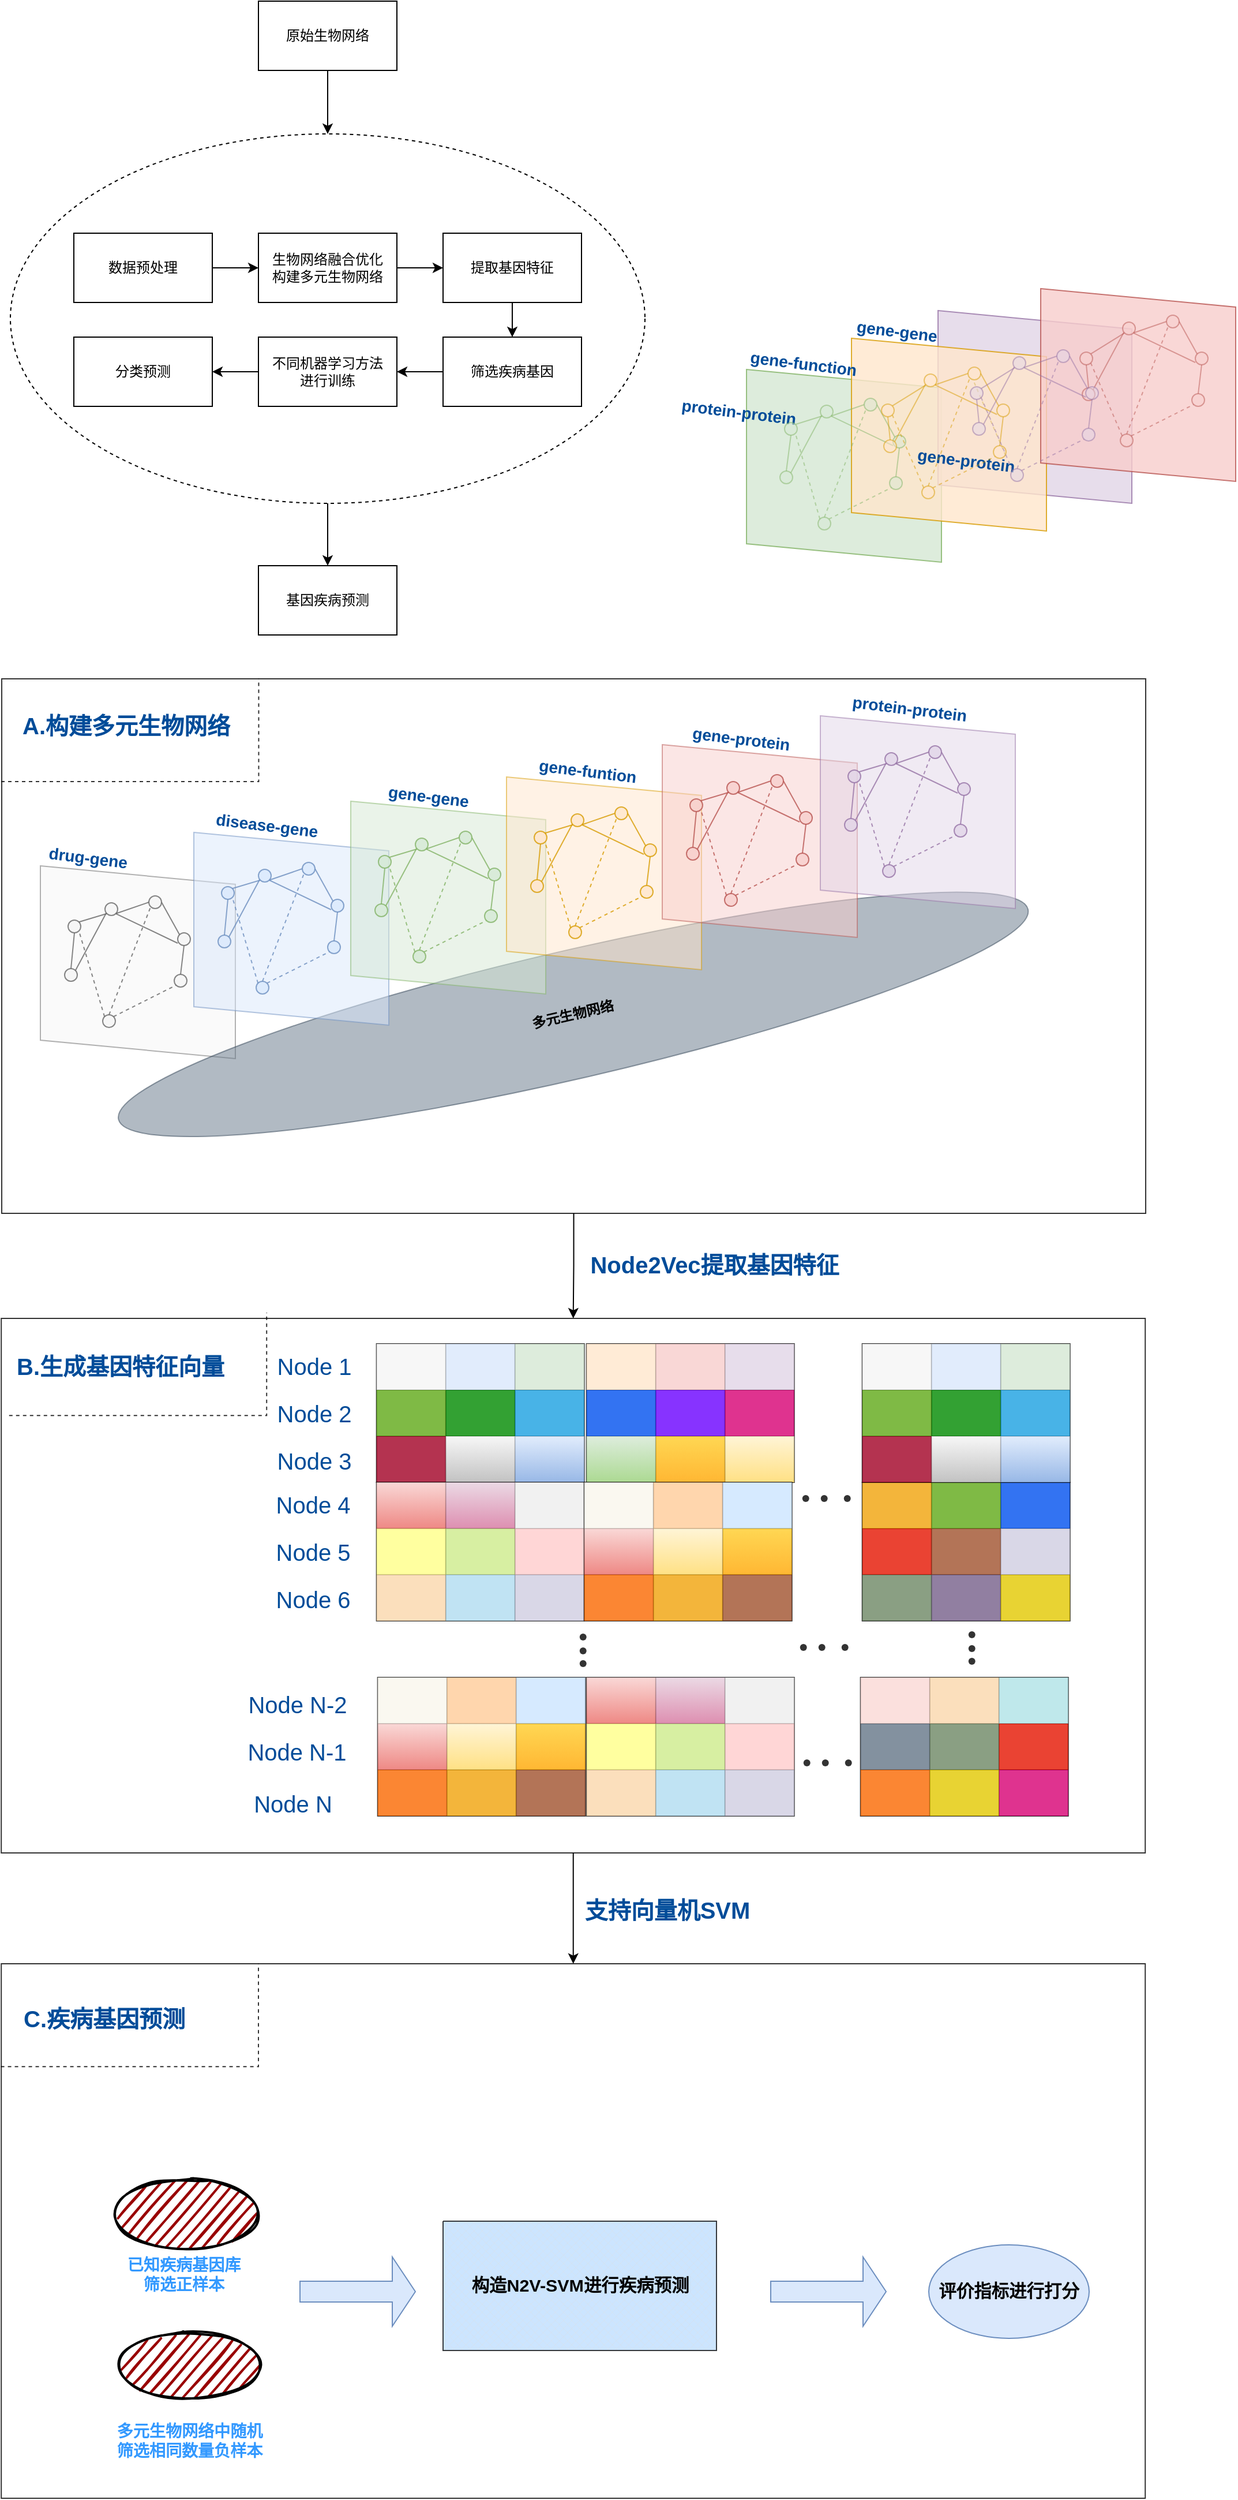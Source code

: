 <mxfile version="19.0.0" type="github"><diagram id="cp3QmSMINsWDbszubT9g" name="Page-1"><mxGraphModel dx="1354" dy="718" grid="0" gridSize="10" guides="1" tooltips="1" connect="1" arrows="1" fold="1" page="1" pageScale="1" pageWidth="10000" pageHeight="10000" background="none" math="0" shadow="0"><root><mxCell id="0"/><mxCell id="1" parent="0"/><mxCell id="fAiHItVtPpNAqc7IsogF-4" value="" style="edgeStyle=orthogonalEdgeStyle;rounded=0;orthogonalLoop=1;jettySize=auto;html=1;" edge="1" parent="1" source="qZQvF183LIdTOdQvgpom-1039" target="fAiHItVtPpNAqc7IsogF-3"><mxGeometry relative="1" as="geometry"/></mxCell><mxCell id="qZQvF183LIdTOdQvgpom-1039" value="" style="rounded=0;whiteSpace=wrap;html=1;labelBorderColor=none;fontFamily=Helvetica;fontColor=#004C99;opacity=80;" parent="1" vertex="1"><mxGeometry x="115.11" y="1239" width="991.5" height="463" as="geometry"/></mxCell><mxCell id="fAiHItVtPpNAqc7IsogF-1" value="" style="edgeStyle=orthogonalEdgeStyle;rounded=0;orthogonalLoop=1;jettySize=auto;html=1;" edge="1" parent="1" source="qZQvF183LIdTOdQvgpom-669" target="qZQvF183LIdTOdQvgpom-1039"><mxGeometry relative="1" as="geometry"/></mxCell><mxCell id="qZQvF183LIdTOdQvgpom-669" value="" style="rounded=0;whiteSpace=wrap;html=1;labelBorderColor=none;fontFamily=Helvetica;fontColor=#004C99;opacity=80;" parent="1" vertex="1"><mxGeometry x="115.5" y="685" width="991.5" height="463" as="geometry"/></mxCell><mxCell id="xBnz9q1pqUidA8M-2Lre-25" value="" style="edgeStyle=orthogonalEdgeStyle;rounded=0;orthogonalLoop=1;jettySize=auto;html=1;" parent="1" source="xBnz9q1pqUidA8M-2Lre-5" target="xBnz9q1pqUidA8M-2Lre-21" edge="1"><mxGeometry relative="1" as="geometry"/></mxCell><mxCell id="xBnz9q1pqUidA8M-2Lre-5" value="" style="ellipse;whiteSpace=wrap;html=1;align=center;dashed=1;" parent="1" vertex="1"><mxGeometry x="123" y="213" width="550" height="320" as="geometry"/></mxCell><mxCell id="dRozdVCsqR2v2CTQrBU4-1" value="" style="edgeStyle=orthogonalEdgeStyle;rounded=0;orthogonalLoop=1;jettySize=auto;html=1;" parent="1" source="iQ8xh-iiGfg5wcGOGZ3q-1" target="iQ8xh-iiGfg5wcGOGZ3q-3" edge="1"><mxGeometry relative="1" as="geometry"/></mxCell><mxCell id="xBnz9q1pqUidA8M-2Lre-13" value="" style="edgeStyle=orthogonalEdgeStyle;rounded=0;orthogonalLoop=1;jettySize=auto;html=1;" parent="1" source="iQ8xh-iiGfg5wcGOGZ3q-2" target="xBnz9q1pqUidA8M-2Lre-9" edge="1"><mxGeometry relative="1" as="geometry"/></mxCell><mxCell id="iQ8xh-iiGfg5wcGOGZ3q-2" value="提取基因特征" style="rounded=0;whiteSpace=wrap;html=1;" parent="1" vertex="1"><mxGeometry x="498" y="299" width="120" height="60" as="geometry"/></mxCell><mxCell id="dRozdVCsqR2v2CTQrBU4-2" value="" style="edgeStyle=orthogonalEdgeStyle;rounded=0;orthogonalLoop=1;jettySize=auto;html=1;" parent="1" source="iQ8xh-iiGfg5wcGOGZ3q-3" target="iQ8xh-iiGfg5wcGOGZ3q-2" edge="1"><mxGeometry relative="1" as="geometry"/></mxCell><mxCell id="iQ8xh-iiGfg5wcGOGZ3q-3" value="生物网络融合优化&lt;br&gt;构建多元生物网络" style="rounded=0;whiteSpace=wrap;html=1;" parent="1" vertex="1"><mxGeometry x="338" y="299" width="120" height="60" as="geometry"/></mxCell><mxCell id="iQ8xh-iiGfg5wcGOGZ3q-1" value="数据预处理" style="rounded=0;whiteSpace=wrap;html=1;" parent="1" vertex="1"><mxGeometry x="178" y="299" width="120" height="60" as="geometry"/></mxCell><mxCell id="xBnz9q1pqUidA8M-2Lre-18" value="" style="edgeStyle=orthogonalEdgeStyle;rounded=0;orthogonalLoop=1;jettySize=auto;html=1;" parent="1" source="xBnz9q1pqUidA8M-2Lre-6" target="xBnz9q1pqUidA8M-2Lre-5" edge="1"><mxGeometry relative="1" as="geometry"/></mxCell><mxCell id="xBnz9q1pqUidA8M-2Lre-6" value="原始生物网络" style="rounded=0;whiteSpace=wrap;html=1;" parent="1" vertex="1"><mxGeometry x="338" y="98" width="120" height="60" as="geometry"/></mxCell><mxCell id="xBnz9q1pqUidA8M-2Lre-14" value="" style="edgeStyle=orthogonalEdgeStyle;rounded=0;orthogonalLoop=1;jettySize=auto;html=1;" parent="1" source="xBnz9q1pqUidA8M-2Lre-9" target="xBnz9q1pqUidA8M-2Lre-11" edge="1"><mxGeometry relative="1" as="geometry"/></mxCell><mxCell id="xBnz9q1pqUidA8M-2Lre-9" value="筛选疾病基因" style="rounded=0;whiteSpace=wrap;html=1;" parent="1" vertex="1"><mxGeometry x="498" y="389" width="120" height="60" as="geometry"/></mxCell><mxCell id="xBnz9q1pqUidA8M-2Lre-15" value="" style="edgeStyle=orthogonalEdgeStyle;rounded=0;orthogonalLoop=1;jettySize=auto;html=1;" parent="1" source="xBnz9q1pqUidA8M-2Lre-11" target="xBnz9q1pqUidA8M-2Lre-12" edge="1"><mxGeometry relative="1" as="geometry"/></mxCell><mxCell id="xBnz9q1pqUidA8M-2Lre-11" value="不同机器学习方法&lt;br&gt;进行训练" style="rounded=0;whiteSpace=wrap;html=1;" parent="1" vertex="1"><mxGeometry x="338" y="389" width="120" height="60" as="geometry"/></mxCell><mxCell id="xBnz9q1pqUidA8M-2Lre-12" value="分类预测" style="rounded=0;whiteSpace=wrap;html=1;" parent="1" vertex="1"><mxGeometry x="178" y="389" width="120" height="60" as="geometry"/></mxCell><mxCell id="xBnz9q1pqUidA8M-2Lre-21" value="基因疾病预测" style="rounded=0;whiteSpace=wrap;html=1;" parent="1" vertex="1"><mxGeometry x="338" y="587" width="120" height="60" as="geometry"/></mxCell><mxCell id="-R7Q_KDYzig6mmx_lapw-10" value="&lt;span style=&quot;color: rgba(0, 0, 0, 0); font-family: monospace; font-size: 0px; text-align: start;&quot;&gt;%3CmxGraphModel%3E%3Croot%3E%3CmxCell%20id%3D%220%22%2F%3E%3CmxCell%20id%3D%221%22%20parent%3D%220%22%2F%3E%3CmxCell%20id%3D%222%22%20value%3D%22%22%20style%3D%22ellipse%3BwhiteSpace%3Dwrap%3Bhtml%3D1%3Baspect%3Dfixed%3BlabelBorderColor%3Dnone%3Bopacity%3D70%3BfillColor%3D%23f5f5f5%3BstrokeColor%3D%23666666%3BfontColor%3D%23333333%3B%22%20vertex%3D%221%22%20parent%3D%221%22%3E%3CmxGeometry%20x%3D%22507%22%20y%3D%22969%22%20width%3D%2211%22%20height%3D%2211%22%20as%3D%22geometry%22%2F%3E%3C%2FmxCell%3E%3CmxCell%20id%3D%223%22%20value%3D%22%22%20style%3D%22ellipse%3BwhiteSpace%3Dwrap%3Bhtml%3D1%3Baspect%3Dfixed%3BlabelBorderColor%3Dnone%3Bopacity%3D70%3BfillColor%3D%23f5f5f5%3BstrokeColor%3D%23666666%3BfontColor%3D%23333333%3B%22%20vertex%3D%221%22%20parent%3D%221%22%3E%3CmxGeometry%20x%3D%22509%22%20y%3D%221000%22%20width%3D%2211%22%20height%3D%2211%22%20as%3D%22geometry%22%2F%3E%3C%2FmxCell%3E%3CmxCell%20id%3D%224%22%20value%3D%22%22%20style%3D%22ellipse%3BwhiteSpace%3Dwrap%3Bhtml%3D1%3Baspect%3Dfixed%3BlabelBorderColor%3Dnone%3Bopacity%3D70%3BfillColor%3D%23f5f5f5%3BstrokeColor%3D%23666666%3BfontColor%3D%23333333%3B%22%20vertex%3D%221%22%20parent%3D%221%22%3E%3CmxGeometry%20x%3D%22582%22%20y%3D%22937%22%20width%3D%2211%22%20height%3D%2211%22%20as%3D%22geometry%22%2F%3E%3C%2FmxCell%3E%3CmxCell%20id%3D%225%22%20value%3D%22%22%20style%3D%22ellipse%3BwhiteSpace%3Dwrap%3Bhtml%3D1%3Baspect%3Dfixed%3BlabelBorderColor%3Dnone%3Bopacity%3D70%3BfillColor%3D%23f5f5f5%3BstrokeColor%3D%23666666%3BfontColor%3D%23333333%3B%22%20vertex%3D%221%22%20parent%3D%221%22%3E%3CmxGeometry%20x%3D%22607%22%20y%3D%22969%22%20width%3D%2211%22%20height%3D%2211%22%20as%3D%22geometry%22%2F%3E%3C%2FmxCell%3E%3CmxCell%20id%3D%226%22%20value%3D%22%22%20style%3D%22ellipse%3BwhiteSpace%3Dwrap%3Bhtml%3D1%3Baspect%3Dfixed%3BlabelBorderColor%3Dnone%3Bopacity%3D70%3BfillColor%3D%23f5f5f5%3BstrokeColor%3D%23666666%3BfontColor%3D%23333333%3B%22%20vertex%3D%221%22%20parent%3D%221%22%3E%3CmxGeometry%20x%3D%22604%22%20y%3D%221005%22%20width%3D%2211%22%20height%3D%2211%22%20as%3D%22geometry%22%2F%3E%3C%2FmxCell%3E%3CmxCell%20id%3D%227%22%20value%3D%22%22%20style%3D%22ellipse%3BwhiteSpace%3Dwrap%3Bhtml%3D1%3Baspect%3Dfixed%3BlabelBorderColor%3Dnone%3Bopacity%3D70%3BfillColor%3D%23f5f5f5%3BstrokeColor%3D%23666666%3BfontColor%3D%23333333%3B%22%20vertex%3D%221%22%20parent%3D%221%22%3E%3CmxGeometry%20x%3D%22544%22%20y%3D%22943%22%20width%3D%2211%22%20height%3D%2211%22%20as%3D%22geometry%22%2F%3E%3C%2FmxCell%3E%3CmxCell%20id%3D%228%22%20value%3D%22%22%20style%3D%22ellipse%3BwhiteSpace%3Dwrap%3Bhtml%3D1%3Baspect%3Dfixed%3BlabelBorderColor%3Dnone%3Bopacity%3D70%3BfillColor%3D%23f5f5f5%3BstrokeColor%3D%23666666%3BfontColor%3D%23333333%3B%22%20vertex%3D%221%22%20parent%3D%221%22%3E%3CmxGeometry%20x%3D%22542%22%20y%3D%221040%22%20width%3D%2211%22%20height%3D%2211%22%20as%3D%22geometry%22%2F%3E%3C%2FmxCell%3E%3CmxCell%20id%3D%229%22%20value%3D%22%22%20style%3D%22endArrow%3Dnone%3Bhtml%3D1%3Brounded%3D0%3BexitX%3D0.5%3BexitY%3D0%3BexitDx%3D0%3BexitDy%3D0%3BentryX%3D0.5%3BentryY%3D1%3BentryDx%3D0%3BentryDy%3D0%3BfillColor%3D%23f5f5f5%3BstrokeColor%3D%23666666%3Bopacity%3D70%3B%22%20edge%3D%221%22%20source%3D%223%22%20target%3D%222%22%20parent%3D%221%22%3E%3CmxGeometry%20width%3D%2250%22%20height%3D%2250%22%20relative%3D%221%22%20as%3D%22geometry%22%3E%3CmxPoint%20x%3D%22458%22%20y%3D%221030%22%20as%3D%22sourcePoint%22%2F%3E%3CmxPoint%20x%3D%22548%22%20y%3D%22983%22%20as%3D%22targetPoint%22%2F%3E%3C%2FmxGeometry%3E%3C%2FmxCell%3E%3CmxCell%20id%3D%2210%22%20value%3D%22%22%20style%3D%22endArrow%3Dnone%3Bhtml%3D1%3Brounded%3D0%3BentryX%3D0%3BentryY%3D1%3BentryDx%3D0%3BentryDy%3D0%3BexitX%3D1%3BexitY%3D0%3BexitDx%3D0%3BexitDy%3D0%3BfillColor%3D%23f5f5f5%3BstrokeColor%3D%23666666%3Bopacity%3D70%3B%22%20edge%3D%221%22%20source%3D%222%22%20target%3D%227%22%20parent%3D%221%22%3E%3CmxGeometry%20width%3D%2250%22%20height%3D%2250%22%20relative%3D%221%22%20as%3D%22geometry%22%3E%3CmxPoint%20x%3D%22506%22%20y%3D%221074%22%20as%3D%22sourcePoint%22%2F%3E%3CmxPoint%20x%3D%22556%22%20y%3D%221024%22%20as%3D%22targetPoint%22%2F%3E%3C%2FmxGeometry%3E%3C%2FmxCell%3E%3CmxCell%20id%3D%2211%22%20value%3D%22%22%20style%3D%22endArrow%3Dnone%3Bhtml%3D1%3Brounded%3D0%3BentryX%3D0%3BentryY%3D0.5%3BentryDx%3D0%3BentryDy%3D0%3BexitX%3D1%3BexitY%3D1%3BexitDx%3D0%3BexitDy%3D0%3BfillColor%3D%23f5f5f5%3BstrokeColor%3D%23666666%3Bopacity%3D70%3B%22%20edge%3D%221%22%20source%3D%227%22%20target%3D%224%22%20parent%3D%221%22%3E%3CmxGeometry%20width%3D%2250%22%20height%3D%2250%22%20relative%3D%221%22%20as%3D%22geometry%22%3E%3CmxPoint%20x%3D%22556%22%20y%3D%22946%22%20as%3D%22sourcePoint%22%2F%3E%3CmxPoint%20x%3D%22556%22%20y%3D%221024%22%20as%3D%22targetPoint%22%2F%3E%3C%2FmxGeometry%3E%3C%2FmxCell%3E%3CmxCell%20id%3D%2212%22%20value%3D%22%22%20style%3D%22endArrow%3Dnone%3Bhtml%3D1%3Brounded%3D0%3BentryX%3D1%3BentryY%3D0.5%3BentryDx%3D0%3BentryDy%3D0%3BexitX%3D0%3BexitY%3D0%3BexitDx%3D0%3BexitDy%3D0%3BfillColor%3D%23f5f5f5%3BstrokeColor%3D%23666666%3Bopacity%3D70%3B%22%20edge%3D%221%22%20source%3D%225%22%20target%3D%224%22%20parent%3D%221%22%3E%3CmxGeometry%20width%3D%2250%22%20height%3D%2250%22%20relative%3D%221%22%20as%3D%22geometry%22%3E%3CmxPoint%20x%3D%22506%22%20y%3D%221074%22%20as%3D%22sourcePoint%22%2F%3E%3CmxPoint%20x%3D%22556%22%20y%3D%221024%22%20as%3D%22targetPoint%22%2F%3E%3C%2FmxGeometry%3E%3C%2FmxCell%3E%3CmxCell%20id%3D%2213%22%20value%3D%22%22%20style%3D%22endArrow%3Dnone%3Bhtml%3D1%3Brounded%3D0%3BentryX%3D0.5%3BentryY%3D1%3BentryDx%3D0%3BentryDy%3D0%3BexitX%3D0.5%3BexitY%3D0%3BexitDx%3D0%3BexitDy%3D0%3BfillColor%3D%23f5f5f5%3BstrokeColor%3D%23666666%3Bopacity%3D70%3B%22%20edge%3D%221%22%20source%3D%226%22%20target%3D%225%22%20parent%3D%221%22%3E%3CmxGeometry%20width%3D%2250%22%20height%3D%2250%22%20relative%3D%221%22%20as%3D%22geometry%22%3E%3CmxPoint%20x%3D%22506%22%20y%3D%221074%22%20as%3D%22sourcePoint%22%2F%3E%3CmxPoint%20x%3D%22556%22%20y%3D%221024%22%20as%3D%22targetPoint%22%2F%3E%3C%2FmxGeometry%3E%3C%2FmxCell%3E%3CmxCell%20id%3D%2214%22%20value%3D%22%22%20style%3D%22endArrow%3Dnone%3Bhtml%3D1%3Brounded%3D0%3BexitX%3D1%3BexitY%3D1%3BexitDx%3D0%3BexitDy%3D0%3BfillColor%3D%23f5f5f5%3BstrokeColor%3D%23666666%3Bopacity%3D70%3B%22%20edge%3D%221%22%20source%3D%227%22%20parent%3D%221%22%3E%3CmxGeometry%20width%3D%2250%22%20height%3D%2250%22%20relative%3D%221%22%20as%3D%22geometry%22%3E%3CmxPoint%20x%3D%22557%22%20y%3D%221028%22%20as%3D%22sourcePoint%22%2F%3E%3CmxPoint%20x%3D%22607%22%20y%3D%22978%22%20as%3D%22targetPoint%22%2F%3E%3C%2FmxGeometry%3E%3C%2FmxCell%3E%3CmxCell%20id%3D%2215%22%20value%3D%22%22%20style%3D%22endArrow%3Dnone%3Bhtml%3D1%3Brounded%3D0%3BexitX%3D1%3BexitY%3D0%3BexitDx%3D0%3BexitDy%3D0%3BfillColor%3D%23f5f5f5%3BstrokeColor%3D%23666666%3Bopacity%3D70%3B%22%20edge%3D%221%22%20source%3D%223%22%20parent%3D%221%22%3E%3CmxGeometry%20width%3D%2250%22%20height%3D%2250%22%20relative%3D%221%22%20as%3D%22geometry%22%3E%3CmxPoint%20x%3D%22506%22%20y%3D%221074%22%20as%3D%22sourcePoint%22%2F%3E%3CmxPoint%20x%3D%22545%22%20y%3D%22952%22%20as%3D%22targetPoint%22%2F%3E%3C%2FmxGeometry%3E%3C%2FmxCell%3E%3CmxCell%20id%3D%2216%22%20value%3D%22%22%20style%3D%22endArrow%3Dnone%3Bdashed%3D1%3Bhtml%3D1%3Brounded%3D0%3BentryX%3D0%3BentryY%3D1%3BentryDx%3D0%3BentryDy%3D0%3BexitX%3D0.5%3BexitY%3D0%3BexitDx%3D0%3BexitDy%3D0%3BfillColor%3D%23f5f5f5%3BstrokeColor%3D%23666666%3Bopacity%3D70%3B%22%20edge%3D%221%22%20source%3D%228%22%20target%3D%224%22%20parent%3D%221%22%3E%3CmxGeometry%20width%3D%2250%22%20height%3D%2250%22%20relative%3D%221%22%20as%3D%22geometry%22%3E%3CmxPoint%20x%3D%22506%22%20y%3D%221074%22%20as%3D%22sourcePoint%22%2F%3E%3CmxPoint%20x%3D%22558%22%20y%3D%22998%22%20as%3D%22targetPoint%22%2F%3E%3C%2FmxGeometry%3E%3C%2FmxCell%3E%3CmxCell%20id%3D%2217%22%20value%3D%22%22%20style%3D%22endArrow%3Dnone%3Bdashed%3D1%3Bhtml%3D1%3Brounded%3D0%3BentryX%3D0%3BentryY%3D1%3BentryDx%3D0%3BentryDy%3D0%3BexitX%3D1%3BexitY%3D0%3BexitDx%3D0%3BexitDy%3D0%3BfillColor%3D%23f5f5f5%3BstrokeColor%3D%23666666%3Bopacity%3D70%3B%22%20edge%3D%221%22%20source%3D%228%22%20target%3D%226%22%20parent%3D%221%22%3E%3CmxGeometry%20width%3D%2250%22%20height%3D%2250%22%20relative%3D%221%22%20as%3D%22geometry%22%3E%3CmxPoint%20x%3D%22506%22%20y%3D%221074%22%20as%3D%22sourcePoint%22%2F%3E%3CmxPoint%20x%3D%22576%22%20y%3D%221020%22%20as%3D%22targetPoint%22%2F%3E%3C%2FmxGeometry%3E%3C%2FmxCell%3E%3CmxCell%20id%3D%2218%22%20value%3D%22%22%20style%3D%22endArrow%3Dnone%3Bdashed%3D1%3Bhtml%3D1%3Brounded%3D0%3BentryX%3D1%3BentryY%3D1%3BentryDx%3D0%3BentryDy%3D0%3BexitX%3D0%3BexitY%3D0%3BexitDx%3D0%3BexitDy%3D0%3BfillColor%3D%23f5f5f5%3BstrokeColor%3D%23666666%3Bopacity%3D70%3B%22%20edge%3D%221%22%20source%3D%228%22%20target%3D%222%22%20parent%3D%221%22%3E%3CmxGeometry%20width%3D%2250%22%20height%3D%2250%22%20relative%3D%221%22%20as%3D%22geometry%22%3E%3CmxPoint%20x%3D%22506%22%20y%3D%221074%22%20as%3D%22sourcePoint%22%2F%3E%3CmxPoint%20x%3D%22556%22%20y%3D%221024%22%20as%3D%22targetPoint%22%2F%3E%3C%2FmxGeometry%3E%3C%2FmxCell%3E%3C%2Froot%3E%3C%2FmxGraphModel%3E&lt;/span&gt;" style="shape=parallelogram;perimeter=parallelogramPerimeter;whiteSpace=wrap;html=1;fixedSize=1;rounded=0;shadow=0;glass=0;sketch=0;strokeColor=#666666;fillColor=#f5f5f5;direction=south;container=0;size=16;labelBorderColor=none;fontColor=#333333;opacity=50;" parent="1" vertex="1"><mxGeometry x="149" y="847" width="169" height="167" as="geometry"/></mxCell><mxCell id="qZQvF183LIdTOdQvgpom-4" value="" style="shape=parallelogram;perimeter=parallelogramPerimeter;whiteSpace=wrap;html=1;fixedSize=1;rounded=0;shadow=0;glass=0;sketch=0;strokeColor=#82b366;fillColor=#d5e8d4;opacity=80;direction=south;container=0;size=16;" parent="1" vertex="1"><mxGeometry x="761" y="417" width="169" height="167" as="geometry"/></mxCell><mxCell id="qZQvF183LIdTOdQvgpom-6" value="" style="shape=parallelogram;perimeter=parallelogramPerimeter;whiteSpace=wrap;html=1;fixedSize=1;rounded=0;shadow=0;glass=0;sketch=0;strokeColor=#9673a6;fillColor=#e1d5e7;opacity=80;direction=south;container=0;size=16;" parent="1" vertex="1"><mxGeometry x="927" y="366" width="168" height="167" as="geometry"/></mxCell><mxCell id="qZQvF183LIdTOdQvgpom-7" value="" style="shape=parallelogram;perimeter=parallelogramPerimeter;whiteSpace=wrap;html=1;fixedSize=1;rounded=0;shadow=0;glass=0;sketch=0;strokeColor=#d79b00;fillColor=#ffe6cc;opacity=80;direction=south;container=0;size=16;" parent="1" vertex="1"><mxGeometry x="852" y="390" width="169" height="167" as="geometry"/></mxCell><mxCell id="qZQvF183LIdTOdQvgpom-8" value="" style="shape=parallelogram;perimeter=parallelogramPerimeter;whiteSpace=wrap;html=1;fixedSize=1;rounded=0;shadow=0;glass=0;sketch=0;strokeColor=#b85450;fillColor=#f8cecc;opacity=80;direction=south;container=0;size=16;" parent="1" vertex="1"><mxGeometry x="1016" y="347" width="169" height="167" as="geometry"/></mxCell><mxCell id="qZQvF183LIdTOdQvgpom-9" value="&lt;font color=&quot;#000000&quot;&gt;&lt;b&gt;多元生物网络&lt;/b&gt;&lt;/font&gt;" style="ellipse;whiteSpace=wrap;html=1;labelBorderColor=none;opacity=50;direction=west;rotation=347;fillColor=#647687;fontColor=#ffffff;strokeColor=#314354;" parent="1" vertex="1"><mxGeometry x="206.36" y="920.15" width="809" height="111" as="geometry"/></mxCell><mxCell id="qZQvF183LIdTOdQvgpom-13" value="" style="ellipse;whiteSpace=wrap;html=1;aspect=fixed;labelBorderColor=none;fillColor=#f5f5f5;strokeColor=#666666;fontColor=#333333;opacity=80;" parent="1" vertex="1"><mxGeometry x="173" y="894" width="11" height="11" as="geometry"/></mxCell><mxCell id="qZQvF183LIdTOdQvgpom-15" value="" style="ellipse;whiteSpace=wrap;html=1;aspect=fixed;labelBorderColor=none;fillColor=#f5f5f5;strokeColor=#666666;fontColor=#333333;opacity=80;" parent="1" vertex="1"><mxGeometry x="170" y="936" width="11" height="11" as="geometry"/></mxCell><mxCell id="qZQvF183LIdTOdQvgpom-16" value="" style="ellipse;whiteSpace=wrap;html=1;aspect=fixed;labelBorderColor=none;fillColor=#f5f5f5;strokeColor=#666666;fontColor=#333333;opacity=80;" parent="1" vertex="1"><mxGeometry x="243" y="873" width="11" height="11" as="geometry"/></mxCell><mxCell id="qZQvF183LIdTOdQvgpom-17" value="" style="ellipse;whiteSpace=wrap;html=1;aspect=fixed;labelBorderColor=none;fillColor=#f5f5f5;strokeColor=#666666;fontColor=#333333;opacity=80;" parent="1" vertex="1"><mxGeometry x="268" y="905" width="11" height="11" as="geometry"/></mxCell><mxCell id="qZQvF183LIdTOdQvgpom-18" value="" style="ellipse;whiteSpace=wrap;html=1;aspect=fixed;labelBorderColor=none;fillColor=#f5f5f5;strokeColor=#666666;fontColor=#333333;opacity=80;" parent="1" vertex="1"><mxGeometry x="265" y="941" width="11" height="11" as="geometry"/></mxCell><mxCell id="qZQvF183LIdTOdQvgpom-19" value="" style="ellipse;whiteSpace=wrap;html=1;aspect=fixed;labelBorderColor=none;fillColor=#f5f5f5;strokeColor=#666666;fontColor=#333333;opacity=80;" parent="1" vertex="1"><mxGeometry x="205" y="879" width="11" height="11" as="geometry"/></mxCell><mxCell id="qZQvF183LIdTOdQvgpom-26" value="" style="ellipse;whiteSpace=wrap;html=1;aspect=fixed;labelBorderColor=none;fillColor=#f5f5f5;strokeColor=#666666;fontColor=#333333;opacity=80;" parent="1" vertex="1"><mxGeometry x="203" y="976" width="11" height="11" as="geometry"/></mxCell><mxCell id="qZQvF183LIdTOdQvgpom-29" value="" style="endArrow=none;html=1;rounded=0;exitX=0.5;exitY=0;exitDx=0;exitDy=0;entryX=0.5;entryY=1;entryDx=0;entryDy=0;fillColor=#f5f5f5;strokeColor=#666666;opacity=80;" parent="1" source="qZQvF183LIdTOdQvgpom-15" target="qZQvF183LIdTOdQvgpom-13" edge="1"><mxGeometry width="50" height="50" relative="1" as="geometry"><mxPoint x="119" y="966" as="sourcePoint"/><mxPoint x="209" y="919" as="targetPoint"/></mxGeometry></mxCell><mxCell id="qZQvF183LIdTOdQvgpom-31" value="" style="endArrow=none;html=1;rounded=0;entryX=0;entryY=1;entryDx=0;entryDy=0;exitX=1;exitY=0;exitDx=0;exitDy=0;fillColor=#f5f5f5;strokeColor=#666666;opacity=80;" parent="1" source="qZQvF183LIdTOdQvgpom-13" target="qZQvF183LIdTOdQvgpom-19" edge="1"><mxGeometry width="50" height="50" relative="1" as="geometry"><mxPoint x="167" y="1010" as="sourcePoint"/><mxPoint x="217" y="960" as="targetPoint"/></mxGeometry></mxCell><mxCell id="qZQvF183LIdTOdQvgpom-32" value="" style="endArrow=none;html=1;rounded=0;entryX=0;entryY=0.5;entryDx=0;entryDy=0;exitX=1;exitY=1;exitDx=0;exitDy=0;fillColor=#f5f5f5;strokeColor=#666666;opacity=80;" parent="1" source="qZQvF183LIdTOdQvgpom-19" target="qZQvF183LIdTOdQvgpom-16" edge="1"><mxGeometry width="50" height="50" relative="1" as="geometry"><mxPoint x="217" y="882" as="sourcePoint"/><mxPoint x="217" y="960" as="targetPoint"/></mxGeometry></mxCell><mxCell id="qZQvF183LIdTOdQvgpom-33" value="" style="endArrow=none;html=1;rounded=0;entryX=1;entryY=0.5;entryDx=0;entryDy=0;exitX=0;exitY=0;exitDx=0;exitDy=0;fillColor=#f5f5f5;strokeColor=#666666;opacity=80;" parent="1" source="qZQvF183LIdTOdQvgpom-17" target="qZQvF183LIdTOdQvgpom-16" edge="1"><mxGeometry width="50" height="50" relative="1" as="geometry"><mxPoint x="167" y="1010" as="sourcePoint"/><mxPoint x="217" y="960" as="targetPoint"/></mxGeometry></mxCell><mxCell id="qZQvF183LIdTOdQvgpom-34" value="" style="endArrow=none;html=1;rounded=0;entryX=0.5;entryY=1;entryDx=0;entryDy=0;exitX=0.5;exitY=0;exitDx=0;exitDy=0;fillColor=#f5f5f5;strokeColor=#666666;opacity=80;" parent="1" source="qZQvF183LIdTOdQvgpom-18" target="qZQvF183LIdTOdQvgpom-17" edge="1"><mxGeometry width="50" height="50" relative="1" as="geometry"><mxPoint x="167" y="1010" as="sourcePoint"/><mxPoint x="217" y="960" as="targetPoint"/></mxGeometry></mxCell><mxCell id="qZQvF183LIdTOdQvgpom-35" value="" style="endArrow=none;html=1;rounded=0;exitX=1;exitY=1;exitDx=0;exitDy=0;fillColor=#f5f5f5;strokeColor=#666666;opacity=80;" parent="1" source="qZQvF183LIdTOdQvgpom-19" edge="1"><mxGeometry width="50" height="50" relative="1" as="geometry"><mxPoint x="218" y="964" as="sourcePoint"/><mxPoint x="268" y="914" as="targetPoint"/></mxGeometry></mxCell><mxCell id="qZQvF183LIdTOdQvgpom-37" value="" style="endArrow=none;html=1;rounded=0;exitX=1;exitY=0;exitDx=0;exitDy=0;fillColor=#f5f5f5;strokeColor=#666666;opacity=80;" parent="1" source="qZQvF183LIdTOdQvgpom-15" edge="1"><mxGeometry width="50" height="50" relative="1" as="geometry"><mxPoint x="167" y="1010" as="sourcePoint"/><mxPoint x="206" y="888" as="targetPoint"/></mxGeometry></mxCell><mxCell id="qZQvF183LIdTOdQvgpom-38" value="" style="endArrow=none;dashed=1;html=1;rounded=0;entryX=0;entryY=1;entryDx=0;entryDy=0;exitX=0.5;exitY=0;exitDx=0;exitDy=0;fillColor=#f5f5f5;strokeColor=#666666;opacity=80;" parent="1" source="qZQvF183LIdTOdQvgpom-26" target="qZQvF183LIdTOdQvgpom-16" edge="1"><mxGeometry width="50" height="50" relative="1" as="geometry"><mxPoint x="167" y="1010" as="sourcePoint"/><mxPoint x="219" y="934" as="targetPoint"/></mxGeometry></mxCell><mxCell id="qZQvF183LIdTOdQvgpom-39" value="" style="endArrow=none;dashed=1;html=1;rounded=0;entryX=0;entryY=1;entryDx=0;entryDy=0;exitX=1;exitY=0;exitDx=0;exitDy=0;fillColor=#f5f5f5;strokeColor=#666666;opacity=80;" parent="1" source="qZQvF183LIdTOdQvgpom-26" target="qZQvF183LIdTOdQvgpom-18" edge="1"><mxGeometry width="50" height="50" relative="1" as="geometry"><mxPoint x="167" y="1010" as="sourcePoint"/><mxPoint x="237" y="956" as="targetPoint"/></mxGeometry></mxCell><mxCell id="qZQvF183LIdTOdQvgpom-40" value="" style="endArrow=none;dashed=1;html=1;rounded=0;entryX=1;entryY=1;entryDx=0;entryDy=0;exitX=0;exitY=0;exitDx=0;exitDy=0;fillColor=#f5f5f5;strokeColor=#666666;opacity=80;" parent="1" source="qZQvF183LIdTOdQvgpom-26" target="qZQvF183LIdTOdQvgpom-13" edge="1"><mxGeometry width="50" height="50" relative="1" as="geometry"><mxPoint x="167" y="1010" as="sourcePoint"/><mxPoint x="217" y="960" as="targetPoint"/></mxGeometry></mxCell><mxCell id="qZQvF183LIdTOdQvgpom-41" value="&lt;h3&gt;&lt;b style=&quot;&quot;&gt;&lt;font color=&quot;#004c99&quot;&gt;drug-gene&lt;/font&gt;&lt;/b&gt;&lt;/h3&gt;" style="text;html=1;resizable=0;autosize=1;align=center;verticalAlign=middle;points=[];rounded=0;labelBorderColor=none;opacity=70;rotation=7;" parent="1" vertex="1"><mxGeometry x="150" y="817" width="79" height="46" as="geometry"/></mxCell><mxCell id="qZQvF183LIdTOdQvgpom-43" value="&lt;h3&gt;&lt;span style=&quot;&quot;&gt;&lt;font color=&quot;#004c99&quot;&gt;gene-function&lt;/font&gt;&lt;/span&gt;&lt;/h3&gt;" style="text;html=1;resizable=0;autosize=1;align=center;verticalAlign=middle;points=[];rounded=0;labelBorderColor=none;opacity=70;rotation=7;" parent="1" vertex="1"><mxGeometry x="758" y="389" width="103" height="46" as="geometry"/></mxCell><mxCell id="qZQvF183LIdTOdQvgpom-44" value="&lt;h3&gt;&lt;span style=&quot;&quot;&gt;&lt;font color=&quot;#004c99&quot;&gt;gene-gene&lt;/font&gt;&lt;/span&gt;&lt;/h3&gt;" style="text;html=1;resizable=0;autosize=1;align=center;verticalAlign=middle;points=[];rounded=0;labelBorderColor=none;opacity=70;rotation=7;" parent="1" vertex="1"><mxGeometry x="851" y="361" width="80" height="46" as="geometry"/></mxCell><mxCell id="qZQvF183LIdTOdQvgpom-45" value="&lt;h3&gt;&lt;span style=&quot;&quot;&gt;&lt;font color=&quot;#004c99&quot;&gt;gene-protein&lt;/font&gt;&lt;/span&gt;&lt;/h3&gt;" style="text;html=1;resizable=0;autosize=1;align=center;verticalAlign=middle;points=[];rounded=0;labelBorderColor=none;opacity=70;rotation=7;" parent="1" vertex="1"><mxGeometry x="903" y="473" width="95" height="46" as="geometry"/></mxCell><mxCell id="qZQvF183LIdTOdQvgpom-46" value="&lt;h3&gt;&lt;span style=&quot;&quot;&gt;&lt;font color=&quot;#004c99&quot;&gt;protein-protein&lt;/font&gt;&lt;/span&gt;&lt;/h3&gt;" style="text;html=1;resizable=0;autosize=1;align=center;verticalAlign=middle;points=[];rounded=0;labelBorderColor=none;opacity=70;rotation=7;" parent="1" vertex="1"><mxGeometry x="699" y="431" width="110" height="46" as="geometry"/></mxCell><mxCell id="qZQvF183LIdTOdQvgpom-302" value="" style="ellipse;whiteSpace=wrap;html=1;aspect=fixed;labelBorderColor=none;opacity=50;fillColor=#d5e8d4;strokeColor=#82b366;" parent="1" vertex="1"><mxGeometry x="794" y="463" width="11" height="11" as="geometry"/></mxCell><mxCell id="qZQvF183LIdTOdQvgpom-303" value="" style="ellipse;whiteSpace=wrap;html=1;aspect=fixed;labelBorderColor=none;opacity=50;fillColor=#d5e8d4;strokeColor=#82b366;" parent="1" vertex="1"><mxGeometry x="790" y="505" width="11" height="11" as="geometry"/></mxCell><mxCell id="qZQvF183LIdTOdQvgpom-304" value="" style="ellipse;whiteSpace=wrap;html=1;aspect=fixed;labelBorderColor=none;opacity=50;fillColor=#d5e8d4;strokeColor=#82b366;" parent="1" vertex="1"><mxGeometry x="863" y="442" width="11" height="11" as="geometry"/></mxCell><mxCell id="qZQvF183LIdTOdQvgpom-305" value="" style="ellipse;whiteSpace=wrap;html=1;aspect=fixed;labelBorderColor=none;opacity=50;fillColor=#d5e8d4;strokeColor=#82b366;" parent="1" vertex="1"><mxGeometry x="888" y="474" width="11" height="11" as="geometry"/></mxCell><mxCell id="qZQvF183LIdTOdQvgpom-306" value="" style="ellipse;whiteSpace=wrap;html=1;aspect=fixed;labelBorderColor=none;opacity=50;fillColor=#d5e8d4;strokeColor=#82b366;" parent="1" vertex="1"><mxGeometry x="885" y="510" width="11" height="11" as="geometry"/></mxCell><mxCell id="qZQvF183LIdTOdQvgpom-307" value="" style="ellipse;whiteSpace=wrap;html=1;aspect=fixed;labelBorderColor=none;opacity=50;fillColor=#d5e8d4;strokeColor=#82b366;" parent="1" vertex="1"><mxGeometry x="825" y="448" width="11" height="11" as="geometry"/></mxCell><mxCell id="qZQvF183LIdTOdQvgpom-308" value="" style="ellipse;whiteSpace=wrap;html=1;aspect=fixed;labelBorderColor=none;opacity=50;fillColor=#d5e8d4;strokeColor=#82b366;" parent="1" vertex="1"><mxGeometry x="823" y="545" width="11" height="11" as="geometry"/></mxCell><mxCell id="qZQvF183LIdTOdQvgpom-309" value="" style="endArrow=none;html=1;rounded=0;exitX=0.5;exitY=0;exitDx=0;exitDy=0;entryX=0.5;entryY=1;entryDx=0;entryDy=0;fillColor=#d5e8d4;strokeColor=#82b366;opacity=50;" parent="1" source="qZQvF183LIdTOdQvgpom-303" target="qZQvF183LIdTOdQvgpom-302" edge="1"><mxGeometry width="50" height="50" relative="1" as="geometry"><mxPoint x="739" y="535" as="sourcePoint"/><mxPoint x="829" y="488" as="targetPoint"/></mxGeometry></mxCell><mxCell id="qZQvF183LIdTOdQvgpom-310" value="" style="endArrow=none;html=1;rounded=0;entryX=0;entryY=1;entryDx=0;entryDy=0;exitX=1;exitY=0;exitDx=0;exitDy=0;fillColor=#d5e8d4;strokeColor=#82b366;opacity=50;" parent="1" source="qZQvF183LIdTOdQvgpom-302" target="qZQvF183LIdTOdQvgpom-307" edge="1"><mxGeometry width="50" height="50" relative="1" as="geometry"><mxPoint x="787" y="579" as="sourcePoint"/><mxPoint x="837" y="529" as="targetPoint"/></mxGeometry></mxCell><mxCell id="qZQvF183LIdTOdQvgpom-311" value="" style="endArrow=none;html=1;rounded=0;entryX=0;entryY=0.5;entryDx=0;entryDy=0;exitX=1;exitY=1;exitDx=0;exitDy=0;fillColor=#d5e8d4;strokeColor=#82b366;opacity=50;" parent="1" source="qZQvF183LIdTOdQvgpom-307" target="qZQvF183LIdTOdQvgpom-304" edge="1"><mxGeometry width="50" height="50" relative="1" as="geometry"><mxPoint x="837" y="451" as="sourcePoint"/><mxPoint x="837" y="529" as="targetPoint"/></mxGeometry></mxCell><mxCell id="qZQvF183LIdTOdQvgpom-312" value="" style="endArrow=none;html=1;rounded=0;entryX=1;entryY=0.5;entryDx=0;entryDy=0;exitX=0;exitY=0;exitDx=0;exitDy=0;fillColor=#d5e8d4;strokeColor=#82b366;opacity=50;" parent="1" source="qZQvF183LIdTOdQvgpom-305" target="qZQvF183LIdTOdQvgpom-304" edge="1"><mxGeometry width="50" height="50" relative="1" as="geometry"><mxPoint x="787" y="579" as="sourcePoint"/><mxPoint x="837" y="529" as="targetPoint"/></mxGeometry></mxCell><mxCell id="qZQvF183LIdTOdQvgpom-313" value="" style="endArrow=none;html=1;rounded=0;entryX=0.5;entryY=1;entryDx=0;entryDy=0;exitX=0.5;exitY=0;exitDx=0;exitDy=0;fillColor=#d5e8d4;strokeColor=#82b366;opacity=50;" parent="1" source="qZQvF183LIdTOdQvgpom-306" target="qZQvF183LIdTOdQvgpom-305" edge="1"><mxGeometry width="50" height="50" relative="1" as="geometry"><mxPoint x="787" y="579" as="sourcePoint"/><mxPoint x="837" y="529" as="targetPoint"/></mxGeometry></mxCell><mxCell id="qZQvF183LIdTOdQvgpom-314" value="" style="endArrow=none;html=1;rounded=0;exitX=1;exitY=1;exitDx=0;exitDy=0;fillColor=#d5e8d4;strokeColor=#82b366;opacity=50;" parent="1" source="qZQvF183LIdTOdQvgpom-307" edge="1"><mxGeometry width="50" height="50" relative="1" as="geometry"><mxPoint x="838" y="533" as="sourcePoint"/><mxPoint x="888" y="483" as="targetPoint"/></mxGeometry></mxCell><mxCell id="qZQvF183LIdTOdQvgpom-315" value="" style="endArrow=none;html=1;rounded=0;exitX=1;exitY=0;exitDx=0;exitDy=0;fillColor=#d5e8d4;strokeColor=#82b366;opacity=50;" parent="1" source="qZQvF183LIdTOdQvgpom-303" edge="1"><mxGeometry width="50" height="50" relative="1" as="geometry"><mxPoint x="787" y="579" as="sourcePoint"/><mxPoint x="826" y="457" as="targetPoint"/></mxGeometry></mxCell><mxCell id="qZQvF183LIdTOdQvgpom-316" value="" style="endArrow=none;dashed=1;html=1;rounded=0;entryX=0;entryY=1;entryDx=0;entryDy=0;exitX=0.5;exitY=0;exitDx=0;exitDy=0;fillColor=#d5e8d4;strokeColor=#82b366;opacity=50;" parent="1" source="qZQvF183LIdTOdQvgpom-308" target="qZQvF183LIdTOdQvgpom-304" edge="1"><mxGeometry width="50" height="50" relative="1" as="geometry"><mxPoint x="787" y="579" as="sourcePoint"/><mxPoint x="839" y="503" as="targetPoint"/></mxGeometry></mxCell><mxCell id="qZQvF183LIdTOdQvgpom-317" value="" style="endArrow=none;dashed=1;html=1;rounded=0;entryX=0;entryY=1;entryDx=0;entryDy=0;exitX=1;exitY=0;exitDx=0;exitDy=0;fillColor=#d5e8d4;strokeColor=#82b366;opacity=50;" parent="1" source="qZQvF183LIdTOdQvgpom-308" target="qZQvF183LIdTOdQvgpom-306" edge="1"><mxGeometry width="50" height="50" relative="1" as="geometry"><mxPoint x="787" y="579" as="sourcePoint"/><mxPoint x="857" y="525" as="targetPoint"/></mxGeometry></mxCell><mxCell id="qZQvF183LIdTOdQvgpom-318" value="" style="endArrow=none;dashed=1;html=1;rounded=0;entryX=1;entryY=1;entryDx=0;entryDy=0;exitX=0;exitY=0;exitDx=0;exitDy=0;fillColor=#d5e8d4;strokeColor=#82b366;opacity=50;" parent="1" source="qZQvF183LIdTOdQvgpom-308" target="qZQvF183LIdTOdQvgpom-302" edge="1"><mxGeometry width="50" height="50" relative="1" as="geometry"><mxPoint x="787" y="579" as="sourcePoint"/><mxPoint x="837" y="529" as="targetPoint"/></mxGeometry></mxCell><mxCell id="qZQvF183LIdTOdQvgpom-338" value="" style="ellipse;whiteSpace=wrap;html=1;aspect=fixed;labelBorderColor=none;opacity=50;fillColor=#ffe6cc;strokeColor=#d79b00;" parent="1" vertex="1"><mxGeometry x="878" y="447" width="11" height="11" as="geometry"/></mxCell><mxCell id="qZQvF183LIdTOdQvgpom-339" value="" style="ellipse;whiteSpace=wrap;html=1;aspect=fixed;labelBorderColor=none;opacity=50;fillColor=#ffe6cc;strokeColor=#d79b00;" parent="1" vertex="1"><mxGeometry x="880" y="478" width="11" height="11" as="geometry"/></mxCell><mxCell id="qZQvF183LIdTOdQvgpom-340" value="" style="ellipse;whiteSpace=wrap;html=1;aspect=fixed;labelBorderColor=none;opacity=50;fillColor=#ffe6cc;strokeColor=#d79b00;" parent="1" vertex="1"><mxGeometry x="953" y="415" width="11" height="11" as="geometry"/></mxCell><mxCell id="qZQvF183LIdTOdQvgpom-341" value="" style="ellipse;whiteSpace=wrap;html=1;aspect=fixed;labelBorderColor=none;opacity=50;fillColor=#ffe6cc;strokeColor=#d79b00;" parent="1" vertex="1"><mxGeometry x="978" y="447" width="11" height="11" as="geometry"/></mxCell><mxCell id="qZQvF183LIdTOdQvgpom-342" value="" style="ellipse;whiteSpace=wrap;html=1;aspect=fixed;labelBorderColor=none;opacity=50;fillColor=#ffe6cc;strokeColor=#d79b00;" parent="1" vertex="1"><mxGeometry x="975" y="483" width="11" height="11" as="geometry"/></mxCell><mxCell id="qZQvF183LIdTOdQvgpom-343" value="" style="ellipse;whiteSpace=wrap;html=1;aspect=fixed;labelBorderColor=none;opacity=50;fillColor=#ffe6cc;strokeColor=#d79b00;" parent="1" vertex="1"><mxGeometry x="915" y="421" width="11" height="11" as="geometry"/></mxCell><mxCell id="qZQvF183LIdTOdQvgpom-344" value="" style="ellipse;whiteSpace=wrap;html=1;aspect=fixed;labelBorderColor=none;opacity=50;fillColor=#ffe6cc;strokeColor=#d79b00;" parent="1" vertex="1"><mxGeometry x="913" y="518" width="11" height="11" as="geometry"/></mxCell><mxCell id="qZQvF183LIdTOdQvgpom-345" value="" style="endArrow=none;html=1;rounded=0;exitX=0.5;exitY=0;exitDx=0;exitDy=0;entryX=0.5;entryY=1;entryDx=0;entryDy=0;fillColor=#ffe6cc;strokeColor=#d79b00;opacity=50;" parent="1" source="qZQvF183LIdTOdQvgpom-339" target="qZQvF183LIdTOdQvgpom-338" edge="1"><mxGeometry width="50" height="50" relative="1" as="geometry"><mxPoint x="829" y="508" as="sourcePoint"/><mxPoint x="919" y="461" as="targetPoint"/></mxGeometry></mxCell><mxCell id="qZQvF183LIdTOdQvgpom-346" value="" style="endArrow=none;html=1;rounded=0;entryX=0;entryY=1;entryDx=0;entryDy=0;exitX=1;exitY=0;exitDx=0;exitDy=0;fillColor=#ffe6cc;strokeColor=#d79b00;opacity=50;" parent="1" source="qZQvF183LIdTOdQvgpom-338" target="qZQvF183LIdTOdQvgpom-343" edge="1"><mxGeometry width="50" height="50" relative="1" as="geometry"><mxPoint x="877" y="552" as="sourcePoint"/><mxPoint x="927" y="502" as="targetPoint"/></mxGeometry></mxCell><mxCell id="qZQvF183LIdTOdQvgpom-347" value="" style="endArrow=none;html=1;rounded=0;entryX=0;entryY=0.5;entryDx=0;entryDy=0;exitX=1;exitY=1;exitDx=0;exitDy=0;fillColor=#ffe6cc;strokeColor=#d79b00;opacity=50;" parent="1" source="qZQvF183LIdTOdQvgpom-343" target="qZQvF183LIdTOdQvgpom-340" edge="1"><mxGeometry width="50" height="50" relative="1" as="geometry"><mxPoint x="927" y="424" as="sourcePoint"/><mxPoint x="927" y="502" as="targetPoint"/></mxGeometry></mxCell><mxCell id="qZQvF183LIdTOdQvgpom-348" value="" style="endArrow=none;html=1;rounded=0;entryX=1;entryY=0.5;entryDx=0;entryDy=0;exitX=0;exitY=0;exitDx=0;exitDy=0;fillColor=#ffe6cc;strokeColor=#d79b00;opacity=50;" parent="1" source="qZQvF183LIdTOdQvgpom-341" target="qZQvF183LIdTOdQvgpom-340" edge="1"><mxGeometry width="50" height="50" relative="1" as="geometry"><mxPoint x="877" y="552" as="sourcePoint"/><mxPoint x="927" y="502" as="targetPoint"/></mxGeometry></mxCell><mxCell id="qZQvF183LIdTOdQvgpom-349" value="" style="endArrow=none;html=1;rounded=0;entryX=0.5;entryY=1;entryDx=0;entryDy=0;exitX=0.5;exitY=0;exitDx=0;exitDy=0;fillColor=#ffe6cc;strokeColor=#d79b00;opacity=50;" parent="1" source="qZQvF183LIdTOdQvgpom-342" target="qZQvF183LIdTOdQvgpom-341" edge="1"><mxGeometry width="50" height="50" relative="1" as="geometry"><mxPoint x="877" y="552" as="sourcePoint"/><mxPoint x="927" y="502" as="targetPoint"/></mxGeometry></mxCell><mxCell id="qZQvF183LIdTOdQvgpom-350" value="" style="endArrow=none;html=1;rounded=0;exitX=1;exitY=1;exitDx=0;exitDy=0;fillColor=#ffe6cc;strokeColor=#d79b00;opacity=50;" parent="1" source="qZQvF183LIdTOdQvgpom-343" edge="1"><mxGeometry width="50" height="50" relative="1" as="geometry"><mxPoint x="928" y="506" as="sourcePoint"/><mxPoint x="978" y="456" as="targetPoint"/></mxGeometry></mxCell><mxCell id="qZQvF183LIdTOdQvgpom-351" value="" style="endArrow=none;html=1;rounded=0;exitX=1;exitY=0;exitDx=0;exitDy=0;fillColor=#ffe6cc;strokeColor=#d79b00;opacity=50;" parent="1" source="qZQvF183LIdTOdQvgpom-339" edge="1"><mxGeometry width="50" height="50" relative="1" as="geometry"><mxPoint x="877" y="552" as="sourcePoint"/><mxPoint x="916" y="430" as="targetPoint"/></mxGeometry></mxCell><mxCell id="qZQvF183LIdTOdQvgpom-352" value="" style="endArrow=none;dashed=1;html=1;rounded=0;entryX=0;entryY=1;entryDx=0;entryDy=0;exitX=0.5;exitY=0;exitDx=0;exitDy=0;fillColor=#ffe6cc;strokeColor=#d79b00;opacity=50;" parent="1" source="qZQvF183LIdTOdQvgpom-344" target="qZQvF183LIdTOdQvgpom-340" edge="1"><mxGeometry width="50" height="50" relative="1" as="geometry"><mxPoint x="877" y="552" as="sourcePoint"/><mxPoint x="929" y="476" as="targetPoint"/></mxGeometry></mxCell><mxCell id="qZQvF183LIdTOdQvgpom-353" value="" style="endArrow=none;dashed=1;html=1;rounded=0;entryX=0;entryY=1;entryDx=0;entryDy=0;exitX=1;exitY=0;exitDx=0;exitDy=0;fillColor=#ffe6cc;strokeColor=#d79b00;opacity=50;" parent="1" source="qZQvF183LIdTOdQvgpom-344" target="qZQvF183LIdTOdQvgpom-342" edge="1"><mxGeometry width="50" height="50" relative="1" as="geometry"><mxPoint x="877" y="552" as="sourcePoint"/><mxPoint x="947" y="498" as="targetPoint"/></mxGeometry></mxCell><mxCell id="qZQvF183LIdTOdQvgpom-354" value="" style="endArrow=none;dashed=1;html=1;rounded=0;entryX=1;entryY=1;entryDx=0;entryDy=0;exitX=0;exitY=0;exitDx=0;exitDy=0;fillColor=#ffe6cc;strokeColor=#d79b00;opacity=50;" parent="1" source="qZQvF183LIdTOdQvgpom-344" target="qZQvF183LIdTOdQvgpom-338" edge="1"><mxGeometry width="50" height="50" relative="1" as="geometry"><mxPoint x="877" y="552" as="sourcePoint"/><mxPoint x="927" y="502" as="targetPoint"/></mxGeometry></mxCell><mxCell id="qZQvF183LIdTOdQvgpom-371" value="" style="endArrow=none;dashed=1;html=1;rounded=0;entryX=1;entryY=1;entryDx=0;entryDy=0;exitX=0;exitY=0;exitDx=0;exitDy=0;fillColor=#fff2cc;strokeColor=#d6b656;opacity=50;" parent="1" edge="1"><mxGeometry width="50" height="50" relative="1" as="geometry"><mxPoint x="985.611" y="491.611" as="sourcePoint"/><mxPoint x="958.389" y="428.389" as="targetPoint"/></mxGeometry></mxCell><mxCell id="qZQvF183LIdTOdQvgpom-372" value="" style="ellipse;whiteSpace=wrap;html=1;aspect=fixed;labelBorderColor=none;opacity=50;fillColor=#f8cecc;strokeColor=#b85450;" parent="1" vertex="1"><mxGeometry x="1050" y="402" width="11" height="11" as="geometry"/></mxCell><mxCell id="qZQvF183LIdTOdQvgpom-373" value="" style="ellipse;whiteSpace=wrap;html=1;aspect=fixed;labelBorderColor=none;opacity=50;fillColor=#f8cecc;strokeColor=#b85450;" parent="1" vertex="1"><mxGeometry x="1052" y="433" width="11" height="11" as="geometry"/></mxCell><mxCell id="qZQvF183LIdTOdQvgpom-374" value="" style="ellipse;whiteSpace=wrap;html=1;aspect=fixed;labelBorderColor=none;opacity=50;fillColor=#f8cecc;strokeColor=#b85450;" parent="1" vertex="1"><mxGeometry x="1125" y="370" width="11" height="11" as="geometry"/></mxCell><mxCell id="qZQvF183LIdTOdQvgpom-375" value="" style="ellipse;whiteSpace=wrap;html=1;aspect=fixed;labelBorderColor=none;opacity=50;fillColor=#f8cecc;strokeColor=#b85450;" parent="1" vertex="1"><mxGeometry x="1150" y="402" width="11" height="11" as="geometry"/></mxCell><mxCell id="qZQvF183LIdTOdQvgpom-376" value="" style="ellipse;whiteSpace=wrap;html=1;aspect=fixed;labelBorderColor=none;opacity=50;fillColor=#f8cecc;strokeColor=#b85450;" parent="1" vertex="1"><mxGeometry x="1147" y="438" width="11" height="11" as="geometry"/></mxCell><mxCell id="qZQvF183LIdTOdQvgpom-377" value="" style="ellipse;whiteSpace=wrap;html=1;aspect=fixed;labelBorderColor=none;opacity=50;fillColor=#f8cecc;strokeColor=#b85450;" parent="1" vertex="1"><mxGeometry x="1087" y="376" width="11" height="11" as="geometry"/></mxCell><mxCell id="qZQvF183LIdTOdQvgpom-378" value="" style="ellipse;whiteSpace=wrap;html=1;aspect=fixed;labelBorderColor=none;opacity=50;fillColor=#f8cecc;strokeColor=#b85450;" parent="1" vertex="1"><mxGeometry x="1085" y="473" width="11" height="11" as="geometry"/></mxCell><mxCell id="qZQvF183LIdTOdQvgpom-379" value="" style="endArrow=none;html=1;rounded=0;exitX=0.5;exitY=0;exitDx=0;exitDy=0;entryX=0.5;entryY=1;entryDx=0;entryDy=0;fillColor=#f8cecc;strokeColor=#b85450;opacity=50;" parent="1" source="qZQvF183LIdTOdQvgpom-373" target="qZQvF183LIdTOdQvgpom-372" edge="1"><mxGeometry width="50" height="50" relative="1" as="geometry"><mxPoint x="1001" y="463" as="sourcePoint"/><mxPoint x="1091" y="416" as="targetPoint"/></mxGeometry></mxCell><mxCell id="qZQvF183LIdTOdQvgpom-380" value="" style="endArrow=none;html=1;rounded=0;entryX=0;entryY=1;entryDx=0;entryDy=0;exitX=1;exitY=0;exitDx=0;exitDy=0;fillColor=#f8cecc;strokeColor=#b85450;opacity=50;" parent="1" source="qZQvF183LIdTOdQvgpom-372" target="qZQvF183LIdTOdQvgpom-377" edge="1"><mxGeometry width="50" height="50" relative="1" as="geometry"><mxPoint x="1049" y="507" as="sourcePoint"/><mxPoint x="1099" y="457" as="targetPoint"/></mxGeometry></mxCell><mxCell id="qZQvF183LIdTOdQvgpom-381" value="" style="endArrow=none;html=1;rounded=0;entryX=0;entryY=0.5;entryDx=0;entryDy=0;exitX=1;exitY=1;exitDx=0;exitDy=0;fillColor=#f8cecc;strokeColor=#b85450;opacity=50;" parent="1" source="qZQvF183LIdTOdQvgpom-377" target="qZQvF183LIdTOdQvgpom-374" edge="1"><mxGeometry width="50" height="50" relative="1" as="geometry"><mxPoint x="1099" y="379" as="sourcePoint"/><mxPoint x="1099" y="457" as="targetPoint"/></mxGeometry></mxCell><mxCell id="qZQvF183LIdTOdQvgpom-382" value="" style="endArrow=none;html=1;rounded=0;entryX=1;entryY=0.5;entryDx=0;entryDy=0;exitX=0;exitY=0;exitDx=0;exitDy=0;fillColor=#f8cecc;strokeColor=#b85450;opacity=50;" parent="1" source="qZQvF183LIdTOdQvgpom-375" target="qZQvF183LIdTOdQvgpom-374" edge="1"><mxGeometry width="50" height="50" relative="1" as="geometry"><mxPoint x="1049" y="507" as="sourcePoint"/><mxPoint x="1099" y="457" as="targetPoint"/></mxGeometry></mxCell><mxCell id="qZQvF183LIdTOdQvgpom-383" value="" style="endArrow=none;html=1;rounded=0;entryX=0.5;entryY=1;entryDx=0;entryDy=0;exitX=0.5;exitY=0;exitDx=0;exitDy=0;fillColor=#f8cecc;strokeColor=#b85450;opacity=50;" parent="1" source="qZQvF183LIdTOdQvgpom-376" target="qZQvF183LIdTOdQvgpom-375" edge="1"><mxGeometry width="50" height="50" relative="1" as="geometry"><mxPoint x="1049" y="507" as="sourcePoint"/><mxPoint x="1099" y="457" as="targetPoint"/></mxGeometry></mxCell><mxCell id="qZQvF183LIdTOdQvgpom-384" value="" style="endArrow=none;html=1;rounded=0;exitX=1;exitY=1;exitDx=0;exitDy=0;fillColor=#f8cecc;strokeColor=#b85450;opacity=50;" parent="1" source="qZQvF183LIdTOdQvgpom-377" edge="1"><mxGeometry width="50" height="50" relative="1" as="geometry"><mxPoint x="1100" y="461" as="sourcePoint"/><mxPoint x="1150" y="411" as="targetPoint"/></mxGeometry></mxCell><mxCell id="qZQvF183LIdTOdQvgpom-385" value="" style="endArrow=none;html=1;rounded=0;exitX=1;exitY=0;exitDx=0;exitDy=0;fillColor=#f8cecc;strokeColor=#b85450;opacity=50;" parent="1" source="qZQvF183LIdTOdQvgpom-373" edge="1"><mxGeometry width="50" height="50" relative="1" as="geometry"><mxPoint x="1049" y="507" as="sourcePoint"/><mxPoint x="1088" y="385" as="targetPoint"/></mxGeometry></mxCell><mxCell id="qZQvF183LIdTOdQvgpom-386" value="" style="endArrow=none;dashed=1;html=1;rounded=0;entryX=0;entryY=1;entryDx=0;entryDy=0;exitX=0.5;exitY=0;exitDx=0;exitDy=0;fillColor=#f8cecc;strokeColor=#b85450;opacity=50;" parent="1" source="qZQvF183LIdTOdQvgpom-378" target="qZQvF183LIdTOdQvgpom-374" edge="1"><mxGeometry width="50" height="50" relative="1" as="geometry"><mxPoint x="1049" y="507" as="sourcePoint"/><mxPoint x="1101" y="431" as="targetPoint"/></mxGeometry></mxCell><mxCell id="qZQvF183LIdTOdQvgpom-387" value="" style="endArrow=none;dashed=1;html=1;rounded=0;entryX=0;entryY=1;entryDx=0;entryDy=0;exitX=1;exitY=0;exitDx=0;exitDy=0;fillColor=#f8cecc;strokeColor=#b85450;opacity=50;" parent="1" source="qZQvF183LIdTOdQvgpom-378" target="qZQvF183LIdTOdQvgpom-376" edge="1"><mxGeometry width="50" height="50" relative="1" as="geometry"><mxPoint x="1049" y="507" as="sourcePoint"/><mxPoint x="1119" y="453" as="targetPoint"/></mxGeometry></mxCell><mxCell id="qZQvF183LIdTOdQvgpom-388" value="" style="endArrow=none;dashed=1;html=1;rounded=0;entryX=1;entryY=1;entryDx=0;entryDy=0;exitX=0;exitY=0;exitDx=0;exitDy=0;fillColor=#f8cecc;strokeColor=#b85450;opacity=50;" parent="1" source="qZQvF183LIdTOdQvgpom-378" target="qZQvF183LIdTOdQvgpom-372" edge="1"><mxGeometry width="50" height="50" relative="1" as="geometry"><mxPoint x="1049" y="507" as="sourcePoint"/><mxPoint x="1099" y="457" as="targetPoint"/></mxGeometry></mxCell><mxCell id="qZQvF183LIdTOdQvgpom-390" value="" style="ellipse;whiteSpace=wrap;html=1;aspect=fixed;labelBorderColor=none;opacity=50;fillColor=#e1d5e7;strokeColor=#9673a6;" parent="1" vertex="1"><mxGeometry x="955" y="432" width="11" height="11" as="geometry"/></mxCell><mxCell id="qZQvF183LIdTOdQvgpom-391" value="" style="ellipse;whiteSpace=wrap;html=1;aspect=fixed;labelBorderColor=none;opacity=50;fillColor=#e1d5e7;strokeColor=#9673a6;" parent="1" vertex="1"><mxGeometry x="957" y="463" width="11" height="11" as="geometry"/></mxCell><mxCell id="qZQvF183LIdTOdQvgpom-392" value="" style="ellipse;whiteSpace=wrap;html=1;aspect=fixed;labelBorderColor=none;opacity=50;fillColor=#e1d5e7;strokeColor=#9673a6;" parent="1" vertex="1"><mxGeometry x="1030" y="400" width="11" height="11" as="geometry"/></mxCell><mxCell id="qZQvF183LIdTOdQvgpom-393" value="" style="ellipse;whiteSpace=wrap;html=1;aspect=fixed;labelBorderColor=none;opacity=50;fillColor=#e1d5e7;strokeColor=#9673a6;" parent="1" vertex="1"><mxGeometry x="1055" y="432" width="11" height="11" as="geometry"/></mxCell><mxCell id="qZQvF183LIdTOdQvgpom-394" value="" style="ellipse;whiteSpace=wrap;html=1;aspect=fixed;labelBorderColor=none;opacity=50;fillColor=#e1d5e7;strokeColor=#9673a6;" parent="1" vertex="1"><mxGeometry x="1052" y="468" width="11" height="11" as="geometry"/></mxCell><mxCell id="qZQvF183LIdTOdQvgpom-395" value="" style="ellipse;whiteSpace=wrap;html=1;aspect=fixed;labelBorderColor=none;opacity=50;fillColor=#e1d5e7;strokeColor=#9673a6;" parent="1" vertex="1"><mxGeometry x="992" y="406" width="11" height="11" as="geometry"/></mxCell><mxCell id="qZQvF183LIdTOdQvgpom-396" value="" style="ellipse;whiteSpace=wrap;html=1;aspect=fixed;labelBorderColor=none;opacity=50;fillColor=#e1d5e7;strokeColor=#9673a6;" parent="1" vertex="1"><mxGeometry x="990" y="503" width="11" height="11" as="geometry"/></mxCell><mxCell id="qZQvF183LIdTOdQvgpom-397" value="" style="endArrow=none;html=1;rounded=0;exitX=0.5;exitY=0;exitDx=0;exitDy=0;entryX=0.5;entryY=1;entryDx=0;entryDy=0;fillColor=#e1d5e7;strokeColor=#9673a6;opacity=50;" parent="1" source="qZQvF183LIdTOdQvgpom-391" target="qZQvF183LIdTOdQvgpom-390" edge="1"><mxGeometry width="50" height="50" relative="1" as="geometry"><mxPoint x="906" y="493" as="sourcePoint"/><mxPoint x="996" y="446" as="targetPoint"/></mxGeometry></mxCell><mxCell id="qZQvF183LIdTOdQvgpom-398" value="" style="endArrow=none;html=1;rounded=0;entryX=0;entryY=1;entryDx=0;entryDy=0;exitX=1;exitY=0;exitDx=0;exitDy=0;fillColor=#e1d5e7;strokeColor=#9673a6;opacity=50;" parent="1" source="qZQvF183LIdTOdQvgpom-390" target="qZQvF183LIdTOdQvgpom-395" edge="1"><mxGeometry width="50" height="50" relative="1" as="geometry"><mxPoint x="954" y="537" as="sourcePoint"/><mxPoint x="1004" y="487" as="targetPoint"/></mxGeometry></mxCell><mxCell id="qZQvF183LIdTOdQvgpom-399" value="" style="endArrow=none;html=1;rounded=0;entryX=0;entryY=0.5;entryDx=0;entryDy=0;exitX=1;exitY=1;exitDx=0;exitDy=0;fillColor=#e1d5e7;strokeColor=#9673a6;opacity=50;" parent="1" source="qZQvF183LIdTOdQvgpom-395" target="qZQvF183LIdTOdQvgpom-392" edge="1"><mxGeometry width="50" height="50" relative="1" as="geometry"><mxPoint x="1004" y="409" as="sourcePoint"/><mxPoint x="1004" y="487" as="targetPoint"/></mxGeometry></mxCell><mxCell id="qZQvF183LIdTOdQvgpom-400" value="" style="endArrow=none;html=1;rounded=0;entryX=1;entryY=0.5;entryDx=0;entryDy=0;exitX=0;exitY=0;exitDx=0;exitDy=0;fillColor=#e1d5e7;strokeColor=#9673a6;opacity=50;" parent="1" source="qZQvF183LIdTOdQvgpom-393" target="qZQvF183LIdTOdQvgpom-392" edge="1"><mxGeometry width="50" height="50" relative="1" as="geometry"><mxPoint x="954" y="537" as="sourcePoint"/><mxPoint x="1004" y="487" as="targetPoint"/></mxGeometry></mxCell><mxCell id="qZQvF183LIdTOdQvgpom-401" value="" style="endArrow=none;html=1;rounded=0;entryX=0.5;entryY=1;entryDx=0;entryDy=0;exitX=0.5;exitY=0;exitDx=0;exitDy=0;fillColor=#e1d5e7;strokeColor=#9673a6;opacity=50;" parent="1" source="qZQvF183LIdTOdQvgpom-394" target="qZQvF183LIdTOdQvgpom-393" edge="1"><mxGeometry width="50" height="50" relative="1" as="geometry"><mxPoint x="954" y="537" as="sourcePoint"/><mxPoint x="1004" y="487" as="targetPoint"/></mxGeometry></mxCell><mxCell id="qZQvF183LIdTOdQvgpom-402" value="" style="endArrow=none;html=1;rounded=0;exitX=1;exitY=1;exitDx=0;exitDy=0;fillColor=#e1d5e7;strokeColor=#9673a6;opacity=50;" parent="1" source="qZQvF183LIdTOdQvgpom-395" edge="1"><mxGeometry width="50" height="50" relative="1" as="geometry"><mxPoint x="1005" y="491" as="sourcePoint"/><mxPoint x="1055" y="441" as="targetPoint"/></mxGeometry></mxCell><mxCell id="qZQvF183LIdTOdQvgpom-403" value="" style="endArrow=none;html=1;rounded=0;exitX=1;exitY=0;exitDx=0;exitDy=0;fillColor=#e1d5e7;strokeColor=#9673a6;opacity=50;" parent="1" source="qZQvF183LIdTOdQvgpom-391" edge="1"><mxGeometry width="50" height="50" relative="1" as="geometry"><mxPoint x="954" y="537" as="sourcePoint"/><mxPoint x="993" y="415" as="targetPoint"/></mxGeometry></mxCell><mxCell id="qZQvF183LIdTOdQvgpom-404" value="" style="endArrow=none;dashed=1;html=1;rounded=0;entryX=0;entryY=1;entryDx=0;entryDy=0;exitX=0.5;exitY=0;exitDx=0;exitDy=0;fillColor=#e1d5e7;strokeColor=#9673a6;opacity=50;" parent="1" source="qZQvF183LIdTOdQvgpom-396" target="qZQvF183LIdTOdQvgpom-392" edge="1"><mxGeometry width="50" height="50" relative="1" as="geometry"><mxPoint x="954" y="537" as="sourcePoint"/><mxPoint x="1006" y="461" as="targetPoint"/></mxGeometry></mxCell><mxCell id="qZQvF183LIdTOdQvgpom-405" value="" style="endArrow=none;dashed=1;html=1;rounded=0;entryX=0;entryY=1;entryDx=0;entryDy=0;exitX=1;exitY=0;exitDx=0;exitDy=0;fillColor=#e1d5e7;strokeColor=#9673a6;opacity=50;" parent="1" source="qZQvF183LIdTOdQvgpom-396" target="qZQvF183LIdTOdQvgpom-394" edge="1"><mxGeometry width="50" height="50" relative="1" as="geometry"><mxPoint x="954" y="537" as="sourcePoint"/><mxPoint x="1024" y="483" as="targetPoint"/></mxGeometry></mxCell><mxCell id="qZQvF183LIdTOdQvgpom-406" value="" style="endArrow=none;dashed=1;html=1;rounded=0;entryX=1;entryY=1;entryDx=0;entryDy=0;exitX=0;exitY=0;exitDx=0;exitDy=0;fillColor=#e1d5e7;strokeColor=#9673a6;opacity=50;" parent="1" source="qZQvF183LIdTOdQvgpom-396" target="qZQvF183LIdTOdQvgpom-390" edge="1"><mxGeometry width="50" height="50" relative="1" as="geometry"><mxPoint x="954" y="537" as="sourcePoint"/><mxPoint x="1004" y="487" as="targetPoint"/></mxGeometry></mxCell><mxCell id="qZQvF183LIdTOdQvgpom-467" value="&lt;span style=&quot;color: rgba(0, 0, 0, 0); font-family: monospace; font-size: 0px; text-align: start;&quot;&gt;%3CmxGraphModel%3E%3Croot%3E%3CmxCell%20id%3D%220%22%2F%3E%3CmxCell%20id%3D%221%22%20parent%3D%220%22%2F%3E%3CmxCell%20id%3D%222%22%20value%3D%22%22%20style%3D%22ellipse%3BwhiteSpace%3Dwrap%3Bhtml%3D1%3Baspect%3Dfixed%3BlabelBorderColor%3Dnone%3Bopacity%3D70%3BfillColor%3D%23f5f5f5%3BstrokeColor%3D%23666666%3BfontColor%3D%23333333%3B%22%20vertex%3D%221%22%20parent%3D%221%22%3E%3CmxGeometry%20x%3D%22507%22%20y%3D%22969%22%20width%3D%2211%22%20height%3D%2211%22%20as%3D%22geometry%22%2F%3E%3C%2FmxCell%3E%3CmxCell%20id%3D%223%22%20value%3D%22%22%20style%3D%22ellipse%3BwhiteSpace%3Dwrap%3Bhtml%3D1%3Baspect%3Dfixed%3BlabelBorderColor%3Dnone%3Bopacity%3D70%3BfillColor%3D%23f5f5f5%3BstrokeColor%3D%23666666%3BfontColor%3D%23333333%3B%22%20vertex%3D%221%22%20parent%3D%221%22%3E%3CmxGeometry%20x%3D%22509%22%20y%3D%221000%22%20width%3D%2211%22%20height%3D%2211%22%20as%3D%22geometry%22%2F%3E%3C%2FmxCell%3E%3CmxCell%20id%3D%224%22%20value%3D%22%22%20style%3D%22ellipse%3BwhiteSpace%3Dwrap%3Bhtml%3D1%3Baspect%3Dfixed%3BlabelBorderColor%3Dnone%3Bopacity%3D70%3BfillColor%3D%23f5f5f5%3BstrokeColor%3D%23666666%3BfontColor%3D%23333333%3B%22%20vertex%3D%221%22%20parent%3D%221%22%3E%3CmxGeometry%20x%3D%22582%22%20y%3D%22937%22%20width%3D%2211%22%20height%3D%2211%22%20as%3D%22geometry%22%2F%3E%3C%2FmxCell%3E%3CmxCell%20id%3D%225%22%20value%3D%22%22%20style%3D%22ellipse%3BwhiteSpace%3Dwrap%3Bhtml%3D1%3Baspect%3Dfixed%3BlabelBorderColor%3Dnone%3Bopacity%3D70%3BfillColor%3D%23f5f5f5%3BstrokeColor%3D%23666666%3BfontColor%3D%23333333%3B%22%20vertex%3D%221%22%20parent%3D%221%22%3E%3CmxGeometry%20x%3D%22607%22%20y%3D%22969%22%20width%3D%2211%22%20height%3D%2211%22%20as%3D%22geometry%22%2F%3E%3C%2FmxCell%3E%3CmxCell%20id%3D%226%22%20value%3D%22%22%20style%3D%22ellipse%3BwhiteSpace%3Dwrap%3Bhtml%3D1%3Baspect%3Dfixed%3BlabelBorderColor%3Dnone%3Bopacity%3D70%3BfillColor%3D%23f5f5f5%3BstrokeColor%3D%23666666%3BfontColor%3D%23333333%3B%22%20vertex%3D%221%22%20parent%3D%221%22%3E%3CmxGeometry%20x%3D%22604%22%20y%3D%221005%22%20width%3D%2211%22%20height%3D%2211%22%20as%3D%22geometry%22%2F%3E%3C%2FmxCell%3E%3CmxCell%20id%3D%227%22%20value%3D%22%22%20style%3D%22ellipse%3BwhiteSpace%3Dwrap%3Bhtml%3D1%3Baspect%3Dfixed%3BlabelBorderColor%3Dnone%3Bopacity%3D70%3BfillColor%3D%23f5f5f5%3BstrokeColor%3D%23666666%3BfontColor%3D%23333333%3B%22%20vertex%3D%221%22%20parent%3D%221%22%3E%3CmxGeometry%20x%3D%22544%22%20y%3D%22943%22%20width%3D%2211%22%20height%3D%2211%22%20as%3D%22geometry%22%2F%3E%3C%2FmxCell%3E%3CmxCell%20id%3D%228%22%20value%3D%22%22%20style%3D%22ellipse%3BwhiteSpace%3Dwrap%3Bhtml%3D1%3Baspect%3Dfixed%3BlabelBorderColor%3Dnone%3Bopacity%3D70%3BfillColor%3D%23f5f5f5%3BstrokeColor%3D%23666666%3BfontColor%3D%23333333%3B%22%20vertex%3D%221%22%20parent%3D%221%22%3E%3CmxGeometry%20x%3D%22542%22%20y%3D%221040%22%20width%3D%2211%22%20height%3D%2211%22%20as%3D%22geometry%22%2F%3E%3C%2FmxCell%3E%3CmxCell%20id%3D%229%22%20value%3D%22%22%20style%3D%22endArrow%3Dnone%3Bhtml%3D1%3Brounded%3D0%3BexitX%3D0.5%3BexitY%3D0%3BexitDx%3D0%3BexitDy%3D0%3BentryX%3D0.5%3BentryY%3D1%3BentryDx%3D0%3BentryDy%3D0%3BfillColor%3D%23f5f5f5%3BstrokeColor%3D%23666666%3Bopacity%3D70%3B%22%20edge%3D%221%22%20source%3D%223%22%20target%3D%222%22%20parent%3D%221%22%3E%3CmxGeometry%20width%3D%2250%22%20height%3D%2250%22%20relative%3D%221%22%20as%3D%22geometry%22%3E%3CmxPoint%20x%3D%22458%22%20y%3D%221030%22%20as%3D%22sourcePoint%22%2F%3E%3CmxPoint%20x%3D%22548%22%20y%3D%22983%22%20as%3D%22targetPoint%22%2F%3E%3C%2FmxGeometry%3E%3C%2FmxCell%3E%3CmxCell%20id%3D%2210%22%20value%3D%22%22%20style%3D%22endArrow%3Dnone%3Bhtml%3D1%3Brounded%3D0%3BentryX%3D0%3BentryY%3D1%3BentryDx%3D0%3BentryDy%3D0%3BexitX%3D1%3BexitY%3D0%3BexitDx%3D0%3BexitDy%3D0%3BfillColor%3D%23f5f5f5%3BstrokeColor%3D%23666666%3Bopacity%3D70%3B%22%20edge%3D%221%22%20source%3D%222%22%20target%3D%227%22%20parent%3D%221%22%3E%3CmxGeometry%20width%3D%2250%22%20height%3D%2250%22%20relative%3D%221%22%20as%3D%22geometry%22%3E%3CmxPoint%20x%3D%22506%22%20y%3D%221074%22%20as%3D%22sourcePoint%22%2F%3E%3CmxPoint%20x%3D%22556%22%20y%3D%221024%22%20as%3D%22targetPoint%22%2F%3E%3C%2FmxGeometry%3E%3C%2FmxCell%3E%3CmxCell%20id%3D%2211%22%20value%3D%22%22%20style%3D%22endArrow%3Dnone%3Bhtml%3D1%3Brounded%3D0%3BentryX%3D0%3BentryY%3D0.5%3BentryDx%3D0%3BentryDy%3D0%3BexitX%3D1%3BexitY%3D1%3BexitDx%3D0%3BexitDy%3D0%3BfillColor%3D%23f5f5f5%3BstrokeColor%3D%23666666%3Bopacity%3D70%3B%22%20edge%3D%221%22%20source%3D%227%22%20target%3D%224%22%20parent%3D%221%22%3E%3CmxGeometry%20width%3D%2250%22%20height%3D%2250%22%20relative%3D%221%22%20as%3D%22geometry%22%3E%3CmxPoint%20x%3D%22556%22%20y%3D%22946%22%20as%3D%22sourcePoint%22%2F%3E%3CmxPoint%20x%3D%22556%22%20y%3D%221024%22%20as%3D%22targetPoint%22%2F%3E%3C%2FmxGeometry%3E%3C%2FmxCell%3E%3CmxCell%20id%3D%2212%22%20value%3D%22%22%20style%3D%22endArrow%3Dnone%3Bhtml%3D1%3Brounded%3D0%3BentryX%3D1%3BentryY%3D0.5%3BentryDx%3D0%3BentryDy%3D0%3BexitX%3D0%3BexitY%3D0%3BexitDx%3D0%3BexitDy%3D0%3BfillColor%3D%23f5f5f5%3BstrokeColor%3D%23666666%3Bopacity%3D70%3B%22%20edge%3D%221%22%20source%3D%225%22%20target%3D%224%22%20parent%3D%221%22%3E%3CmxGeometry%20width%3D%2250%22%20height%3D%2250%22%20relative%3D%221%22%20as%3D%22geometry%22%3E%3CmxPoint%20x%3D%22506%22%20y%3D%221074%22%20as%3D%22sourcePoint%22%2F%3E%3CmxPoint%20x%3D%22556%22%20y%3D%221024%22%20as%3D%22targetPoint%22%2F%3E%3C%2FmxGeometry%3E%3C%2FmxCell%3E%3CmxCell%20id%3D%2213%22%20value%3D%22%22%20style%3D%22endArrow%3Dnone%3Bhtml%3D1%3Brounded%3D0%3BentryX%3D0.5%3BentryY%3D1%3BentryDx%3D0%3BentryDy%3D0%3BexitX%3D0.5%3BexitY%3D0%3BexitDx%3D0%3BexitDy%3D0%3BfillColor%3D%23f5f5f5%3BstrokeColor%3D%23666666%3Bopacity%3D70%3B%22%20edge%3D%221%22%20source%3D%226%22%20target%3D%225%22%20parent%3D%221%22%3E%3CmxGeometry%20width%3D%2250%22%20height%3D%2250%22%20relative%3D%221%22%20as%3D%22geometry%22%3E%3CmxPoint%20x%3D%22506%22%20y%3D%221074%22%20as%3D%22sourcePoint%22%2F%3E%3CmxPoint%20x%3D%22556%22%20y%3D%221024%22%20as%3D%22targetPoint%22%2F%3E%3C%2FmxGeometry%3E%3C%2FmxCell%3E%3CmxCell%20id%3D%2214%22%20value%3D%22%22%20style%3D%22endArrow%3Dnone%3Bhtml%3D1%3Brounded%3D0%3BexitX%3D1%3BexitY%3D1%3BexitDx%3D0%3BexitDy%3D0%3BfillColor%3D%23f5f5f5%3BstrokeColor%3D%23666666%3Bopacity%3D70%3B%22%20edge%3D%221%22%20source%3D%227%22%20parent%3D%221%22%3E%3CmxGeometry%20width%3D%2250%22%20height%3D%2250%22%20relative%3D%221%22%20as%3D%22geometry%22%3E%3CmxPoint%20x%3D%22557%22%20y%3D%221028%22%20as%3D%22sourcePoint%22%2F%3E%3CmxPoint%20x%3D%22607%22%20y%3D%22978%22%20as%3D%22targetPoint%22%2F%3E%3C%2FmxGeometry%3E%3C%2FmxCell%3E%3CmxCell%20id%3D%2215%22%20value%3D%22%22%20style%3D%22endArrow%3Dnone%3Bhtml%3D1%3Brounded%3D0%3BexitX%3D1%3BexitY%3D0%3BexitDx%3D0%3BexitDy%3D0%3BfillColor%3D%23f5f5f5%3BstrokeColor%3D%23666666%3Bopacity%3D70%3B%22%20edge%3D%221%22%20source%3D%223%22%20parent%3D%221%22%3E%3CmxGeometry%20width%3D%2250%22%20height%3D%2250%22%20relative%3D%221%22%20as%3D%22geometry%22%3E%3CmxPoint%20x%3D%22506%22%20y%3D%221074%22%20as%3D%22sourcePoint%22%2F%3E%3CmxPoint%20x%3D%22545%22%20y%3D%22952%22%20as%3D%22targetPoint%22%2F%3E%3C%2FmxGeometry%3E%3C%2FmxCell%3E%3CmxCell%20id%3D%2216%22%20value%3D%22%22%20style%3D%22endArrow%3Dnone%3Bdashed%3D1%3Bhtml%3D1%3Brounded%3D0%3BentryX%3D0%3BentryY%3D1%3BentryDx%3D0%3BentryDy%3D0%3BexitX%3D0.5%3BexitY%3D0%3BexitDx%3D0%3BexitDy%3D0%3BfillColor%3D%23f5f5f5%3BstrokeColor%3D%23666666%3Bopacity%3D70%3B%22%20edge%3D%221%22%20source%3D%228%22%20target%3D%224%22%20parent%3D%221%22%3E%3CmxGeometry%20width%3D%2250%22%20height%3D%2250%22%20relative%3D%221%22%20as%3D%22geometry%22%3E%3CmxPoint%20x%3D%22506%22%20y%3D%221074%22%20as%3D%22sourcePoint%22%2F%3E%3CmxPoint%20x%3D%22558%22%20y%3D%22998%22%20as%3D%22targetPoint%22%2F%3E%3C%2FmxGeometry%3E%3C%2FmxCell%3E%3CmxCell%20id%3D%2217%22%20value%3D%22%22%20style%3D%22endArrow%3Dnone%3Bdashed%3D1%3Bhtml%3D1%3Brounded%3D0%3BentryX%3D0%3BentryY%3D1%3BentryDx%3D0%3BentryDy%3D0%3BexitX%3D1%3BexitY%3D0%3BexitDx%3D0%3BexitDy%3D0%3BfillColor%3D%23f5f5f5%3BstrokeColor%3D%23666666%3Bopacity%3D70%3B%22%20edge%3D%221%22%20source%3D%228%22%20target%3D%226%22%20parent%3D%221%22%3E%3CmxGeometry%20width%3D%2250%22%20height%3D%2250%22%20relative%3D%221%22%20as%3D%22geometry%22%3E%3CmxPoint%20x%3D%22506%22%20y%3D%221074%22%20as%3D%22sourcePoint%22%2F%3E%3CmxPoint%20x%3D%22576%22%20y%3D%221020%22%20as%3D%22targetPoint%22%2F%3E%3C%2FmxGeometry%3E%3C%2FmxCell%3E%3CmxCell%20id%3D%2218%22%20value%3D%22%22%20style%3D%22endArrow%3Dnone%3Bdashed%3D1%3Bhtml%3D1%3Brounded%3D0%3BentryX%3D1%3BentryY%3D1%3BentryDx%3D0%3BentryDy%3D0%3BexitX%3D0%3BexitY%3D0%3BexitDx%3D0%3BexitDy%3D0%3BfillColor%3D%23f5f5f5%3BstrokeColor%3D%23666666%3Bopacity%3D70%3B%22%20edge%3D%221%22%20source%3D%228%22%20target%3D%222%22%20parent%3D%221%22%3E%3CmxGeometry%20width%3D%2250%22%20height%3D%2250%22%20relative%3D%221%22%20as%3D%22geometry%22%3E%3CmxPoint%20x%3D%22506%22%20y%3D%221074%22%20as%3D%22sourcePoint%22%2F%3E%3CmxPoint%20x%3D%22556%22%20y%3D%221024%22%20as%3D%22targetPoint%22%2F%3E%3C%2FmxGeometry%3E%3C%2FmxCell%3E%3C%2Froot%3E%3C%2FmxGraphModel%3E&lt;/span&gt;" style="shape=parallelogram;perimeter=parallelogramPerimeter;whiteSpace=wrap;html=1;fixedSize=1;rounded=0;shadow=0;glass=0;sketch=0;strokeColor=#6c8ebf;fillColor=#dae8fc;direction=south;container=0;size=16;labelBorderColor=none;opacity=50;" parent="1" vertex="1"><mxGeometry x="281.999" y="818.002" width="169" height="167" as="geometry"/></mxCell><mxCell id="qZQvF183LIdTOdQvgpom-468" value="" style="ellipse;whiteSpace=wrap;html=1;aspect=fixed;labelBorderColor=none;fillColor=#dae8fc;strokeColor=#6c8ebf;opacity=80;" parent="1" vertex="1"><mxGeometry x="305.999" y="865.002" width="11" height="11" as="geometry"/></mxCell><mxCell id="qZQvF183LIdTOdQvgpom-469" value="" style="ellipse;whiteSpace=wrap;html=1;aspect=fixed;labelBorderColor=none;fillColor=#dae8fc;strokeColor=#6c8ebf;opacity=80;" parent="1" vertex="1"><mxGeometry x="302.999" y="907.002" width="11" height="11" as="geometry"/></mxCell><mxCell id="qZQvF183LIdTOdQvgpom-470" value="" style="ellipse;whiteSpace=wrap;html=1;aspect=fixed;labelBorderColor=none;fillColor=#dae8fc;strokeColor=#6c8ebf;opacity=80;" parent="1" vertex="1"><mxGeometry x="375.999" y="844.002" width="11" height="11" as="geometry"/></mxCell><mxCell id="qZQvF183LIdTOdQvgpom-471" value="" style="ellipse;whiteSpace=wrap;html=1;aspect=fixed;labelBorderColor=none;fillColor=#dae8fc;strokeColor=#6c8ebf;opacity=80;" parent="1" vertex="1"><mxGeometry x="400.999" y="876.002" width="11" height="11" as="geometry"/></mxCell><mxCell id="qZQvF183LIdTOdQvgpom-472" value="" style="ellipse;whiteSpace=wrap;html=1;aspect=fixed;labelBorderColor=none;fillColor=#dae8fc;strokeColor=#6c8ebf;opacity=80;" parent="1" vertex="1"><mxGeometry x="397.999" y="912.002" width="11" height="11" as="geometry"/></mxCell><mxCell id="qZQvF183LIdTOdQvgpom-473" value="" style="ellipse;whiteSpace=wrap;html=1;aspect=fixed;labelBorderColor=none;fillColor=#dae8fc;strokeColor=#6c8ebf;opacity=80;" parent="1" vertex="1"><mxGeometry x="337.999" y="850.002" width="11" height="11" as="geometry"/></mxCell><mxCell id="qZQvF183LIdTOdQvgpom-474" value="" style="ellipse;whiteSpace=wrap;html=1;aspect=fixed;labelBorderColor=none;fillColor=#dae8fc;strokeColor=#6c8ebf;opacity=80;" parent="1" vertex="1"><mxGeometry x="335.999" y="947.002" width="11" height="11" as="geometry"/></mxCell><mxCell id="qZQvF183LIdTOdQvgpom-475" value="" style="endArrow=none;html=1;rounded=0;exitX=0.5;exitY=0;exitDx=0;exitDy=0;entryX=0.5;entryY=1;entryDx=0;entryDy=0;fillColor=#dae8fc;strokeColor=#6c8ebf;opacity=80;" parent="1" source="qZQvF183LIdTOdQvgpom-469" target="qZQvF183LIdTOdQvgpom-468" edge="1"><mxGeometry width="50" height="50" relative="1" as="geometry"><mxPoint x="251.999" y="937.002" as="sourcePoint"/><mxPoint x="341.999" y="890.002" as="targetPoint"/></mxGeometry></mxCell><mxCell id="qZQvF183LIdTOdQvgpom-476" value="" style="endArrow=none;html=1;rounded=0;entryX=0;entryY=1;entryDx=0;entryDy=0;exitX=1;exitY=0;exitDx=0;exitDy=0;fillColor=#dae8fc;strokeColor=#6c8ebf;opacity=80;" parent="1" source="qZQvF183LIdTOdQvgpom-468" target="qZQvF183LIdTOdQvgpom-473" edge="1"><mxGeometry width="50" height="50" relative="1" as="geometry"><mxPoint x="299.999" y="981.002" as="sourcePoint"/><mxPoint x="349.999" y="931.002" as="targetPoint"/></mxGeometry></mxCell><mxCell id="qZQvF183LIdTOdQvgpom-477" value="" style="endArrow=none;html=1;rounded=0;entryX=0;entryY=0.5;entryDx=0;entryDy=0;exitX=1;exitY=1;exitDx=0;exitDy=0;fillColor=#dae8fc;strokeColor=#6c8ebf;opacity=80;" parent="1" source="qZQvF183LIdTOdQvgpom-473" target="qZQvF183LIdTOdQvgpom-470" edge="1"><mxGeometry width="50" height="50" relative="1" as="geometry"><mxPoint x="349.999" y="853.002" as="sourcePoint"/><mxPoint x="349.999" y="931.002" as="targetPoint"/></mxGeometry></mxCell><mxCell id="qZQvF183LIdTOdQvgpom-478" value="" style="endArrow=none;html=1;rounded=0;entryX=1;entryY=0.5;entryDx=0;entryDy=0;exitX=0;exitY=0;exitDx=0;exitDy=0;fillColor=#dae8fc;strokeColor=#6c8ebf;opacity=80;" parent="1" source="qZQvF183LIdTOdQvgpom-471" target="qZQvF183LIdTOdQvgpom-470" edge="1"><mxGeometry width="50" height="50" relative="1" as="geometry"><mxPoint x="299.999" y="981.002" as="sourcePoint"/><mxPoint x="349.999" y="931.002" as="targetPoint"/></mxGeometry></mxCell><mxCell id="qZQvF183LIdTOdQvgpom-479" value="" style="endArrow=none;html=1;rounded=0;entryX=0.5;entryY=1;entryDx=0;entryDy=0;exitX=0.5;exitY=0;exitDx=0;exitDy=0;fillColor=#dae8fc;strokeColor=#6c8ebf;opacity=80;" parent="1" source="qZQvF183LIdTOdQvgpom-472" target="qZQvF183LIdTOdQvgpom-471" edge="1"><mxGeometry width="50" height="50" relative="1" as="geometry"><mxPoint x="299.999" y="981.002" as="sourcePoint"/><mxPoint x="349.999" y="931.002" as="targetPoint"/></mxGeometry></mxCell><mxCell id="qZQvF183LIdTOdQvgpom-480" value="" style="endArrow=none;html=1;rounded=0;exitX=1;exitY=1;exitDx=0;exitDy=0;fillColor=#dae8fc;strokeColor=#6c8ebf;opacity=80;" parent="1" source="qZQvF183LIdTOdQvgpom-473" edge="1"><mxGeometry width="50" height="50" relative="1" as="geometry"><mxPoint x="350.999" y="935.002" as="sourcePoint"/><mxPoint x="400.999" y="885.002" as="targetPoint"/></mxGeometry></mxCell><mxCell id="qZQvF183LIdTOdQvgpom-481" value="" style="endArrow=none;html=1;rounded=0;exitX=1;exitY=0;exitDx=0;exitDy=0;fillColor=#dae8fc;strokeColor=#6c8ebf;opacity=80;" parent="1" source="qZQvF183LIdTOdQvgpom-469" edge="1"><mxGeometry width="50" height="50" relative="1" as="geometry"><mxPoint x="299.999" y="981.002" as="sourcePoint"/><mxPoint x="338.999" y="859.002" as="targetPoint"/></mxGeometry></mxCell><mxCell id="qZQvF183LIdTOdQvgpom-482" value="" style="endArrow=none;dashed=1;html=1;rounded=0;entryX=0;entryY=1;entryDx=0;entryDy=0;exitX=0.5;exitY=0;exitDx=0;exitDy=0;fillColor=#dae8fc;strokeColor=#6c8ebf;opacity=80;" parent="1" source="qZQvF183LIdTOdQvgpom-474" target="qZQvF183LIdTOdQvgpom-470" edge="1"><mxGeometry width="50" height="50" relative="1" as="geometry"><mxPoint x="299.999" y="981.002" as="sourcePoint"/><mxPoint x="351.999" y="905.002" as="targetPoint"/></mxGeometry></mxCell><mxCell id="qZQvF183LIdTOdQvgpom-483" value="" style="endArrow=none;dashed=1;html=1;rounded=0;entryX=0;entryY=1;entryDx=0;entryDy=0;exitX=1;exitY=0;exitDx=0;exitDy=0;fillColor=#dae8fc;strokeColor=#6c8ebf;opacity=80;" parent="1" source="qZQvF183LIdTOdQvgpom-474" target="qZQvF183LIdTOdQvgpom-472" edge="1"><mxGeometry width="50" height="50" relative="1" as="geometry"><mxPoint x="299.999" y="981.002" as="sourcePoint"/><mxPoint x="369.999" y="927.002" as="targetPoint"/></mxGeometry></mxCell><mxCell id="qZQvF183LIdTOdQvgpom-484" value="" style="endArrow=none;dashed=1;html=1;rounded=0;entryX=1;entryY=1;entryDx=0;entryDy=0;exitX=0;exitY=0;exitDx=0;exitDy=0;fillColor=#dae8fc;strokeColor=#6c8ebf;opacity=80;" parent="1" source="qZQvF183LIdTOdQvgpom-474" target="qZQvF183LIdTOdQvgpom-468" edge="1"><mxGeometry width="50" height="50" relative="1" as="geometry"><mxPoint x="299.999" y="981.002" as="sourcePoint"/><mxPoint x="349.999" y="931.002" as="targetPoint"/></mxGeometry></mxCell><mxCell id="qZQvF183LIdTOdQvgpom-486" value="&lt;h3&gt;&lt;b style=&quot;&quot;&gt;&lt;font color=&quot;#004c99&quot;&gt;disease-gene&lt;/font&gt;&lt;/b&gt;&lt;/h3&gt;" style="text;html=1;resizable=0;autosize=1;align=center;verticalAlign=middle;points=[];rounded=0;labelBorderColor=none;opacity=70;rotation=7;" parent="1" vertex="1"><mxGeometry x="295" y="789" width="99" height="46" as="geometry"/></mxCell><mxCell id="qZQvF183LIdTOdQvgpom-524" value="&lt;span style=&quot;color: rgba(0, 0, 0, 0); font-family: monospace; font-size: 0px; text-align: start;&quot;&gt;%3CmxGraphModel%3E%3Croot%3E%3CmxCell%20id%3D%220%22%2F%3E%3CmxCell%20id%3D%221%22%20parent%3D%220%22%2F%3E%3CmxCell%20id%3D%222%22%20value%3D%22%22%20style%3D%22ellipse%3BwhiteSpace%3Dwrap%3Bhtml%3D1%3Baspect%3Dfixed%3BlabelBorderColor%3Dnone%3Bopacity%3D70%3BfillColor%3D%23f5f5f5%3BstrokeColor%3D%23666666%3BfontColor%3D%23333333%3B%22%20vertex%3D%221%22%20parent%3D%221%22%3E%3CmxGeometry%20x%3D%22507%22%20y%3D%22969%22%20width%3D%2211%22%20height%3D%2211%22%20as%3D%22geometry%22%2F%3E%3C%2FmxCell%3E%3CmxCell%20id%3D%223%22%20value%3D%22%22%20style%3D%22ellipse%3BwhiteSpace%3Dwrap%3Bhtml%3D1%3Baspect%3Dfixed%3BlabelBorderColor%3Dnone%3Bopacity%3D70%3BfillColor%3D%23f5f5f5%3BstrokeColor%3D%23666666%3BfontColor%3D%23333333%3B%22%20vertex%3D%221%22%20parent%3D%221%22%3E%3CmxGeometry%20x%3D%22509%22%20y%3D%221000%22%20width%3D%2211%22%20height%3D%2211%22%20as%3D%22geometry%22%2F%3E%3C%2FmxCell%3E%3CmxCell%20id%3D%224%22%20value%3D%22%22%20style%3D%22ellipse%3BwhiteSpace%3Dwrap%3Bhtml%3D1%3Baspect%3Dfixed%3BlabelBorderColor%3Dnone%3Bopacity%3D70%3BfillColor%3D%23f5f5f5%3BstrokeColor%3D%23666666%3BfontColor%3D%23333333%3B%22%20vertex%3D%221%22%20parent%3D%221%22%3E%3CmxGeometry%20x%3D%22582%22%20y%3D%22937%22%20width%3D%2211%22%20height%3D%2211%22%20as%3D%22geometry%22%2F%3E%3C%2FmxCell%3E%3CmxCell%20id%3D%225%22%20value%3D%22%22%20style%3D%22ellipse%3BwhiteSpace%3Dwrap%3Bhtml%3D1%3Baspect%3Dfixed%3BlabelBorderColor%3Dnone%3Bopacity%3D70%3BfillColor%3D%23f5f5f5%3BstrokeColor%3D%23666666%3BfontColor%3D%23333333%3B%22%20vertex%3D%221%22%20parent%3D%221%22%3E%3CmxGeometry%20x%3D%22607%22%20y%3D%22969%22%20width%3D%2211%22%20height%3D%2211%22%20as%3D%22geometry%22%2F%3E%3C%2FmxCell%3E%3CmxCell%20id%3D%226%22%20value%3D%22%22%20style%3D%22ellipse%3BwhiteSpace%3Dwrap%3Bhtml%3D1%3Baspect%3Dfixed%3BlabelBorderColor%3Dnone%3Bopacity%3D70%3BfillColor%3D%23f5f5f5%3BstrokeColor%3D%23666666%3BfontColor%3D%23333333%3B%22%20vertex%3D%221%22%20parent%3D%221%22%3E%3CmxGeometry%20x%3D%22604%22%20y%3D%221005%22%20width%3D%2211%22%20height%3D%2211%22%20as%3D%22geometry%22%2F%3E%3C%2FmxCell%3E%3CmxCell%20id%3D%227%22%20value%3D%22%22%20style%3D%22ellipse%3BwhiteSpace%3Dwrap%3Bhtml%3D1%3Baspect%3Dfixed%3BlabelBorderColor%3Dnone%3Bopacity%3D70%3BfillColor%3D%23f5f5f5%3BstrokeColor%3D%23666666%3BfontColor%3D%23333333%3B%22%20vertex%3D%221%22%20parent%3D%221%22%3E%3CmxGeometry%20x%3D%22544%22%20y%3D%22943%22%20width%3D%2211%22%20height%3D%2211%22%20as%3D%22geometry%22%2F%3E%3C%2FmxCell%3E%3CmxCell%20id%3D%228%22%20value%3D%22%22%20style%3D%22ellipse%3BwhiteSpace%3Dwrap%3Bhtml%3D1%3Baspect%3Dfixed%3BlabelBorderColor%3Dnone%3Bopacity%3D70%3BfillColor%3D%23f5f5f5%3BstrokeColor%3D%23666666%3BfontColor%3D%23333333%3B%22%20vertex%3D%221%22%20parent%3D%221%22%3E%3CmxGeometry%20x%3D%22542%22%20y%3D%221040%22%20width%3D%2211%22%20height%3D%2211%22%20as%3D%22geometry%22%2F%3E%3C%2FmxCell%3E%3CmxCell%20id%3D%229%22%20value%3D%22%22%20style%3D%22endArrow%3Dnone%3Bhtml%3D1%3Brounded%3D0%3BexitX%3D0.5%3BexitY%3D0%3BexitDx%3D0%3BexitDy%3D0%3BentryX%3D0.5%3BentryY%3D1%3BentryDx%3D0%3BentryDy%3D0%3BfillColor%3D%23f5f5f5%3BstrokeColor%3D%23666666%3Bopacity%3D70%3B%22%20edge%3D%221%22%20source%3D%223%22%20target%3D%222%22%20parent%3D%221%22%3E%3CmxGeometry%20width%3D%2250%22%20height%3D%2250%22%20relative%3D%221%22%20as%3D%22geometry%22%3E%3CmxPoint%20x%3D%22458%22%20y%3D%221030%22%20as%3D%22sourcePoint%22%2F%3E%3CmxPoint%20x%3D%22548%22%20y%3D%22983%22%20as%3D%22targetPoint%22%2F%3E%3C%2FmxGeometry%3E%3C%2FmxCell%3E%3CmxCell%20id%3D%2210%22%20value%3D%22%22%20style%3D%22endArrow%3Dnone%3Bhtml%3D1%3Brounded%3D0%3BentryX%3D0%3BentryY%3D1%3BentryDx%3D0%3BentryDy%3D0%3BexitX%3D1%3BexitY%3D0%3BexitDx%3D0%3BexitDy%3D0%3BfillColor%3D%23f5f5f5%3BstrokeColor%3D%23666666%3Bopacity%3D70%3B%22%20edge%3D%221%22%20source%3D%222%22%20target%3D%227%22%20parent%3D%221%22%3E%3CmxGeometry%20width%3D%2250%22%20height%3D%2250%22%20relative%3D%221%22%20as%3D%22geometry%22%3E%3CmxPoint%20x%3D%22506%22%20y%3D%221074%22%20as%3D%22sourcePoint%22%2F%3E%3CmxPoint%20x%3D%22556%22%20y%3D%221024%22%20as%3D%22targetPoint%22%2F%3E%3C%2FmxGeometry%3E%3C%2FmxCell%3E%3CmxCell%20id%3D%2211%22%20value%3D%22%22%20style%3D%22endArrow%3Dnone%3Bhtml%3D1%3Brounded%3D0%3BentryX%3D0%3BentryY%3D0.5%3BentryDx%3D0%3BentryDy%3D0%3BexitX%3D1%3BexitY%3D1%3BexitDx%3D0%3BexitDy%3D0%3BfillColor%3D%23f5f5f5%3BstrokeColor%3D%23666666%3Bopacity%3D70%3B%22%20edge%3D%221%22%20source%3D%227%22%20target%3D%224%22%20parent%3D%221%22%3E%3CmxGeometry%20width%3D%2250%22%20height%3D%2250%22%20relative%3D%221%22%20as%3D%22geometry%22%3E%3CmxPoint%20x%3D%22556%22%20y%3D%22946%22%20as%3D%22sourcePoint%22%2F%3E%3CmxPoint%20x%3D%22556%22%20y%3D%221024%22%20as%3D%22targetPoint%22%2F%3E%3C%2FmxGeometry%3E%3C%2FmxCell%3E%3CmxCell%20id%3D%2212%22%20value%3D%22%22%20style%3D%22endArrow%3Dnone%3Bhtml%3D1%3Brounded%3D0%3BentryX%3D1%3BentryY%3D0.5%3BentryDx%3D0%3BentryDy%3D0%3BexitX%3D0%3BexitY%3D0%3BexitDx%3D0%3BexitDy%3D0%3BfillColor%3D%23f5f5f5%3BstrokeColor%3D%23666666%3Bopacity%3D70%3B%22%20edge%3D%221%22%20source%3D%225%22%20target%3D%224%22%20parent%3D%221%22%3E%3CmxGeometry%20width%3D%2250%22%20height%3D%2250%22%20relative%3D%221%22%20as%3D%22geometry%22%3E%3CmxPoint%20x%3D%22506%22%20y%3D%221074%22%20as%3D%22sourcePoint%22%2F%3E%3CmxPoint%20x%3D%22556%22%20y%3D%221024%22%20as%3D%22targetPoint%22%2F%3E%3C%2FmxGeometry%3E%3C%2FmxCell%3E%3CmxCell%20id%3D%2213%22%20value%3D%22%22%20style%3D%22endArrow%3Dnone%3Bhtml%3D1%3Brounded%3D0%3BentryX%3D0.5%3BentryY%3D1%3BentryDx%3D0%3BentryDy%3D0%3BexitX%3D0.5%3BexitY%3D0%3BexitDx%3D0%3BexitDy%3D0%3BfillColor%3D%23f5f5f5%3BstrokeColor%3D%23666666%3Bopacity%3D70%3B%22%20edge%3D%221%22%20source%3D%226%22%20target%3D%225%22%20parent%3D%221%22%3E%3CmxGeometry%20width%3D%2250%22%20height%3D%2250%22%20relative%3D%221%22%20as%3D%22geometry%22%3E%3CmxPoint%20x%3D%22506%22%20y%3D%221074%22%20as%3D%22sourcePoint%22%2F%3E%3CmxPoint%20x%3D%22556%22%20y%3D%221024%22%20as%3D%22targetPoint%22%2F%3E%3C%2FmxGeometry%3E%3C%2FmxCell%3E%3CmxCell%20id%3D%2214%22%20value%3D%22%22%20style%3D%22endArrow%3Dnone%3Bhtml%3D1%3Brounded%3D0%3BexitX%3D1%3BexitY%3D1%3BexitDx%3D0%3BexitDy%3D0%3BfillColor%3D%23f5f5f5%3BstrokeColor%3D%23666666%3Bopacity%3D70%3B%22%20edge%3D%221%22%20source%3D%227%22%20parent%3D%221%22%3E%3CmxGeometry%20width%3D%2250%22%20height%3D%2250%22%20relative%3D%221%22%20as%3D%22geometry%22%3E%3CmxPoint%20x%3D%22557%22%20y%3D%221028%22%20as%3D%22sourcePoint%22%2F%3E%3CmxPoint%20x%3D%22607%22%20y%3D%22978%22%20as%3D%22targetPoint%22%2F%3E%3C%2FmxGeometry%3E%3C%2FmxCell%3E%3CmxCell%20id%3D%2215%22%20value%3D%22%22%20style%3D%22endArrow%3Dnone%3Bhtml%3D1%3Brounded%3D0%3BexitX%3D1%3BexitY%3D0%3BexitDx%3D0%3BexitDy%3D0%3BfillColor%3D%23f5f5f5%3BstrokeColor%3D%23666666%3Bopacity%3D70%3B%22%20edge%3D%221%22%20source%3D%223%22%20parent%3D%221%22%3E%3CmxGeometry%20width%3D%2250%22%20height%3D%2250%22%20relative%3D%221%22%20as%3D%22geometry%22%3E%3CmxPoint%20x%3D%22506%22%20y%3D%221074%22%20as%3D%22sourcePoint%22%2F%3E%3CmxPoint%20x%3D%22545%22%20y%3D%22952%22%20as%3D%22targetPoint%22%2F%3E%3C%2FmxGeometry%3E%3C%2FmxCell%3E%3CmxCell%20id%3D%2216%22%20value%3D%22%22%20style%3D%22endArrow%3Dnone%3Bdashed%3D1%3Bhtml%3D1%3Brounded%3D0%3BentryX%3D0%3BentryY%3D1%3BentryDx%3D0%3BentryDy%3D0%3BexitX%3D0.5%3BexitY%3D0%3BexitDx%3D0%3BexitDy%3D0%3BfillColor%3D%23f5f5f5%3BstrokeColor%3D%23666666%3Bopacity%3D70%3B%22%20edge%3D%221%22%20source%3D%228%22%20target%3D%224%22%20parent%3D%221%22%3E%3CmxGeometry%20width%3D%2250%22%20height%3D%2250%22%20relative%3D%221%22%20as%3D%22geometry%22%3E%3CmxPoint%20x%3D%22506%22%20y%3D%221074%22%20as%3D%22sourcePoint%22%2F%3E%3CmxPoint%20x%3D%22558%22%20y%3D%22998%22%20as%3D%22targetPoint%22%2F%3E%3C%2FmxGeometry%3E%3C%2FmxCell%3E%3CmxCell%20id%3D%2217%22%20value%3D%22%22%20style%3D%22endArrow%3Dnone%3Bdashed%3D1%3Bhtml%3D1%3Brounded%3D0%3BentryX%3D0%3BentryY%3D1%3BentryDx%3D0%3BentryDy%3D0%3BexitX%3D1%3BexitY%3D0%3BexitDx%3D0%3BexitDy%3D0%3BfillColor%3D%23f5f5f5%3BstrokeColor%3D%23666666%3Bopacity%3D70%3B%22%20edge%3D%221%22%20source%3D%228%22%20target%3D%226%22%20parent%3D%221%22%3E%3CmxGeometry%20width%3D%2250%22%20height%3D%2250%22%20relative%3D%221%22%20as%3D%22geometry%22%3E%3CmxPoint%20x%3D%22506%22%20y%3D%221074%22%20as%3D%22sourcePoint%22%2F%3E%3CmxPoint%20x%3D%22576%22%20y%3D%221020%22%20as%3D%22targetPoint%22%2F%3E%3C%2FmxGeometry%3E%3C%2FmxCell%3E%3CmxCell%20id%3D%2218%22%20value%3D%22%22%20style%3D%22endArrow%3Dnone%3Bdashed%3D1%3Bhtml%3D1%3Brounded%3D0%3BentryX%3D1%3BentryY%3D1%3BentryDx%3D0%3BentryDy%3D0%3BexitX%3D0%3BexitY%3D0%3BexitDx%3D0%3BexitDy%3D0%3BfillColor%3D%23f5f5f5%3BstrokeColor%3D%23666666%3Bopacity%3D70%3B%22%20edge%3D%221%22%20source%3D%228%22%20target%3D%222%22%20parent%3D%221%22%3E%3CmxGeometry%20width%3D%2250%22%20height%3D%2250%22%20relative%3D%221%22%20as%3D%22geometry%22%3E%3CmxPoint%20x%3D%22506%22%20y%3D%221074%22%20as%3D%22sourcePoint%22%2F%3E%3CmxPoint%20x%3D%22556%22%20y%3D%221024%22%20as%3D%22targetPoint%22%2F%3E%3C%2FmxGeometry%3E%3C%2FmxCell%3E%3C%2Froot%3E%3C%2FmxGraphModel%3E&lt;/span&gt;" style="shape=parallelogram;perimeter=parallelogramPerimeter;whiteSpace=wrap;html=1;fixedSize=1;rounded=0;shadow=0;glass=0;sketch=0;strokeColor=#82b366;fillColor=#d5e8d4;direction=south;container=0;size=16;labelBorderColor=none;opacity=50;" parent="1" vertex="1"><mxGeometry x="418" y="791.003" width="169" height="167" as="geometry"/></mxCell><mxCell id="qZQvF183LIdTOdQvgpom-525" value="" style="ellipse;whiteSpace=wrap;html=1;aspect=fixed;labelBorderColor=none;fillColor=#d5e8d4;strokeColor=#82b366;opacity=80;" parent="1" vertex="1"><mxGeometry x="442" y="838.003" width="11" height="11" as="geometry"/></mxCell><mxCell id="qZQvF183LIdTOdQvgpom-526" value="" style="ellipse;whiteSpace=wrap;html=1;aspect=fixed;labelBorderColor=none;fillColor=#d5e8d4;strokeColor=#82b366;opacity=80;" parent="1" vertex="1"><mxGeometry x="439" y="880.003" width="11" height="11" as="geometry"/></mxCell><mxCell id="qZQvF183LIdTOdQvgpom-527" value="" style="ellipse;whiteSpace=wrap;html=1;aspect=fixed;labelBorderColor=none;fillColor=#d5e8d4;strokeColor=#82b366;opacity=80;" parent="1" vertex="1"><mxGeometry x="512" y="817.003" width="11" height="11" as="geometry"/></mxCell><mxCell id="qZQvF183LIdTOdQvgpom-528" value="" style="ellipse;whiteSpace=wrap;html=1;aspect=fixed;labelBorderColor=none;fillColor=#d5e8d4;strokeColor=#82b366;opacity=80;" parent="1" vertex="1"><mxGeometry x="537" y="849.003" width="11" height="11" as="geometry"/></mxCell><mxCell id="qZQvF183LIdTOdQvgpom-529" value="" style="ellipse;whiteSpace=wrap;html=1;aspect=fixed;labelBorderColor=none;fillColor=#d5e8d4;strokeColor=#82b366;opacity=80;" parent="1" vertex="1"><mxGeometry x="534" y="885.003" width="11" height="11" as="geometry"/></mxCell><mxCell id="qZQvF183LIdTOdQvgpom-530" value="" style="ellipse;whiteSpace=wrap;html=1;aspect=fixed;labelBorderColor=none;fillColor=#d5e8d4;strokeColor=#82b366;opacity=80;" parent="1" vertex="1"><mxGeometry x="474" y="823.003" width="11" height="11" as="geometry"/></mxCell><mxCell id="qZQvF183LIdTOdQvgpom-531" value="" style="ellipse;whiteSpace=wrap;html=1;aspect=fixed;labelBorderColor=none;fillColor=#d5e8d4;strokeColor=#82b366;opacity=80;" parent="1" vertex="1"><mxGeometry x="472" y="920.003" width="11" height="11" as="geometry"/></mxCell><mxCell id="qZQvF183LIdTOdQvgpom-532" value="" style="endArrow=none;html=1;rounded=0;exitX=0.5;exitY=0;exitDx=0;exitDy=0;entryX=0.5;entryY=1;entryDx=0;entryDy=0;fillColor=#d5e8d4;strokeColor=#82b366;opacity=80;" parent="1" source="qZQvF183LIdTOdQvgpom-526" target="qZQvF183LIdTOdQvgpom-525" edge="1"><mxGeometry width="50" height="50" relative="1" as="geometry"><mxPoint x="388" y="910.003" as="sourcePoint"/><mxPoint x="478" y="863.003" as="targetPoint"/></mxGeometry></mxCell><mxCell id="qZQvF183LIdTOdQvgpom-533" value="" style="endArrow=none;html=1;rounded=0;entryX=0;entryY=1;entryDx=0;entryDy=0;exitX=1;exitY=0;exitDx=0;exitDy=0;fillColor=#d5e8d4;strokeColor=#82b366;opacity=80;" parent="1" source="qZQvF183LIdTOdQvgpom-525" target="qZQvF183LIdTOdQvgpom-530" edge="1"><mxGeometry width="50" height="50" relative="1" as="geometry"><mxPoint x="436" y="954.003" as="sourcePoint"/><mxPoint x="486" y="904.003" as="targetPoint"/></mxGeometry></mxCell><mxCell id="qZQvF183LIdTOdQvgpom-534" value="" style="endArrow=none;html=1;rounded=0;entryX=0;entryY=0.5;entryDx=0;entryDy=0;exitX=1;exitY=1;exitDx=0;exitDy=0;fillColor=#d5e8d4;strokeColor=#82b366;opacity=80;" parent="1" source="qZQvF183LIdTOdQvgpom-530" target="qZQvF183LIdTOdQvgpom-527" edge="1"><mxGeometry width="50" height="50" relative="1" as="geometry"><mxPoint x="486" y="826.003" as="sourcePoint"/><mxPoint x="486" y="904.003" as="targetPoint"/></mxGeometry></mxCell><mxCell id="qZQvF183LIdTOdQvgpom-535" value="" style="endArrow=none;html=1;rounded=0;entryX=1;entryY=0.5;entryDx=0;entryDy=0;exitX=0;exitY=0;exitDx=0;exitDy=0;fillColor=#d5e8d4;strokeColor=#82b366;opacity=80;" parent="1" source="qZQvF183LIdTOdQvgpom-528" target="qZQvF183LIdTOdQvgpom-527" edge="1"><mxGeometry width="50" height="50" relative="1" as="geometry"><mxPoint x="436" y="954.003" as="sourcePoint"/><mxPoint x="486" y="904.003" as="targetPoint"/></mxGeometry></mxCell><mxCell id="qZQvF183LIdTOdQvgpom-536" value="" style="endArrow=none;html=1;rounded=0;entryX=0.5;entryY=1;entryDx=0;entryDy=0;exitX=0.5;exitY=0;exitDx=0;exitDy=0;fillColor=#d5e8d4;strokeColor=#82b366;opacity=80;" parent="1" source="qZQvF183LIdTOdQvgpom-529" target="qZQvF183LIdTOdQvgpom-528" edge="1"><mxGeometry width="50" height="50" relative="1" as="geometry"><mxPoint x="436" y="954.003" as="sourcePoint"/><mxPoint x="486" y="904.003" as="targetPoint"/></mxGeometry></mxCell><mxCell id="qZQvF183LIdTOdQvgpom-537" value="" style="endArrow=none;html=1;rounded=0;exitX=1;exitY=1;exitDx=0;exitDy=0;fillColor=#d5e8d4;strokeColor=#82b366;opacity=80;" parent="1" source="qZQvF183LIdTOdQvgpom-530" edge="1"><mxGeometry width="50" height="50" relative="1" as="geometry"><mxPoint x="487" y="908.003" as="sourcePoint"/><mxPoint x="537" y="858.003" as="targetPoint"/></mxGeometry></mxCell><mxCell id="qZQvF183LIdTOdQvgpom-538" value="" style="endArrow=none;html=1;rounded=0;exitX=1;exitY=0;exitDx=0;exitDy=0;fillColor=#d5e8d4;strokeColor=#82b366;opacity=80;" parent="1" source="qZQvF183LIdTOdQvgpom-526" edge="1"><mxGeometry width="50" height="50" relative="1" as="geometry"><mxPoint x="436" y="954.003" as="sourcePoint"/><mxPoint x="475" y="832.003" as="targetPoint"/></mxGeometry></mxCell><mxCell id="qZQvF183LIdTOdQvgpom-539" value="" style="endArrow=none;dashed=1;html=1;rounded=0;entryX=0;entryY=1;entryDx=0;entryDy=0;exitX=0.5;exitY=0;exitDx=0;exitDy=0;fillColor=#d5e8d4;strokeColor=#82b366;opacity=80;" parent="1" source="qZQvF183LIdTOdQvgpom-531" target="qZQvF183LIdTOdQvgpom-527" edge="1"><mxGeometry width="50" height="50" relative="1" as="geometry"><mxPoint x="436" y="954.003" as="sourcePoint"/><mxPoint x="488" y="878.003" as="targetPoint"/></mxGeometry></mxCell><mxCell id="qZQvF183LIdTOdQvgpom-540" value="" style="endArrow=none;dashed=1;html=1;rounded=0;entryX=0;entryY=1;entryDx=0;entryDy=0;exitX=1;exitY=0;exitDx=0;exitDy=0;fillColor=#d5e8d4;strokeColor=#82b366;opacity=80;" parent="1" source="qZQvF183LIdTOdQvgpom-531" target="qZQvF183LIdTOdQvgpom-529" edge="1"><mxGeometry width="50" height="50" relative="1" as="geometry"><mxPoint x="436" y="954.003" as="sourcePoint"/><mxPoint x="506" y="900.003" as="targetPoint"/></mxGeometry></mxCell><mxCell id="qZQvF183LIdTOdQvgpom-541" value="" style="endArrow=none;dashed=1;html=1;rounded=0;entryX=1;entryY=1;entryDx=0;entryDy=0;exitX=0;exitY=0;exitDx=0;exitDy=0;fillColor=#d5e8d4;strokeColor=#82b366;opacity=80;" parent="1" source="qZQvF183LIdTOdQvgpom-531" target="qZQvF183LIdTOdQvgpom-525" edge="1"><mxGeometry width="50" height="50" relative="1" as="geometry"><mxPoint x="436" y="954.003" as="sourcePoint"/><mxPoint x="486" y="904.003" as="targetPoint"/></mxGeometry></mxCell><mxCell id="qZQvF183LIdTOdQvgpom-543" value="&lt;h3&gt;&lt;b style=&quot;&quot;&gt;&lt;font color=&quot;#004c99&quot;&gt;gene-gene&lt;/font&gt;&lt;/b&gt;&lt;/h3&gt;" style="text;html=1;resizable=0;autosize=1;align=center;verticalAlign=middle;points=[];rounded=0;labelBorderColor=none;opacity=70;rotation=7;" parent="1" vertex="1"><mxGeometry x="445" y="764" width="80" height="46" as="geometry"/></mxCell><mxCell id="qZQvF183LIdTOdQvgpom-601" value="&lt;span style=&quot;color: rgba(0, 0, 0, 0); font-family: monospace; font-size: 0px; text-align: start;&quot;&gt;%3CmxGraphModel%3E%3Croot%3E%3CmxCell%20id%3D%220%22%2F%3E%3CmxCell%20id%3D%221%22%20parent%3D%220%22%2F%3E%3CmxCell%20id%3D%222%22%20value%3D%22%22%20style%3D%22ellipse%3BwhiteSpace%3Dwrap%3Bhtml%3D1%3Baspect%3Dfixed%3BlabelBorderColor%3Dnone%3Bopacity%3D70%3BfillColor%3D%23f5f5f5%3BstrokeColor%3D%23666666%3BfontColor%3D%23333333%3B%22%20vertex%3D%221%22%20parent%3D%221%22%3E%3CmxGeometry%20x%3D%22507%22%20y%3D%22969%22%20width%3D%2211%22%20height%3D%2211%22%20as%3D%22geometry%22%2F%3E%3C%2FmxCell%3E%3CmxCell%20id%3D%223%22%20value%3D%22%22%20style%3D%22ellipse%3BwhiteSpace%3Dwrap%3Bhtml%3D1%3Baspect%3Dfixed%3BlabelBorderColor%3Dnone%3Bopacity%3D70%3BfillColor%3D%23f5f5f5%3BstrokeColor%3D%23666666%3BfontColor%3D%23333333%3B%22%20vertex%3D%221%22%20parent%3D%221%22%3E%3CmxGeometry%20x%3D%22509%22%20y%3D%221000%22%20width%3D%2211%22%20height%3D%2211%22%20as%3D%22geometry%22%2F%3E%3C%2FmxCell%3E%3CmxCell%20id%3D%224%22%20value%3D%22%22%20style%3D%22ellipse%3BwhiteSpace%3Dwrap%3Bhtml%3D1%3Baspect%3Dfixed%3BlabelBorderColor%3Dnone%3Bopacity%3D70%3BfillColor%3D%23f5f5f5%3BstrokeColor%3D%23666666%3BfontColor%3D%23333333%3B%22%20vertex%3D%221%22%20parent%3D%221%22%3E%3CmxGeometry%20x%3D%22582%22%20y%3D%22937%22%20width%3D%2211%22%20height%3D%2211%22%20as%3D%22geometry%22%2F%3E%3C%2FmxCell%3E%3CmxCell%20id%3D%225%22%20value%3D%22%22%20style%3D%22ellipse%3BwhiteSpace%3Dwrap%3Bhtml%3D1%3Baspect%3Dfixed%3BlabelBorderColor%3Dnone%3Bopacity%3D70%3BfillColor%3D%23f5f5f5%3BstrokeColor%3D%23666666%3BfontColor%3D%23333333%3B%22%20vertex%3D%221%22%20parent%3D%221%22%3E%3CmxGeometry%20x%3D%22607%22%20y%3D%22969%22%20width%3D%2211%22%20height%3D%2211%22%20as%3D%22geometry%22%2F%3E%3C%2FmxCell%3E%3CmxCell%20id%3D%226%22%20value%3D%22%22%20style%3D%22ellipse%3BwhiteSpace%3Dwrap%3Bhtml%3D1%3Baspect%3Dfixed%3BlabelBorderColor%3Dnone%3Bopacity%3D70%3BfillColor%3D%23f5f5f5%3BstrokeColor%3D%23666666%3BfontColor%3D%23333333%3B%22%20vertex%3D%221%22%20parent%3D%221%22%3E%3CmxGeometry%20x%3D%22604%22%20y%3D%221005%22%20width%3D%2211%22%20height%3D%2211%22%20as%3D%22geometry%22%2F%3E%3C%2FmxCell%3E%3CmxCell%20id%3D%227%22%20value%3D%22%22%20style%3D%22ellipse%3BwhiteSpace%3Dwrap%3Bhtml%3D1%3Baspect%3Dfixed%3BlabelBorderColor%3Dnone%3Bopacity%3D70%3BfillColor%3D%23f5f5f5%3BstrokeColor%3D%23666666%3BfontColor%3D%23333333%3B%22%20vertex%3D%221%22%20parent%3D%221%22%3E%3CmxGeometry%20x%3D%22544%22%20y%3D%22943%22%20width%3D%2211%22%20height%3D%2211%22%20as%3D%22geometry%22%2F%3E%3C%2FmxCell%3E%3CmxCell%20id%3D%228%22%20value%3D%22%22%20style%3D%22ellipse%3BwhiteSpace%3Dwrap%3Bhtml%3D1%3Baspect%3Dfixed%3BlabelBorderColor%3Dnone%3Bopacity%3D70%3BfillColor%3D%23f5f5f5%3BstrokeColor%3D%23666666%3BfontColor%3D%23333333%3B%22%20vertex%3D%221%22%20parent%3D%221%22%3E%3CmxGeometry%20x%3D%22542%22%20y%3D%221040%22%20width%3D%2211%22%20height%3D%2211%22%20as%3D%22geometry%22%2F%3E%3C%2FmxCell%3E%3CmxCell%20id%3D%229%22%20value%3D%22%22%20style%3D%22endArrow%3Dnone%3Bhtml%3D1%3Brounded%3D0%3BexitX%3D0.5%3BexitY%3D0%3BexitDx%3D0%3BexitDy%3D0%3BentryX%3D0.5%3BentryY%3D1%3BentryDx%3D0%3BentryDy%3D0%3BfillColor%3D%23f5f5f5%3BstrokeColor%3D%23666666%3Bopacity%3D70%3B%22%20edge%3D%221%22%20source%3D%223%22%20target%3D%222%22%20parent%3D%221%22%3E%3CmxGeometry%20width%3D%2250%22%20height%3D%2250%22%20relative%3D%221%22%20as%3D%22geometry%22%3E%3CmxPoint%20x%3D%22458%22%20y%3D%221030%22%20as%3D%22sourcePoint%22%2F%3E%3CmxPoint%20x%3D%22548%22%20y%3D%22983%22%20as%3D%22targetPoint%22%2F%3E%3C%2FmxGeometry%3E%3C%2FmxCell%3E%3CmxCell%20id%3D%2210%22%20value%3D%22%22%20style%3D%22endArrow%3Dnone%3Bhtml%3D1%3Brounded%3D0%3BentryX%3D0%3BentryY%3D1%3BentryDx%3D0%3BentryDy%3D0%3BexitX%3D1%3BexitY%3D0%3BexitDx%3D0%3BexitDy%3D0%3BfillColor%3D%23f5f5f5%3BstrokeColor%3D%23666666%3Bopacity%3D70%3B%22%20edge%3D%221%22%20source%3D%222%22%20target%3D%227%22%20parent%3D%221%22%3E%3CmxGeometry%20width%3D%2250%22%20height%3D%2250%22%20relative%3D%221%22%20as%3D%22geometry%22%3E%3CmxPoint%20x%3D%22506%22%20y%3D%221074%22%20as%3D%22sourcePoint%22%2F%3E%3CmxPoint%20x%3D%22556%22%20y%3D%221024%22%20as%3D%22targetPoint%22%2F%3E%3C%2FmxGeometry%3E%3C%2FmxCell%3E%3CmxCell%20id%3D%2211%22%20value%3D%22%22%20style%3D%22endArrow%3Dnone%3Bhtml%3D1%3Brounded%3D0%3BentryX%3D0%3BentryY%3D0.5%3BentryDx%3D0%3BentryDy%3D0%3BexitX%3D1%3BexitY%3D1%3BexitDx%3D0%3BexitDy%3D0%3BfillColor%3D%23f5f5f5%3BstrokeColor%3D%23666666%3Bopacity%3D70%3B%22%20edge%3D%221%22%20source%3D%227%22%20target%3D%224%22%20parent%3D%221%22%3E%3CmxGeometry%20width%3D%2250%22%20height%3D%2250%22%20relative%3D%221%22%20as%3D%22geometry%22%3E%3CmxPoint%20x%3D%22556%22%20y%3D%22946%22%20as%3D%22sourcePoint%22%2F%3E%3CmxPoint%20x%3D%22556%22%20y%3D%221024%22%20as%3D%22targetPoint%22%2F%3E%3C%2FmxGeometry%3E%3C%2FmxCell%3E%3CmxCell%20id%3D%2212%22%20value%3D%22%22%20style%3D%22endArrow%3Dnone%3Bhtml%3D1%3Brounded%3D0%3BentryX%3D1%3BentryY%3D0.5%3BentryDx%3D0%3BentryDy%3D0%3BexitX%3D0%3BexitY%3D0%3BexitDx%3D0%3BexitDy%3D0%3BfillColor%3D%23f5f5f5%3BstrokeColor%3D%23666666%3Bopacity%3D70%3B%22%20edge%3D%221%22%20source%3D%225%22%20target%3D%224%22%20parent%3D%221%22%3E%3CmxGeometry%20width%3D%2250%22%20height%3D%2250%22%20relative%3D%221%22%20as%3D%22geometry%22%3E%3CmxPoint%20x%3D%22506%22%20y%3D%221074%22%20as%3D%22sourcePoint%22%2F%3E%3CmxPoint%20x%3D%22556%22%20y%3D%221024%22%20as%3D%22targetPoint%22%2F%3E%3C%2FmxGeometry%3E%3C%2FmxCell%3E%3CmxCell%20id%3D%2213%22%20value%3D%22%22%20style%3D%22endArrow%3Dnone%3Bhtml%3D1%3Brounded%3D0%3BentryX%3D0.5%3BentryY%3D1%3BentryDx%3D0%3BentryDy%3D0%3BexitX%3D0.5%3BexitY%3D0%3BexitDx%3D0%3BexitDy%3D0%3BfillColor%3D%23f5f5f5%3BstrokeColor%3D%23666666%3Bopacity%3D70%3B%22%20edge%3D%221%22%20source%3D%226%22%20target%3D%225%22%20parent%3D%221%22%3E%3CmxGeometry%20width%3D%2250%22%20height%3D%2250%22%20relative%3D%221%22%20as%3D%22geometry%22%3E%3CmxPoint%20x%3D%22506%22%20y%3D%221074%22%20as%3D%22sourcePoint%22%2F%3E%3CmxPoint%20x%3D%22556%22%20y%3D%221024%22%20as%3D%22targetPoint%22%2F%3E%3C%2FmxGeometry%3E%3C%2FmxCell%3E%3CmxCell%20id%3D%2214%22%20value%3D%22%22%20style%3D%22endArrow%3Dnone%3Bhtml%3D1%3Brounded%3D0%3BexitX%3D1%3BexitY%3D1%3BexitDx%3D0%3BexitDy%3D0%3BfillColor%3D%23f5f5f5%3BstrokeColor%3D%23666666%3Bopacity%3D70%3B%22%20edge%3D%221%22%20source%3D%227%22%20parent%3D%221%22%3E%3CmxGeometry%20width%3D%2250%22%20height%3D%2250%22%20relative%3D%221%22%20as%3D%22geometry%22%3E%3CmxPoint%20x%3D%22557%22%20y%3D%221028%22%20as%3D%22sourcePoint%22%2F%3E%3CmxPoint%20x%3D%22607%22%20y%3D%22978%22%20as%3D%22targetPoint%22%2F%3E%3C%2FmxGeometry%3E%3C%2FmxCell%3E%3CmxCell%20id%3D%2215%22%20value%3D%22%22%20style%3D%22endArrow%3Dnone%3Bhtml%3D1%3Brounded%3D0%3BexitX%3D1%3BexitY%3D0%3BexitDx%3D0%3BexitDy%3D0%3BfillColor%3D%23f5f5f5%3BstrokeColor%3D%23666666%3Bopacity%3D70%3B%22%20edge%3D%221%22%20source%3D%223%22%20parent%3D%221%22%3E%3CmxGeometry%20width%3D%2250%22%20height%3D%2250%22%20relative%3D%221%22%20as%3D%22geometry%22%3E%3CmxPoint%20x%3D%22506%22%20y%3D%221074%22%20as%3D%22sourcePoint%22%2F%3E%3CmxPoint%20x%3D%22545%22%20y%3D%22952%22%20as%3D%22targetPoint%22%2F%3E%3C%2FmxGeometry%3E%3C%2FmxCell%3E%3CmxCell%20id%3D%2216%22%20value%3D%22%22%20style%3D%22endArrow%3Dnone%3Bdashed%3D1%3Bhtml%3D1%3Brounded%3D0%3BentryX%3D0%3BentryY%3D1%3BentryDx%3D0%3BentryDy%3D0%3BexitX%3D0.5%3BexitY%3D0%3BexitDx%3D0%3BexitDy%3D0%3BfillColor%3D%23f5f5f5%3BstrokeColor%3D%23666666%3Bopacity%3D70%3B%22%20edge%3D%221%22%20source%3D%228%22%20target%3D%224%22%20parent%3D%221%22%3E%3CmxGeometry%20width%3D%2250%22%20height%3D%2250%22%20relative%3D%221%22%20as%3D%22geometry%22%3E%3CmxPoint%20x%3D%22506%22%20y%3D%221074%22%20as%3D%22sourcePoint%22%2F%3E%3CmxPoint%20x%3D%22558%22%20y%3D%22998%22%20as%3D%22targetPoint%22%2F%3E%3C%2FmxGeometry%3E%3C%2FmxCell%3E%3CmxCell%20id%3D%2217%22%20value%3D%22%22%20style%3D%22endArrow%3Dnone%3Bdashed%3D1%3Bhtml%3D1%3Brounded%3D0%3BentryX%3D0%3BentryY%3D1%3BentryDx%3D0%3BentryDy%3D0%3BexitX%3D1%3BexitY%3D0%3BexitDx%3D0%3BexitDy%3D0%3BfillColor%3D%23f5f5f5%3BstrokeColor%3D%23666666%3Bopacity%3D70%3B%22%20edge%3D%221%22%20source%3D%228%22%20target%3D%226%22%20parent%3D%221%22%3E%3CmxGeometry%20width%3D%2250%22%20height%3D%2250%22%20relative%3D%221%22%20as%3D%22geometry%22%3E%3CmxPoint%20x%3D%22506%22%20y%3D%221074%22%20as%3D%22sourcePoint%22%2F%3E%3CmxPoint%20x%3D%22576%22%20y%3D%221020%22%20as%3D%22targetPoint%22%2F%3E%3C%2FmxGeometry%3E%3C%2FmxCell%3E%3CmxCell%20id%3D%2218%22%20value%3D%22%22%20style%3D%22endArrow%3Dnone%3Bdashed%3D1%3Bhtml%3D1%3Brounded%3D0%3BentryX%3D1%3BentryY%3D1%3BentryDx%3D0%3BentryDy%3D0%3BexitX%3D0%3BexitY%3D0%3BexitDx%3D0%3BexitDy%3D0%3BfillColor%3D%23f5f5f5%3BstrokeColor%3D%23666666%3Bopacity%3D70%3B%22%20edge%3D%221%22%20source%3D%228%22%20target%3D%222%22%20parent%3D%221%22%3E%3CmxGeometry%20width%3D%2250%22%20height%3D%2250%22%20relative%3D%221%22%20as%3D%22geometry%22%3E%3CmxPoint%20x%3D%22506%22%20y%3D%221074%22%20as%3D%22sourcePoint%22%2F%3E%3CmxPoint%20x%3D%22556%22%20y%3D%221024%22%20as%3D%22targetPoint%22%2F%3E%3C%2FmxGeometry%3E%3C%2FmxCell%3E%3C%2Froot%3E%3C%2FmxGraphModel%3E&lt;/span&gt;" style="shape=parallelogram;perimeter=parallelogramPerimeter;whiteSpace=wrap;html=1;fixedSize=1;rounded=0;shadow=0;glass=0;sketch=0;strokeColor=#d79b00;fillColor=#ffe6cc;direction=south;container=0;size=16;labelBorderColor=none;opacity=50;" parent="1" vertex="1"><mxGeometry x="553" y="769.997" width="169" height="167" as="geometry"/></mxCell><mxCell id="qZQvF183LIdTOdQvgpom-602" value="" style="ellipse;whiteSpace=wrap;html=1;aspect=fixed;labelBorderColor=none;fillColor=#ffe6cc;strokeColor=#d79b00;opacity=80;" parent="1" vertex="1"><mxGeometry x="577" y="816.997" width="11" height="11" as="geometry"/></mxCell><mxCell id="qZQvF183LIdTOdQvgpom-603" value="" style="ellipse;whiteSpace=wrap;html=1;aspect=fixed;labelBorderColor=none;fillColor=#ffe6cc;strokeColor=#d79b00;opacity=80;" parent="1" vertex="1"><mxGeometry x="574" y="858.997" width="11" height="11" as="geometry"/></mxCell><mxCell id="qZQvF183LIdTOdQvgpom-604" value="" style="ellipse;whiteSpace=wrap;html=1;aspect=fixed;labelBorderColor=none;fillColor=#ffe6cc;strokeColor=#d79b00;opacity=80;" parent="1" vertex="1"><mxGeometry x="647" y="795.997" width="11" height="11" as="geometry"/></mxCell><mxCell id="qZQvF183LIdTOdQvgpom-605" value="" style="ellipse;whiteSpace=wrap;html=1;aspect=fixed;labelBorderColor=none;fillColor=#ffe6cc;strokeColor=#d79b00;opacity=80;" parent="1" vertex="1"><mxGeometry x="672" y="827.997" width="11" height="11" as="geometry"/></mxCell><mxCell id="qZQvF183LIdTOdQvgpom-606" value="" style="ellipse;whiteSpace=wrap;html=1;aspect=fixed;labelBorderColor=none;fillColor=#ffe6cc;strokeColor=#d79b00;opacity=80;" parent="1" vertex="1"><mxGeometry x="669" y="863.997" width="11" height="11" as="geometry"/></mxCell><mxCell id="qZQvF183LIdTOdQvgpom-607" value="" style="ellipse;whiteSpace=wrap;html=1;aspect=fixed;labelBorderColor=none;fillColor=#ffe6cc;strokeColor=#d79b00;opacity=80;" parent="1" vertex="1"><mxGeometry x="609" y="801.997" width="11" height="11" as="geometry"/></mxCell><mxCell id="qZQvF183LIdTOdQvgpom-608" value="" style="ellipse;whiteSpace=wrap;html=1;aspect=fixed;labelBorderColor=none;fillColor=#ffe6cc;strokeColor=#d79b00;opacity=80;" parent="1" vertex="1"><mxGeometry x="607" y="898.997" width="11" height="11" as="geometry"/></mxCell><mxCell id="qZQvF183LIdTOdQvgpom-609" value="" style="endArrow=none;html=1;rounded=0;exitX=0.5;exitY=0;exitDx=0;exitDy=0;entryX=0.5;entryY=1;entryDx=0;entryDy=0;fillColor=#ffe6cc;strokeColor=#d79b00;opacity=80;" parent="1" source="qZQvF183LIdTOdQvgpom-603" target="qZQvF183LIdTOdQvgpom-602" edge="1"><mxGeometry width="50" height="50" relative="1" as="geometry"><mxPoint x="523" y="888.997" as="sourcePoint"/><mxPoint x="613" y="841.997" as="targetPoint"/></mxGeometry></mxCell><mxCell id="qZQvF183LIdTOdQvgpom-610" value="" style="endArrow=none;html=1;rounded=0;entryX=0;entryY=1;entryDx=0;entryDy=0;exitX=1;exitY=0;exitDx=0;exitDy=0;fillColor=#ffe6cc;strokeColor=#d79b00;opacity=80;" parent="1" source="qZQvF183LIdTOdQvgpom-602" target="qZQvF183LIdTOdQvgpom-607" edge="1"><mxGeometry width="50" height="50" relative="1" as="geometry"><mxPoint x="571" y="932.997" as="sourcePoint"/><mxPoint x="621" y="882.997" as="targetPoint"/></mxGeometry></mxCell><mxCell id="qZQvF183LIdTOdQvgpom-611" value="" style="endArrow=none;html=1;rounded=0;entryX=0;entryY=0.5;entryDx=0;entryDy=0;exitX=1;exitY=1;exitDx=0;exitDy=0;fillColor=#ffe6cc;strokeColor=#d79b00;opacity=80;" parent="1" source="qZQvF183LIdTOdQvgpom-607" target="qZQvF183LIdTOdQvgpom-604" edge="1"><mxGeometry width="50" height="50" relative="1" as="geometry"><mxPoint x="621" y="804.997" as="sourcePoint"/><mxPoint x="621" y="882.997" as="targetPoint"/></mxGeometry></mxCell><mxCell id="qZQvF183LIdTOdQvgpom-612" value="" style="endArrow=none;html=1;rounded=0;entryX=1;entryY=0.5;entryDx=0;entryDy=0;exitX=0;exitY=0;exitDx=0;exitDy=0;fillColor=#ffe6cc;strokeColor=#d79b00;opacity=80;" parent="1" source="qZQvF183LIdTOdQvgpom-605" target="qZQvF183LIdTOdQvgpom-604" edge="1"><mxGeometry width="50" height="50" relative="1" as="geometry"><mxPoint x="571" y="932.997" as="sourcePoint"/><mxPoint x="621" y="882.997" as="targetPoint"/></mxGeometry></mxCell><mxCell id="qZQvF183LIdTOdQvgpom-613" value="" style="endArrow=none;html=1;rounded=0;entryX=0.5;entryY=1;entryDx=0;entryDy=0;exitX=0.5;exitY=0;exitDx=0;exitDy=0;fillColor=#ffe6cc;strokeColor=#d79b00;opacity=80;" parent="1" source="qZQvF183LIdTOdQvgpom-606" target="qZQvF183LIdTOdQvgpom-605" edge="1"><mxGeometry width="50" height="50" relative="1" as="geometry"><mxPoint x="571" y="932.997" as="sourcePoint"/><mxPoint x="621" y="882.997" as="targetPoint"/></mxGeometry></mxCell><mxCell id="qZQvF183LIdTOdQvgpom-614" value="" style="endArrow=none;html=1;rounded=0;exitX=1;exitY=1;exitDx=0;exitDy=0;fillColor=#ffe6cc;strokeColor=#d79b00;opacity=80;" parent="1" source="qZQvF183LIdTOdQvgpom-607" edge="1"><mxGeometry width="50" height="50" relative="1" as="geometry"><mxPoint x="622" y="886.997" as="sourcePoint"/><mxPoint x="672" y="836.997" as="targetPoint"/></mxGeometry></mxCell><mxCell id="qZQvF183LIdTOdQvgpom-615" value="" style="endArrow=none;html=1;rounded=0;exitX=1;exitY=0;exitDx=0;exitDy=0;fillColor=#ffe6cc;strokeColor=#d79b00;opacity=80;" parent="1" source="qZQvF183LIdTOdQvgpom-603" edge="1"><mxGeometry width="50" height="50" relative="1" as="geometry"><mxPoint x="571" y="932.997" as="sourcePoint"/><mxPoint x="610.0" y="810.997" as="targetPoint"/></mxGeometry></mxCell><mxCell id="qZQvF183LIdTOdQvgpom-616" value="" style="endArrow=none;dashed=1;html=1;rounded=0;entryX=0;entryY=1;entryDx=0;entryDy=0;exitX=0.5;exitY=0;exitDx=0;exitDy=0;fillColor=#ffe6cc;strokeColor=#d79b00;opacity=80;" parent="1" source="qZQvF183LIdTOdQvgpom-608" target="qZQvF183LIdTOdQvgpom-604" edge="1"><mxGeometry width="50" height="50" relative="1" as="geometry"><mxPoint x="571" y="932.997" as="sourcePoint"/><mxPoint x="623" y="856.997" as="targetPoint"/></mxGeometry></mxCell><mxCell id="qZQvF183LIdTOdQvgpom-617" value="" style="endArrow=none;dashed=1;html=1;rounded=0;entryX=0;entryY=1;entryDx=0;entryDy=0;exitX=1;exitY=0;exitDx=0;exitDy=0;fillColor=#ffe6cc;strokeColor=#d79b00;opacity=80;" parent="1" source="qZQvF183LIdTOdQvgpom-608" target="qZQvF183LIdTOdQvgpom-606" edge="1"><mxGeometry width="50" height="50" relative="1" as="geometry"><mxPoint x="571" y="932.997" as="sourcePoint"/><mxPoint x="641" y="878.997" as="targetPoint"/></mxGeometry></mxCell><mxCell id="qZQvF183LIdTOdQvgpom-618" value="" style="endArrow=none;dashed=1;html=1;rounded=0;entryX=1;entryY=1;entryDx=0;entryDy=0;exitX=0;exitY=0;exitDx=0;exitDy=0;fillColor=#ffe6cc;strokeColor=#d79b00;opacity=80;" parent="1" source="qZQvF183LIdTOdQvgpom-608" target="qZQvF183LIdTOdQvgpom-602" edge="1"><mxGeometry width="50" height="50" relative="1" as="geometry"><mxPoint x="571" y="932.997" as="sourcePoint"/><mxPoint x="621" y="882.997" as="targetPoint"/></mxGeometry></mxCell><mxCell id="qZQvF183LIdTOdQvgpom-620" value="&lt;span style=&quot;color: rgba(0, 0, 0, 0); font-family: monospace; font-size: 0px; text-align: start;&quot;&gt;%3CmxGraphModel%3E%3Croot%3E%3CmxCell%20id%3D%220%22%2F%3E%3CmxCell%20id%3D%221%22%20parent%3D%220%22%2F%3E%3CmxCell%20id%3D%222%22%20value%3D%22%22%20style%3D%22ellipse%3BwhiteSpace%3Dwrap%3Bhtml%3D1%3Baspect%3Dfixed%3BlabelBorderColor%3Dnone%3Bopacity%3D70%3BfillColor%3D%23f5f5f5%3BstrokeColor%3D%23666666%3BfontColor%3D%23333333%3B%22%20vertex%3D%221%22%20parent%3D%221%22%3E%3CmxGeometry%20x%3D%22507%22%20y%3D%22969%22%20width%3D%2211%22%20height%3D%2211%22%20as%3D%22geometry%22%2F%3E%3C%2FmxCell%3E%3CmxCell%20id%3D%223%22%20value%3D%22%22%20style%3D%22ellipse%3BwhiteSpace%3Dwrap%3Bhtml%3D1%3Baspect%3Dfixed%3BlabelBorderColor%3Dnone%3Bopacity%3D70%3BfillColor%3D%23f5f5f5%3BstrokeColor%3D%23666666%3BfontColor%3D%23333333%3B%22%20vertex%3D%221%22%20parent%3D%221%22%3E%3CmxGeometry%20x%3D%22509%22%20y%3D%221000%22%20width%3D%2211%22%20height%3D%2211%22%20as%3D%22geometry%22%2F%3E%3C%2FmxCell%3E%3CmxCell%20id%3D%224%22%20value%3D%22%22%20style%3D%22ellipse%3BwhiteSpace%3Dwrap%3Bhtml%3D1%3Baspect%3Dfixed%3BlabelBorderColor%3Dnone%3Bopacity%3D70%3BfillColor%3D%23f5f5f5%3BstrokeColor%3D%23666666%3BfontColor%3D%23333333%3B%22%20vertex%3D%221%22%20parent%3D%221%22%3E%3CmxGeometry%20x%3D%22582%22%20y%3D%22937%22%20width%3D%2211%22%20height%3D%2211%22%20as%3D%22geometry%22%2F%3E%3C%2FmxCell%3E%3CmxCell%20id%3D%225%22%20value%3D%22%22%20style%3D%22ellipse%3BwhiteSpace%3Dwrap%3Bhtml%3D1%3Baspect%3Dfixed%3BlabelBorderColor%3Dnone%3Bopacity%3D70%3BfillColor%3D%23f5f5f5%3BstrokeColor%3D%23666666%3BfontColor%3D%23333333%3B%22%20vertex%3D%221%22%20parent%3D%221%22%3E%3CmxGeometry%20x%3D%22607%22%20y%3D%22969%22%20width%3D%2211%22%20height%3D%2211%22%20as%3D%22geometry%22%2F%3E%3C%2FmxCell%3E%3CmxCell%20id%3D%226%22%20value%3D%22%22%20style%3D%22ellipse%3BwhiteSpace%3Dwrap%3Bhtml%3D1%3Baspect%3Dfixed%3BlabelBorderColor%3Dnone%3Bopacity%3D70%3BfillColor%3D%23f5f5f5%3BstrokeColor%3D%23666666%3BfontColor%3D%23333333%3B%22%20vertex%3D%221%22%20parent%3D%221%22%3E%3CmxGeometry%20x%3D%22604%22%20y%3D%221005%22%20width%3D%2211%22%20height%3D%2211%22%20as%3D%22geometry%22%2F%3E%3C%2FmxCell%3E%3CmxCell%20id%3D%227%22%20value%3D%22%22%20style%3D%22ellipse%3BwhiteSpace%3Dwrap%3Bhtml%3D1%3Baspect%3Dfixed%3BlabelBorderColor%3Dnone%3Bopacity%3D70%3BfillColor%3D%23f5f5f5%3BstrokeColor%3D%23666666%3BfontColor%3D%23333333%3B%22%20vertex%3D%221%22%20parent%3D%221%22%3E%3CmxGeometry%20x%3D%22544%22%20y%3D%22943%22%20width%3D%2211%22%20height%3D%2211%22%20as%3D%22geometry%22%2F%3E%3C%2FmxCell%3E%3CmxCell%20id%3D%228%22%20value%3D%22%22%20style%3D%22ellipse%3BwhiteSpace%3Dwrap%3Bhtml%3D1%3Baspect%3Dfixed%3BlabelBorderColor%3Dnone%3Bopacity%3D70%3BfillColor%3D%23f5f5f5%3BstrokeColor%3D%23666666%3BfontColor%3D%23333333%3B%22%20vertex%3D%221%22%20parent%3D%221%22%3E%3CmxGeometry%20x%3D%22542%22%20y%3D%221040%22%20width%3D%2211%22%20height%3D%2211%22%20as%3D%22geometry%22%2F%3E%3C%2FmxCell%3E%3CmxCell%20id%3D%229%22%20value%3D%22%22%20style%3D%22endArrow%3Dnone%3Bhtml%3D1%3Brounded%3D0%3BexitX%3D0.5%3BexitY%3D0%3BexitDx%3D0%3BexitDy%3D0%3BentryX%3D0.5%3BentryY%3D1%3BentryDx%3D0%3BentryDy%3D0%3BfillColor%3D%23f5f5f5%3BstrokeColor%3D%23666666%3Bopacity%3D70%3B%22%20edge%3D%221%22%20source%3D%223%22%20target%3D%222%22%20parent%3D%221%22%3E%3CmxGeometry%20width%3D%2250%22%20height%3D%2250%22%20relative%3D%221%22%20as%3D%22geometry%22%3E%3CmxPoint%20x%3D%22458%22%20y%3D%221030%22%20as%3D%22sourcePoint%22%2F%3E%3CmxPoint%20x%3D%22548%22%20y%3D%22983%22%20as%3D%22targetPoint%22%2F%3E%3C%2FmxGeometry%3E%3C%2FmxCell%3E%3CmxCell%20id%3D%2210%22%20value%3D%22%22%20style%3D%22endArrow%3Dnone%3Bhtml%3D1%3Brounded%3D0%3BentryX%3D0%3BentryY%3D1%3BentryDx%3D0%3BentryDy%3D0%3BexitX%3D1%3BexitY%3D0%3BexitDx%3D0%3BexitDy%3D0%3BfillColor%3D%23f5f5f5%3BstrokeColor%3D%23666666%3Bopacity%3D70%3B%22%20edge%3D%221%22%20source%3D%222%22%20target%3D%227%22%20parent%3D%221%22%3E%3CmxGeometry%20width%3D%2250%22%20height%3D%2250%22%20relative%3D%221%22%20as%3D%22geometry%22%3E%3CmxPoint%20x%3D%22506%22%20y%3D%221074%22%20as%3D%22sourcePoint%22%2F%3E%3CmxPoint%20x%3D%22556%22%20y%3D%221024%22%20as%3D%22targetPoint%22%2F%3E%3C%2FmxGeometry%3E%3C%2FmxCell%3E%3CmxCell%20id%3D%2211%22%20value%3D%22%22%20style%3D%22endArrow%3Dnone%3Bhtml%3D1%3Brounded%3D0%3BentryX%3D0%3BentryY%3D0.5%3BentryDx%3D0%3BentryDy%3D0%3BexitX%3D1%3BexitY%3D1%3BexitDx%3D0%3BexitDy%3D0%3BfillColor%3D%23f5f5f5%3BstrokeColor%3D%23666666%3Bopacity%3D70%3B%22%20edge%3D%221%22%20source%3D%227%22%20target%3D%224%22%20parent%3D%221%22%3E%3CmxGeometry%20width%3D%2250%22%20height%3D%2250%22%20relative%3D%221%22%20as%3D%22geometry%22%3E%3CmxPoint%20x%3D%22556%22%20y%3D%22946%22%20as%3D%22sourcePoint%22%2F%3E%3CmxPoint%20x%3D%22556%22%20y%3D%221024%22%20as%3D%22targetPoint%22%2F%3E%3C%2FmxGeometry%3E%3C%2FmxCell%3E%3CmxCell%20id%3D%2212%22%20value%3D%22%22%20style%3D%22endArrow%3Dnone%3Bhtml%3D1%3Brounded%3D0%3BentryX%3D1%3BentryY%3D0.5%3BentryDx%3D0%3BentryDy%3D0%3BexitX%3D0%3BexitY%3D0%3BexitDx%3D0%3BexitDy%3D0%3BfillColor%3D%23f5f5f5%3BstrokeColor%3D%23666666%3Bopacity%3D70%3B%22%20edge%3D%221%22%20source%3D%225%22%20target%3D%224%22%20parent%3D%221%22%3E%3CmxGeometry%20width%3D%2250%22%20height%3D%2250%22%20relative%3D%221%22%20as%3D%22geometry%22%3E%3CmxPoint%20x%3D%22506%22%20y%3D%221074%22%20as%3D%22sourcePoint%22%2F%3E%3CmxPoint%20x%3D%22556%22%20y%3D%221024%22%20as%3D%22targetPoint%22%2F%3E%3C%2FmxGeometry%3E%3C%2FmxCell%3E%3CmxCell%20id%3D%2213%22%20value%3D%22%22%20style%3D%22endArrow%3Dnone%3Bhtml%3D1%3Brounded%3D0%3BentryX%3D0.5%3BentryY%3D1%3BentryDx%3D0%3BentryDy%3D0%3BexitX%3D0.5%3BexitY%3D0%3BexitDx%3D0%3BexitDy%3D0%3BfillColor%3D%23f5f5f5%3BstrokeColor%3D%23666666%3Bopacity%3D70%3B%22%20edge%3D%221%22%20source%3D%226%22%20target%3D%225%22%20parent%3D%221%22%3E%3CmxGeometry%20width%3D%2250%22%20height%3D%2250%22%20relative%3D%221%22%20as%3D%22geometry%22%3E%3CmxPoint%20x%3D%22506%22%20y%3D%221074%22%20as%3D%22sourcePoint%22%2F%3E%3CmxPoint%20x%3D%22556%22%20y%3D%221024%22%20as%3D%22targetPoint%22%2F%3E%3C%2FmxGeometry%3E%3C%2FmxCell%3E%3CmxCell%20id%3D%2214%22%20value%3D%22%22%20style%3D%22endArrow%3Dnone%3Bhtml%3D1%3Brounded%3D0%3BexitX%3D1%3BexitY%3D1%3BexitDx%3D0%3BexitDy%3D0%3BfillColor%3D%23f5f5f5%3BstrokeColor%3D%23666666%3Bopacity%3D70%3B%22%20edge%3D%221%22%20source%3D%227%22%20parent%3D%221%22%3E%3CmxGeometry%20width%3D%2250%22%20height%3D%2250%22%20relative%3D%221%22%20as%3D%22geometry%22%3E%3CmxPoint%20x%3D%22557%22%20y%3D%221028%22%20as%3D%22sourcePoint%22%2F%3E%3CmxPoint%20x%3D%22607%22%20y%3D%22978%22%20as%3D%22targetPoint%22%2F%3E%3C%2FmxGeometry%3E%3C%2FmxCell%3E%3CmxCell%20id%3D%2215%22%20value%3D%22%22%20style%3D%22endArrow%3Dnone%3Bhtml%3D1%3Brounded%3D0%3BexitX%3D1%3BexitY%3D0%3BexitDx%3D0%3BexitDy%3D0%3BfillColor%3D%23f5f5f5%3BstrokeColor%3D%23666666%3Bopacity%3D70%3B%22%20edge%3D%221%22%20source%3D%223%22%20parent%3D%221%22%3E%3CmxGeometry%20width%3D%2250%22%20height%3D%2250%22%20relative%3D%221%22%20as%3D%22geometry%22%3E%3CmxPoint%20x%3D%22506%22%20y%3D%221074%22%20as%3D%22sourcePoint%22%2F%3E%3CmxPoint%20x%3D%22545%22%20y%3D%22952%22%20as%3D%22targetPoint%22%2F%3E%3C%2FmxGeometry%3E%3C%2FmxCell%3E%3CmxCell%20id%3D%2216%22%20value%3D%22%22%20style%3D%22endArrow%3Dnone%3Bdashed%3D1%3Bhtml%3D1%3Brounded%3D0%3BentryX%3D0%3BentryY%3D1%3BentryDx%3D0%3BentryDy%3D0%3BexitX%3D0.5%3BexitY%3D0%3BexitDx%3D0%3BexitDy%3D0%3BfillColor%3D%23f5f5f5%3BstrokeColor%3D%23666666%3Bopacity%3D70%3B%22%20edge%3D%221%22%20source%3D%228%22%20target%3D%224%22%20parent%3D%221%22%3E%3CmxGeometry%20width%3D%2250%22%20height%3D%2250%22%20relative%3D%221%22%20as%3D%22geometry%22%3E%3CmxPoint%20x%3D%22506%22%20y%3D%221074%22%20as%3D%22sourcePoint%22%2F%3E%3CmxPoint%20x%3D%22558%22%20y%3D%22998%22%20as%3D%22targetPoint%22%2F%3E%3C%2FmxGeometry%3E%3C%2FmxCell%3E%3CmxCell%20id%3D%2217%22%20value%3D%22%22%20style%3D%22endArrow%3Dnone%3Bdashed%3D1%3Bhtml%3D1%3Brounded%3D0%3BentryX%3D0%3BentryY%3D1%3BentryDx%3D0%3BentryDy%3D0%3BexitX%3D1%3BexitY%3D0%3BexitDx%3D0%3BexitDy%3D0%3BfillColor%3D%23f5f5f5%3BstrokeColor%3D%23666666%3Bopacity%3D70%3B%22%20edge%3D%221%22%20source%3D%228%22%20target%3D%226%22%20parent%3D%221%22%3E%3CmxGeometry%20width%3D%2250%22%20height%3D%2250%22%20relative%3D%221%22%20as%3D%22geometry%22%3E%3CmxPoint%20x%3D%22506%22%20y%3D%221074%22%20as%3D%22sourcePoint%22%2F%3E%3CmxPoint%20x%3D%22576%22%20y%3D%221020%22%20as%3D%22targetPoint%22%2F%3E%3C%2FmxGeometry%3E%3C%2FmxCell%3E%3CmxCell%20id%3D%2218%22%20value%3D%22%22%20style%3D%22endArrow%3Dnone%3Bdashed%3D1%3Bhtml%3D1%3Brounded%3D0%3BentryX%3D1%3BentryY%3D1%3BentryDx%3D0%3BentryDy%3D0%3BexitX%3D0%3BexitY%3D0%3BexitDx%3D0%3BexitDy%3D0%3BfillColor%3D%23f5f5f5%3BstrokeColor%3D%23666666%3Bopacity%3D70%3B%22%20edge%3D%221%22%20source%3D%228%22%20target%3D%222%22%20parent%3D%221%22%3E%3CmxGeometry%20width%3D%2250%22%20height%3D%2250%22%20relative%3D%221%22%20as%3D%22geometry%22%3E%3CmxPoint%20x%3D%22506%22%20y%3D%221074%22%20as%3D%22sourcePoint%22%2F%3E%3CmxPoint%20x%3D%22556%22%20y%3D%221024%22%20as%3D%22targetPoint%22%2F%3E%3C%2FmxGeometry%3E%3C%2FmxCell%3E%3C%2Froot%3E%3C%2FmxGraphModel%3E&lt;/span&gt;" style="shape=parallelogram;perimeter=parallelogramPerimeter;whiteSpace=wrap;html=1;fixedSize=1;rounded=0;shadow=0;glass=0;sketch=0;strokeColor=#b85450;fillColor=#f8cecc;direction=south;container=0;size=16;labelBorderColor=none;opacity=50;" parent="1" vertex="1"><mxGeometry x="688" y="741.997" width="169" height="167" as="geometry"/></mxCell><mxCell id="qZQvF183LIdTOdQvgpom-621" value="" style="ellipse;whiteSpace=wrap;html=1;aspect=fixed;labelBorderColor=none;fillColor=#f8cecc;strokeColor=#b85450;opacity=80;" parent="1" vertex="1"><mxGeometry x="712" y="788.997" width="11" height="11" as="geometry"/></mxCell><mxCell id="qZQvF183LIdTOdQvgpom-622" value="" style="ellipse;whiteSpace=wrap;html=1;aspect=fixed;labelBorderColor=none;fillColor=#f8cecc;strokeColor=#b85450;opacity=80;" parent="1" vertex="1"><mxGeometry x="709" y="830.997" width="11" height="11" as="geometry"/></mxCell><mxCell id="qZQvF183LIdTOdQvgpom-623" value="" style="ellipse;whiteSpace=wrap;html=1;aspect=fixed;labelBorderColor=none;fillColor=#f8cecc;strokeColor=#b85450;opacity=80;" parent="1" vertex="1"><mxGeometry x="782" y="767.997" width="11" height="11" as="geometry"/></mxCell><mxCell id="qZQvF183LIdTOdQvgpom-624" value="" style="ellipse;whiteSpace=wrap;html=1;aspect=fixed;labelBorderColor=none;fillColor=#f8cecc;strokeColor=#b85450;opacity=80;" parent="1" vertex="1"><mxGeometry x="807" y="799.997" width="11" height="11" as="geometry"/></mxCell><mxCell id="qZQvF183LIdTOdQvgpom-625" value="" style="ellipse;whiteSpace=wrap;html=1;aspect=fixed;labelBorderColor=none;fillColor=#f8cecc;strokeColor=#b85450;opacity=80;" parent="1" vertex="1"><mxGeometry x="804" y="835.997" width="11" height="11" as="geometry"/></mxCell><mxCell id="qZQvF183LIdTOdQvgpom-626" value="" style="ellipse;whiteSpace=wrap;html=1;aspect=fixed;labelBorderColor=none;fillColor=#f8cecc;strokeColor=#b85450;opacity=80;" parent="1" vertex="1"><mxGeometry x="744" y="773.997" width="11" height="11" as="geometry"/></mxCell><mxCell id="qZQvF183LIdTOdQvgpom-627" value="" style="ellipse;whiteSpace=wrap;html=1;aspect=fixed;labelBorderColor=none;fillColor=#f8cecc;strokeColor=#b85450;opacity=80;" parent="1" vertex="1"><mxGeometry x="742" y="870.997" width="11" height="11" as="geometry"/></mxCell><mxCell id="qZQvF183LIdTOdQvgpom-628" value="" style="endArrow=none;html=1;rounded=0;exitX=0.5;exitY=0;exitDx=0;exitDy=0;entryX=0.5;entryY=1;entryDx=0;entryDy=0;fillColor=#f8cecc;strokeColor=#b85450;opacity=80;" parent="1" source="qZQvF183LIdTOdQvgpom-622" target="qZQvF183LIdTOdQvgpom-621" edge="1"><mxGeometry width="50" height="50" relative="1" as="geometry"><mxPoint x="658" y="860.997" as="sourcePoint"/><mxPoint x="748" y="813.997" as="targetPoint"/></mxGeometry></mxCell><mxCell id="qZQvF183LIdTOdQvgpom-629" value="" style="endArrow=none;html=1;rounded=0;entryX=0;entryY=1;entryDx=0;entryDy=0;exitX=1;exitY=0;exitDx=0;exitDy=0;fillColor=#f8cecc;strokeColor=#b85450;opacity=80;" parent="1" source="qZQvF183LIdTOdQvgpom-621" target="qZQvF183LIdTOdQvgpom-626" edge="1"><mxGeometry width="50" height="50" relative="1" as="geometry"><mxPoint x="706" y="904.997" as="sourcePoint"/><mxPoint x="756" y="854.997" as="targetPoint"/></mxGeometry></mxCell><mxCell id="qZQvF183LIdTOdQvgpom-630" value="" style="endArrow=none;html=1;rounded=0;entryX=0;entryY=0.5;entryDx=0;entryDy=0;exitX=1;exitY=1;exitDx=0;exitDy=0;fillColor=#f8cecc;strokeColor=#b85450;opacity=80;" parent="1" source="qZQvF183LIdTOdQvgpom-626" target="qZQvF183LIdTOdQvgpom-623" edge="1"><mxGeometry width="50" height="50" relative="1" as="geometry"><mxPoint x="756" y="776.997" as="sourcePoint"/><mxPoint x="756" y="854.997" as="targetPoint"/></mxGeometry></mxCell><mxCell id="qZQvF183LIdTOdQvgpom-631" value="" style="endArrow=none;html=1;rounded=0;entryX=1;entryY=0.5;entryDx=0;entryDy=0;exitX=0;exitY=0;exitDx=0;exitDy=0;fillColor=#f8cecc;strokeColor=#b85450;opacity=80;" parent="1" source="qZQvF183LIdTOdQvgpom-624" target="qZQvF183LIdTOdQvgpom-623" edge="1"><mxGeometry width="50" height="50" relative="1" as="geometry"><mxPoint x="706" y="904.997" as="sourcePoint"/><mxPoint x="756" y="854.997" as="targetPoint"/></mxGeometry></mxCell><mxCell id="qZQvF183LIdTOdQvgpom-632" value="" style="endArrow=none;html=1;rounded=0;entryX=0.5;entryY=1;entryDx=0;entryDy=0;exitX=0.5;exitY=0;exitDx=0;exitDy=0;fillColor=#f8cecc;strokeColor=#b85450;opacity=80;" parent="1" source="qZQvF183LIdTOdQvgpom-625" target="qZQvF183LIdTOdQvgpom-624" edge="1"><mxGeometry width="50" height="50" relative="1" as="geometry"><mxPoint x="706" y="904.997" as="sourcePoint"/><mxPoint x="756" y="854.997" as="targetPoint"/></mxGeometry></mxCell><mxCell id="qZQvF183LIdTOdQvgpom-633" value="" style="endArrow=none;html=1;rounded=0;exitX=1;exitY=1;exitDx=0;exitDy=0;fillColor=#f8cecc;strokeColor=#b85450;opacity=80;" parent="1" source="qZQvF183LIdTOdQvgpom-626" edge="1"><mxGeometry width="50" height="50" relative="1" as="geometry"><mxPoint x="757" y="858.997" as="sourcePoint"/><mxPoint x="807" y="808.997" as="targetPoint"/></mxGeometry></mxCell><mxCell id="qZQvF183LIdTOdQvgpom-634" value="" style="endArrow=none;html=1;rounded=0;exitX=1;exitY=0;exitDx=0;exitDy=0;fillColor=#f8cecc;strokeColor=#b85450;opacity=80;" parent="1" source="qZQvF183LIdTOdQvgpom-622" edge="1"><mxGeometry width="50" height="50" relative="1" as="geometry"><mxPoint x="706" y="904.997" as="sourcePoint"/><mxPoint x="745.0" y="782.997" as="targetPoint"/></mxGeometry></mxCell><mxCell id="qZQvF183LIdTOdQvgpom-635" value="" style="endArrow=none;dashed=1;html=1;rounded=0;entryX=0;entryY=1;entryDx=0;entryDy=0;exitX=0.5;exitY=0;exitDx=0;exitDy=0;fillColor=#f8cecc;strokeColor=#b85450;opacity=80;" parent="1" source="qZQvF183LIdTOdQvgpom-627" target="qZQvF183LIdTOdQvgpom-623" edge="1"><mxGeometry width="50" height="50" relative="1" as="geometry"><mxPoint x="706" y="904.997" as="sourcePoint"/><mxPoint x="758" y="828.997" as="targetPoint"/></mxGeometry></mxCell><mxCell id="qZQvF183LIdTOdQvgpom-636" value="" style="endArrow=none;dashed=1;html=1;rounded=0;entryX=0;entryY=1;entryDx=0;entryDy=0;exitX=1;exitY=0;exitDx=0;exitDy=0;fillColor=#f8cecc;strokeColor=#b85450;opacity=80;" parent="1" source="qZQvF183LIdTOdQvgpom-627" target="qZQvF183LIdTOdQvgpom-625" edge="1"><mxGeometry width="50" height="50" relative="1" as="geometry"><mxPoint x="706" y="904.997" as="sourcePoint"/><mxPoint x="776" y="850.997" as="targetPoint"/></mxGeometry></mxCell><mxCell id="qZQvF183LIdTOdQvgpom-637" value="" style="endArrow=none;dashed=1;html=1;rounded=0;entryX=1;entryY=1;entryDx=0;entryDy=0;exitX=0;exitY=0;exitDx=0;exitDy=0;fillColor=#f8cecc;strokeColor=#b85450;opacity=80;" parent="1" source="qZQvF183LIdTOdQvgpom-627" target="qZQvF183LIdTOdQvgpom-621" edge="1"><mxGeometry width="50" height="50" relative="1" as="geometry"><mxPoint x="706" y="904.997" as="sourcePoint"/><mxPoint x="756" y="854.997" as="targetPoint"/></mxGeometry></mxCell><mxCell id="qZQvF183LIdTOdQvgpom-639" value="&lt;span style=&quot;color: rgba(0, 0, 0, 0); font-family: monospace; font-size: 0px; text-align: start;&quot;&gt;%3CmxGraphModel%3E%3Croot%3E%3CmxCell%20id%3D%220%22%2F%3E%3CmxCell%20id%3D%221%22%20parent%3D%220%22%2F%3E%3CmxCell%20id%3D%222%22%20value%3D%22%22%20style%3D%22ellipse%3BwhiteSpace%3Dwrap%3Bhtml%3D1%3Baspect%3Dfixed%3BlabelBorderColor%3Dnone%3Bopacity%3D70%3BfillColor%3D%23f5f5f5%3BstrokeColor%3D%23666666%3BfontColor%3D%23333333%3B%22%20vertex%3D%221%22%20parent%3D%221%22%3E%3CmxGeometry%20x%3D%22507%22%20y%3D%22969%22%20width%3D%2211%22%20height%3D%2211%22%20as%3D%22geometry%22%2F%3E%3C%2FmxCell%3E%3CmxCell%20id%3D%223%22%20value%3D%22%22%20style%3D%22ellipse%3BwhiteSpace%3Dwrap%3Bhtml%3D1%3Baspect%3Dfixed%3BlabelBorderColor%3Dnone%3Bopacity%3D70%3BfillColor%3D%23f5f5f5%3BstrokeColor%3D%23666666%3BfontColor%3D%23333333%3B%22%20vertex%3D%221%22%20parent%3D%221%22%3E%3CmxGeometry%20x%3D%22509%22%20y%3D%221000%22%20width%3D%2211%22%20height%3D%2211%22%20as%3D%22geometry%22%2F%3E%3C%2FmxCell%3E%3CmxCell%20id%3D%224%22%20value%3D%22%22%20style%3D%22ellipse%3BwhiteSpace%3Dwrap%3Bhtml%3D1%3Baspect%3Dfixed%3BlabelBorderColor%3Dnone%3Bopacity%3D70%3BfillColor%3D%23f5f5f5%3BstrokeColor%3D%23666666%3BfontColor%3D%23333333%3B%22%20vertex%3D%221%22%20parent%3D%221%22%3E%3CmxGeometry%20x%3D%22582%22%20y%3D%22937%22%20width%3D%2211%22%20height%3D%2211%22%20as%3D%22geometry%22%2F%3E%3C%2FmxCell%3E%3CmxCell%20id%3D%225%22%20value%3D%22%22%20style%3D%22ellipse%3BwhiteSpace%3Dwrap%3Bhtml%3D1%3Baspect%3Dfixed%3BlabelBorderColor%3Dnone%3Bopacity%3D70%3BfillColor%3D%23f5f5f5%3BstrokeColor%3D%23666666%3BfontColor%3D%23333333%3B%22%20vertex%3D%221%22%20parent%3D%221%22%3E%3CmxGeometry%20x%3D%22607%22%20y%3D%22969%22%20width%3D%2211%22%20height%3D%2211%22%20as%3D%22geometry%22%2F%3E%3C%2FmxCell%3E%3CmxCell%20id%3D%226%22%20value%3D%22%22%20style%3D%22ellipse%3BwhiteSpace%3Dwrap%3Bhtml%3D1%3Baspect%3Dfixed%3BlabelBorderColor%3Dnone%3Bopacity%3D70%3BfillColor%3D%23f5f5f5%3BstrokeColor%3D%23666666%3BfontColor%3D%23333333%3B%22%20vertex%3D%221%22%20parent%3D%221%22%3E%3CmxGeometry%20x%3D%22604%22%20y%3D%221005%22%20width%3D%2211%22%20height%3D%2211%22%20as%3D%22geometry%22%2F%3E%3C%2FmxCell%3E%3CmxCell%20id%3D%227%22%20value%3D%22%22%20style%3D%22ellipse%3BwhiteSpace%3Dwrap%3Bhtml%3D1%3Baspect%3Dfixed%3BlabelBorderColor%3Dnone%3Bopacity%3D70%3BfillColor%3D%23f5f5f5%3BstrokeColor%3D%23666666%3BfontColor%3D%23333333%3B%22%20vertex%3D%221%22%20parent%3D%221%22%3E%3CmxGeometry%20x%3D%22544%22%20y%3D%22943%22%20width%3D%2211%22%20height%3D%2211%22%20as%3D%22geometry%22%2F%3E%3C%2FmxCell%3E%3CmxCell%20id%3D%228%22%20value%3D%22%22%20style%3D%22ellipse%3BwhiteSpace%3Dwrap%3Bhtml%3D1%3Baspect%3Dfixed%3BlabelBorderColor%3Dnone%3Bopacity%3D70%3BfillColor%3D%23f5f5f5%3BstrokeColor%3D%23666666%3BfontColor%3D%23333333%3B%22%20vertex%3D%221%22%20parent%3D%221%22%3E%3CmxGeometry%20x%3D%22542%22%20y%3D%221040%22%20width%3D%2211%22%20height%3D%2211%22%20as%3D%22geometry%22%2F%3E%3C%2FmxCell%3E%3CmxCell%20id%3D%229%22%20value%3D%22%22%20style%3D%22endArrow%3Dnone%3Bhtml%3D1%3Brounded%3D0%3BexitX%3D0.5%3BexitY%3D0%3BexitDx%3D0%3BexitDy%3D0%3BentryX%3D0.5%3BentryY%3D1%3BentryDx%3D0%3BentryDy%3D0%3BfillColor%3D%23f5f5f5%3BstrokeColor%3D%23666666%3Bopacity%3D70%3B%22%20edge%3D%221%22%20source%3D%223%22%20target%3D%222%22%20parent%3D%221%22%3E%3CmxGeometry%20width%3D%2250%22%20height%3D%2250%22%20relative%3D%221%22%20as%3D%22geometry%22%3E%3CmxPoint%20x%3D%22458%22%20y%3D%221030%22%20as%3D%22sourcePoint%22%2F%3E%3CmxPoint%20x%3D%22548%22%20y%3D%22983%22%20as%3D%22targetPoint%22%2F%3E%3C%2FmxGeometry%3E%3C%2FmxCell%3E%3CmxCell%20id%3D%2210%22%20value%3D%22%22%20style%3D%22endArrow%3Dnone%3Bhtml%3D1%3Brounded%3D0%3BentryX%3D0%3BentryY%3D1%3BentryDx%3D0%3BentryDy%3D0%3BexitX%3D1%3BexitY%3D0%3BexitDx%3D0%3BexitDy%3D0%3BfillColor%3D%23f5f5f5%3BstrokeColor%3D%23666666%3Bopacity%3D70%3B%22%20edge%3D%221%22%20source%3D%222%22%20target%3D%227%22%20parent%3D%221%22%3E%3CmxGeometry%20width%3D%2250%22%20height%3D%2250%22%20relative%3D%221%22%20as%3D%22geometry%22%3E%3CmxPoint%20x%3D%22506%22%20y%3D%221074%22%20as%3D%22sourcePoint%22%2F%3E%3CmxPoint%20x%3D%22556%22%20y%3D%221024%22%20as%3D%22targetPoint%22%2F%3E%3C%2FmxGeometry%3E%3C%2FmxCell%3E%3CmxCell%20id%3D%2211%22%20value%3D%22%22%20style%3D%22endArrow%3Dnone%3Bhtml%3D1%3Brounded%3D0%3BentryX%3D0%3BentryY%3D0.5%3BentryDx%3D0%3BentryDy%3D0%3BexitX%3D1%3BexitY%3D1%3BexitDx%3D0%3BexitDy%3D0%3BfillColor%3D%23f5f5f5%3BstrokeColor%3D%23666666%3Bopacity%3D70%3B%22%20edge%3D%221%22%20source%3D%227%22%20target%3D%224%22%20parent%3D%221%22%3E%3CmxGeometry%20width%3D%2250%22%20height%3D%2250%22%20relative%3D%221%22%20as%3D%22geometry%22%3E%3CmxPoint%20x%3D%22556%22%20y%3D%22946%22%20as%3D%22sourcePoint%22%2F%3E%3CmxPoint%20x%3D%22556%22%20y%3D%221024%22%20as%3D%22targetPoint%22%2F%3E%3C%2FmxGeometry%3E%3C%2FmxCell%3E%3CmxCell%20id%3D%2212%22%20value%3D%22%22%20style%3D%22endArrow%3Dnone%3Bhtml%3D1%3Brounded%3D0%3BentryX%3D1%3BentryY%3D0.5%3BentryDx%3D0%3BentryDy%3D0%3BexitX%3D0%3BexitY%3D0%3BexitDx%3D0%3BexitDy%3D0%3BfillColor%3D%23f5f5f5%3BstrokeColor%3D%23666666%3Bopacity%3D70%3B%22%20edge%3D%221%22%20source%3D%225%22%20target%3D%224%22%20parent%3D%221%22%3E%3CmxGeometry%20width%3D%2250%22%20height%3D%2250%22%20relative%3D%221%22%20as%3D%22geometry%22%3E%3CmxPoint%20x%3D%22506%22%20y%3D%221074%22%20as%3D%22sourcePoint%22%2F%3E%3CmxPoint%20x%3D%22556%22%20y%3D%221024%22%20as%3D%22targetPoint%22%2F%3E%3C%2FmxGeometry%3E%3C%2FmxCell%3E%3CmxCell%20id%3D%2213%22%20value%3D%22%22%20style%3D%22endArrow%3Dnone%3Bhtml%3D1%3Brounded%3D0%3BentryX%3D0.5%3BentryY%3D1%3BentryDx%3D0%3BentryDy%3D0%3BexitX%3D0.5%3BexitY%3D0%3BexitDx%3D0%3BexitDy%3D0%3BfillColor%3D%23f5f5f5%3BstrokeColor%3D%23666666%3Bopacity%3D70%3B%22%20edge%3D%221%22%20source%3D%226%22%20target%3D%225%22%20parent%3D%221%22%3E%3CmxGeometry%20width%3D%2250%22%20height%3D%2250%22%20relative%3D%221%22%20as%3D%22geometry%22%3E%3CmxPoint%20x%3D%22506%22%20y%3D%221074%22%20as%3D%22sourcePoint%22%2F%3E%3CmxPoint%20x%3D%22556%22%20y%3D%221024%22%20as%3D%22targetPoint%22%2F%3E%3C%2FmxGeometry%3E%3C%2FmxCell%3E%3CmxCell%20id%3D%2214%22%20value%3D%22%22%20style%3D%22endArrow%3Dnone%3Bhtml%3D1%3Brounded%3D0%3BexitX%3D1%3BexitY%3D1%3BexitDx%3D0%3BexitDy%3D0%3BfillColor%3D%23f5f5f5%3BstrokeColor%3D%23666666%3Bopacity%3D70%3B%22%20edge%3D%221%22%20source%3D%227%22%20parent%3D%221%22%3E%3CmxGeometry%20width%3D%2250%22%20height%3D%2250%22%20relative%3D%221%22%20as%3D%22geometry%22%3E%3CmxPoint%20x%3D%22557%22%20y%3D%221028%22%20as%3D%22sourcePoint%22%2F%3E%3CmxPoint%20x%3D%22607%22%20y%3D%22978%22%20as%3D%22targetPoint%22%2F%3E%3C%2FmxGeometry%3E%3C%2FmxCell%3E%3CmxCell%20id%3D%2215%22%20value%3D%22%22%20style%3D%22endArrow%3Dnone%3Bhtml%3D1%3Brounded%3D0%3BexitX%3D1%3BexitY%3D0%3BexitDx%3D0%3BexitDy%3D0%3BfillColor%3D%23f5f5f5%3BstrokeColor%3D%23666666%3Bopacity%3D70%3B%22%20edge%3D%221%22%20source%3D%223%22%20parent%3D%221%22%3E%3CmxGeometry%20width%3D%2250%22%20height%3D%2250%22%20relative%3D%221%22%20as%3D%22geometry%22%3E%3CmxPoint%20x%3D%22506%22%20y%3D%221074%22%20as%3D%22sourcePoint%22%2F%3E%3CmxPoint%20x%3D%22545%22%20y%3D%22952%22%20as%3D%22targetPoint%22%2F%3E%3C%2FmxGeometry%3E%3C%2FmxCell%3E%3CmxCell%20id%3D%2216%22%20value%3D%22%22%20style%3D%22endArrow%3Dnone%3Bdashed%3D1%3Bhtml%3D1%3Brounded%3D0%3BentryX%3D0%3BentryY%3D1%3BentryDx%3D0%3BentryDy%3D0%3BexitX%3D0.5%3BexitY%3D0%3BexitDx%3D0%3BexitDy%3D0%3BfillColor%3D%23f5f5f5%3BstrokeColor%3D%23666666%3Bopacity%3D70%3B%22%20edge%3D%221%22%20source%3D%228%22%20target%3D%224%22%20parent%3D%221%22%3E%3CmxGeometry%20width%3D%2250%22%20height%3D%2250%22%20relative%3D%221%22%20as%3D%22geometry%22%3E%3CmxPoint%20x%3D%22506%22%20y%3D%221074%22%20as%3D%22sourcePoint%22%2F%3E%3CmxPoint%20x%3D%22558%22%20y%3D%22998%22%20as%3D%22targetPoint%22%2F%3E%3C%2FmxGeometry%3E%3C%2FmxCell%3E%3CmxCell%20id%3D%2217%22%20value%3D%22%22%20style%3D%22endArrow%3Dnone%3Bdashed%3D1%3Bhtml%3D1%3Brounded%3D0%3BentryX%3D0%3BentryY%3D1%3BentryDx%3D0%3BentryDy%3D0%3BexitX%3D1%3BexitY%3D0%3BexitDx%3D0%3BexitDy%3D0%3BfillColor%3D%23f5f5f5%3BstrokeColor%3D%23666666%3Bopacity%3D70%3B%22%20edge%3D%221%22%20source%3D%228%22%20target%3D%226%22%20parent%3D%221%22%3E%3CmxGeometry%20width%3D%2250%22%20height%3D%2250%22%20relative%3D%221%22%20as%3D%22geometry%22%3E%3CmxPoint%20x%3D%22506%22%20y%3D%221074%22%20as%3D%22sourcePoint%22%2F%3E%3CmxPoint%20x%3D%22576%22%20y%3D%221020%22%20as%3D%22targetPoint%22%2F%3E%3C%2FmxGeometry%3E%3C%2FmxCell%3E%3CmxCell%20id%3D%2218%22%20value%3D%22%22%20style%3D%22endArrow%3Dnone%3Bdashed%3D1%3Bhtml%3D1%3Brounded%3D0%3BentryX%3D1%3BentryY%3D1%3BentryDx%3D0%3BentryDy%3D0%3BexitX%3D0%3BexitY%3D0%3BexitDx%3D0%3BexitDy%3D0%3BfillColor%3D%23f5f5f5%3BstrokeColor%3D%23666666%3Bopacity%3D70%3B%22%20edge%3D%221%22%20source%3D%228%22%20target%3D%222%22%20parent%3D%221%22%3E%3CmxGeometry%20width%3D%2250%22%20height%3D%2250%22%20relative%3D%221%22%20as%3D%22geometry%22%3E%3CmxPoint%20x%3D%22506%22%20y%3D%221074%22%20as%3D%22sourcePoint%22%2F%3E%3CmxPoint%20x%3D%22556%22%20y%3D%221024%22%20as%3D%22targetPoint%22%2F%3E%3C%2FmxGeometry%3E%3C%2FmxCell%3E%3C%2Froot%3E%3C%2FmxGraphModel%3E&lt;/span&gt;" style="shape=parallelogram;perimeter=parallelogramPerimeter;whiteSpace=wrap;html=1;fixedSize=1;rounded=0;shadow=0;glass=0;sketch=0;strokeColor=#9673a6;fillColor=#e1d5e7;direction=south;container=0;size=16;labelBorderColor=none;opacity=50;" parent="1" vertex="1"><mxGeometry x="825" y="716.997" width="169" height="167" as="geometry"/></mxCell><mxCell id="qZQvF183LIdTOdQvgpom-640" value="" style="ellipse;whiteSpace=wrap;html=1;aspect=fixed;labelBorderColor=none;fillColor=#e1d5e7;strokeColor=#9673a6;opacity=80;" parent="1" vertex="1"><mxGeometry x="849" y="763.997" width="11" height="11" as="geometry"/></mxCell><mxCell id="qZQvF183LIdTOdQvgpom-641" value="" style="ellipse;whiteSpace=wrap;html=1;aspect=fixed;labelBorderColor=none;fillColor=#e1d5e7;strokeColor=#9673a6;opacity=80;" parent="1" vertex="1"><mxGeometry x="846" y="805.997" width="11" height="11" as="geometry"/></mxCell><mxCell id="qZQvF183LIdTOdQvgpom-642" value="" style="ellipse;whiteSpace=wrap;html=1;aspect=fixed;labelBorderColor=none;fillColor=#e1d5e7;strokeColor=#9673a6;opacity=80;" parent="1" vertex="1"><mxGeometry x="919" y="742.997" width="11" height="11" as="geometry"/></mxCell><mxCell id="qZQvF183LIdTOdQvgpom-643" value="" style="ellipse;whiteSpace=wrap;html=1;aspect=fixed;labelBorderColor=none;fillColor=#e1d5e7;strokeColor=#9673a6;opacity=80;" parent="1" vertex="1"><mxGeometry x="944" y="774.997" width="11" height="11" as="geometry"/></mxCell><mxCell id="qZQvF183LIdTOdQvgpom-644" value="" style="ellipse;whiteSpace=wrap;html=1;aspect=fixed;labelBorderColor=none;fillColor=#e1d5e7;strokeColor=#9673a6;opacity=80;" parent="1" vertex="1"><mxGeometry x="941" y="810.997" width="11" height="11" as="geometry"/></mxCell><mxCell id="qZQvF183LIdTOdQvgpom-645" value="" style="ellipse;whiteSpace=wrap;html=1;aspect=fixed;labelBorderColor=none;fillColor=#e1d5e7;strokeColor=#9673a6;opacity=80;" parent="1" vertex="1"><mxGeometry x="881" y="748.997" width="11" height="11" as="geometry"/></mxCell><mxCell id="qZQvF183LIdTOdQvgpom-646" value="" style="ellipse;whiteSpace=wrap;html=1;aspect=fixed;labelBorderColor=none;fillColor=#e1d5e7;strokeColor=#9673a6;opacity=80;" parent="1" vertex="1"><mxGeometry x="879" y="845.997" width="11" height="11" as="geometry"/></mxCell><mxCell id="qZQvF183LIdTOdQvgpom-647" value="" style="endArrow=none;html=1;rounded=0;exitX=0.5;exitY=0;exitDx=0;exitDy=0;entryX=0.5;entryY=1;entryDx=0;entryDy=0;fillColor=#e1d5e7;strokeColor=#9673a6;opacity=80;" parent="1" source="qZQvF183LIdTOdQvgpom-641" target="qZQvF183LIdTOdQvgpom-640" edge="1"><mxGeometry width="50" height="50" relative="1" as="geometry"><mxPoint x="795" y="835.997" as="sourcePoint"/><mxPoint x="885" y="788.997" as="targetPoint"/></mxGeometry></mxCell><mxCell id="qZQvF183LIdTOdQvgpom-648" value="" style="endArrow=none;html=1;rounded=0;entryX=0;entryY=1;entryDx=0;entryDy=0;exitX=1;exitY=0;exitDx=0;exitDy=0;fillColor=#e1d5e7;strokeColor=#9673a6;opacity=80;" parent="1" source="qZQvF183LIdTOdQvgpom-640" target="qZQvF183LIdTOdQvgpom-645" edge="1"><mxGeometry width="50" height="50" relative="1" as="geometry"><mxPoint x="843" y="879.997" as="sourcePoint"/><mxPoint x="893" y="829.997" as="targetPoint"/></mxGeometry></mxCell><mxCell id="qZQvF183LIdTOdQvgpom-649" value="" style="endArrow=none;html=1;rounded=0;entryX=0;entryY=0.5;entryDx=0;entryDy=0;exitX=1;exitY=1;exitDx=0;exitDy=0;fillColor=#e1d5e7;strokeColor=#9673a6;opacity=80;" parent="1" source="qZQvF183LIdTOdQvgpom-645" target="qZQvF183LIdTOdQvgpom-642" edge="1"><mxGeometry width="50" height="50" relative="1" as="geometry"><mxPoint x="893" y="751.997" as="sourcePoint"/><mxPoint x="893" y="829.997" as="targetPoint"/></mxGeometry></mxCell><mxCell id="qZQvF183LIdTOdQvgpom-650" value="" style="endArrow=none;html=1;rounded=0;entryX=1;entryY=0.5;entryDx=0;entryDy=0;exitX=0;exitY=0;exitDx=0;exitDy=0;fillColor=#e1d5e7;strokeColor=#9673a6;opacity=80;" parent="1" source="qZQvF183LIdTOdQvgpom-643" target="qZQvF183LIdTOdQvgpom-642" edge="1"><mxGeometry width="50" height="50" relative="1" as="geometry"><mxPoint x="843" y="879.997" as="sourcePoint"/><mxPoint x="893" y="829.997" as="targetPoint"/></mxGeometry></mxCell><mxCell id="qZQvF183LIdTOdQvgpom-651" value="" style="endArrow=none;html=1;rounded=0;entryX=0.5;entryY=1;entryDx=0;entryDy=0;exitX=0.5;exitY=0;exitDx=0;exitDy=0;fillColor=#e1d5e7;strokeColor=#9673a6;opacity=80;" parent="1" source="qZQvF183LIdTOdQvgpom-644" target="qZQvF183LIdTOdQvgpom-643" edge="1"><mxGeometry width="50" height="50" relative="1" as="geometry"><mxPoint x="843" y="879.997" as="sourcePoint"/><mxPoint x="893" y="829.997" as="targetPoint"/></mxGeometry></mxCell><mxCell id="qZQvF183LIdTOdQvgpom-652" value="" style="endArrow=none;html=1;rounded=0;exitX=1;exitY=1;exitDx=0;exitDy=0;fillColor=#e1d5e7;strokeColor=#9673a6;opacity=80;" parent="1" source="qZQvF183LIdTOdQvgpom-645" edge="1"><mxGeometry width="50" height="50" relative="1" as="geometry"><mxPoint x="894" y="833.997" as="sourcePoint"/><mxPoint x="944" y="783.997" as="targetPoint"/></mxGeometry></mxCell><mxCell id="qZQvF183LIdTOdQvgpom-653" value="" style="endArrow=none;html=1;rounded=0;exitX=1;exitY=0;exitDx=0;exitDy=0;fillColor=#e1d5e7;strokeColor=#9673a6;opacity=80;" parent="1" source="qZQvF183LIdTOdQvgpom-641" edge="1"><mxGeometry width="50" height="50" relative="1" as="geometry"><mxPoint x="843" y="879.997" as="sourcePoint"/><mxPoint x="882.0" y="757.997" as="targetPoint"/></mxGeometry></mxCell><mxCell id="qZQvF183LIdTOdQvgpom-654" value="" style="endArrow=none;dashed=1;html=1;rounded=0;entryX=0;entryY=1;entryDx=0;entryDy=0;exitX=0.5;exitY=0;exitDx=0;exitDy=0;fillColor=#e1d5e7;strokeColor=#9673a6;opacity=80;" parent="1" source="qZQvF183LIdTOdQvgpom-646" target="qZQvF183LIdTOdQvgpom-642" edge="1"><mxGeometry width="50" height="50" relative="1" as="geometry"><mxPoint x="843" y="879.997" as="sourcePoint"/><mxPoint x="895" y="803.997" as="targetPoint"/></mxGeometry></mxCell><mxCell id="qZQvF183LIdTOdQvgpom-655" value="" style="endArrow=none;dashed=1;html=1;rounded=0;entryX=0;entryY=1;entryDx=0;entryDy=0;exitX=1;exitY=0;exitDx=0;exitDy=0;fillColor=#e1d5e7;strokeColor=#9673a6;opacity=80;" parent="1" source="qZQvF183LIdTOdQvgpom-646" target="qZQvF183LIdTOdQvgpom-644" edge="1"><mxGeometry width="50" height="50" relative="1" as="geometry"><mxPoint x="843" y="879.997" as="sourcePoint"/><mxPoint x="913" y="825.997" as="targetPoint"/></mxGeometry></mxCell><mxCell id="qZQvF183LIdTOdQvgpom-656" value="" style="endArrow=none;dashed=1;html=1;rounded=0;entryX=1;entryY=1;entryDx=0;entryDy=0;exitX=0;exitY=0;exitDx=0;exitDy=0;fillColor=#e1d5e7;strokeColor=#9673a6;opacity=80;" parent="1" source="qZQvF183LIdTOdQvgpom-646" target="qZQvF183LIdTOdQvgpom-640" edge="1"><mxGeometry width="50" height="50" relative="1" as="geometry"><mxPoint x="843" y="879.997" as="sourcePoint"/><mxPoint x="893" y="829.997" as="targetPoint"/></mxGeometry></mxCell><mxCell id="qZQvF183LIdTOdQvgpom-659" value="&lt;h3&gt;&lt;b style=&quot;&quot;&gt;&lt;font color=&quot;#004c99&quot;&gt;gene-funtion&lt;/font&gt;&lt;/b&gt;&lt;/h3&gt;" style="text;html=1;resizable=0;autosize=1;align=center;verticalAlign=middle;points=[];rounded=0;labelBorderColor=none;opacity=70;rotation=7;" parent="1" vertex="1"><mxGeometry x="575.004" y="742.001" width="95" height="46" as="geometry"/></mxCell><mxCell id="qZQvF183LIdTOdQvgpom-660" value="&lt;h3&gt;&lt;b style=&quot;&quot;&gt;&lt;font color=&quot;#004c99&quot;&gt;gene-protein&lt;/font&gt;&lt;/b&gt;&lt;/h3&gt;" style="text;html=1;resizable=0;autosize=1;align=center;verticalAlign=middle;points=[];rounded=0;labelBorderColor=none;opacity=70;rotation=7;" parent="1" vertex="1"><mxGeometry x="708.004" y="714.001" width="95" height="46" as="geometry"/></mxCell><mxCell id="qZQvF183LIdTOdQvgpom-661" value="&lt;h3&gt;&lt;b style=&quot;&quot;&gt;&lt;font color=&quot;#004c99&quot;&gt;protein-protein&lt;/font&gt;&lt;/b&gt;&lt;/h3&gt;" style="text;html=1;resizable=0;autosize=1;align=center;verticalAlign=middle;points=[];rounded=0;labelBorderColor=none;opacity=70;rotation=7;" parent="1" vertex="1"><mxGeometry x="847.004" y="688.001" width="110" height="46" as="geometry"/></mxCell><mxCell id="qZQvF183LIdTOdQvgpom-677" value="" style="endArrow=none;dashed=1;html=1;rounded=0;fontFamily=Helvetica;fontColor=#004C99;opacity=80;entryX=0.24;entryY=0.002;entryDx=0;entryDy=0;entryPerimeter=0;" parent="1" edge="1"><mxGeometry width="50" height="50" relative="1" as="geometry"><mxPoint x="115" y="774" as="sourcePoint"/><mxPoint x="338.22" y="684.858" as="targetPoint"/><Array as="points"><mxPoint x="338.22" y="774"/></Array></mxGeometry></mxCell><mxCell id="qZQvF183LIdTOdQvgpom-678" value="&lt;h3&gt;&lt;font style=&quot;font-size: 20px;&quot;&gt;A.构建多元生物网络&lt;/font&gt;&lt;/h3&gt;" style="text;html=1;resizable=0;autosize=1;align=center;verticalAlign=middle;points=[];fillColor=none;strokeColor=none;rounded=0;labelBorderColor=none;fontFamily=Helvetica;fontColor=#004C99;opacity=80;" parent="1" vertex="1"><mxGeometry x="128" y="701" width="190" height="48" as="geometry"/></mxCell><mxCell id="qZQvF183LIdTOdQvgpom-795" value="" style="endArrow=none;dashed=1;html=1;rounded=0;fontFamily=Helvetica;fontColor=#004C99;opacity=80;entryX=0.24;entryY=0.002;entryDx=0;entryDy=0;entryPerimeter=0;" parent="1" edge="1"><mxGeometry width="50" height="50" relative="1" as="geometry"><mxPoint x="121.89" y="1323.14" as="sourcePoint"/><mxPoint x="345.11" y="1233.998" as="targetPoint"/><Array as="points"><mxPoint x="345.11" y="1323.14"/></Array></mxGeometry></mxCell><mxCell id="qZQvF183LIdTOdQvgpom-796" value="&lt;h3&gt;&lt;font style=&quot;font-size: 20px;&quot;&gt;B.生成基因特征向量&lt;/font&gt;&lt;/h3&gt;" style="text;html=1;resizable=0;autosize=1;align=center;verticalAlign=middle;points=[];fillColor=none;strokeColor=none;rounded=0;labelBorderColor=none;fontFamily=Helvetica;fontColor=#004C99;opacity=80;" parent="1" vertex="1"><mxGeometry x="123.11" y="1256.0" width="190" height="48" as="geometry"/></mxCell><mxCell id="qZQvF183LIdTOdQvgpom-807" value="&lt;h3&gt;&lt;span style=&quot;font-size: 20px;&quot;&gt;Node2Vec提取基因特征&lt;/span&gt;&lt;/h3&gt;" style="text;html=1;resizable=0;autosize=1;align=center;verticalAlign=middle;points=[];fillColor=none;strokeColor=none;rounded=0;labelBorderColor=none;fontFamily=Helvetica;fontColor=#004C99;opacity=80;" parent="1" vertex="1"><mxGeometry x="620" y="1168.0" width="226" height="48" as="geometry"/></mxCell><mxCell id="qZQvF183LIdTOdQvgpom-808" value="" style="shape=table;html=1;whiteSpace=wrap;startSize=0;container=1;collapsible=0;childLayout=tableLayout;labelBorderColor=none;fontFamily=Helvetica;fontSize=20;fontColor=#004C99;opacity=80;" parent="1" vertex="1"><mxGeometry x="440.36" y="1261" width="180" height="120" as="geometry"/></mxCell><mxCell id="qZQvF183LIdTOdQvgpom-809" value="" style="shape=tableRow;horizontal=0;startSize=0;swimlaneHead=0;swimlaneBody=0;top=0;left=0;bottom=0;right=0;collapsible=0;dropTarget=0;fillColor=none;points=[[0,0.5],[1,0.5]];portConstraint=eastwest;labelBorderColor=none;fontFamily=Helvetica;fontSize=20;fontColor=#004C99;opacity=80;" parent="qZQvF183LIdTOdQvgpom-808" vertex="1"><mxGeometry width="180" height="40" as="geometry"/></mxCell><mxCell id="qZQvF183LIdTOdQvgpom-810" value="" style="shape=partialRectangle;html=1;whiteSpace=wrap;connectable=0;fillColor=#f5f5f5;top=0;left=0;bottom=0;right=0;overflow=hidden;labelBorderColor=none;fontFamily=Helvetica;fontSize=20;fontColor=#333333;opacity=80;strokeColor=#666666;" parent="qZQvF183LIdTOdQvgpom-809" vertex="1"><mxGeometry width="60" height="40" as="geometry"><mxRectangle width="60" height="40" as="alternateBounds"/></mxGeometry></mxCell><mxCell id="qZQvF183LIdTOdQvgpom-811" value="" style="shape=partialRectangle;html=1;whiteSpace=wrap;connectable=0;fillColor=#dae8fc;top=0;left=0;bottom=0;right=0;overflow=hidden;labelBorderColor=none;fontFamily=Helvetica;fontSize=20;opacity=80;strokeColor=#6c8ebf;" parent="qZQvF183LIdTOdQvgpom-809" vertex="1"><mxGeometry x="60" width="60" height="40" as="geometry"><mxRectangle width="60" height="40" as="alternateBounds"/></mxGeometry></mxCell><mxCell id="qZQvF183LIdTOdQvgpom-812" value="" style="shape=partialRectangle;html=1;whiteSpace=wrap;connectable=0;fillColor=#d5e8d4;top=0;left=0;bottom=0;right=0;overflow=hidden;labelBorderColor=none;fontFamily=Helvetica;fontSize=20;opacity=80;strokeColor=#82b366;" parent="qZQvF183LIdTOdQvgpom-809" vertex="1"><mxGeometry x="120" width="60" height="40" as="geometry"><mxRectangle width="60" height="40" as="alternateBounds"/></mxGeometry></mxCell><mxCell id="qZQvF183LIdTOdQvgpom-813" value="" style="shape=tableRow;horizontal=0;startSize=0;swimlaneHead=0;swimlaneBody=0;top=0;left=0;bottom=0;right=0;collapsible=0;dropTarget=0;fillColor=none;points=[[0,0.5],[1,0.5]];portConstraint=eastwest;labelBorderColor=none;fontFamily=Helvetica;fontSize=20;fontColor=#004C99;opacity=80;" parent="qZQvF183LIdTOdQvgpom-808" vertex="1"><mxGeometry y="40" width="180" height="40" as="geometry"/></mxCell><mxCell id="qZQvF183LIdTOdQvgpom-814" value="" style="shape=partialRectangle;html=1;whiteSpace=wrap;connectable=0;fillColor=#60a917;top=0;left=0;bottom=0;right=0;overflow=hidden;labelBorderColor=none;fontFamily=Helvetica;fontSize=20;fontColor=#ffffff;opacity=80;strokeColor=#2D7600;" parent="qZQvF183LIdTOdQvgpom-813" vertex="1"><mxGeometry width="60" height="40" as="geometry"><mxRectangle width="60" height="40" as="alternateBounds"/></mxGeometry></mxCell><mxCell id="qZQvF183LIdTOdQvgpom-815" value="" style="shape=partialRectangle;html=1;whiteSpace=wrap;connectable=0;fillColor=#008a00;top=0;left=0;bottom=0;right=0;overflow=hidden;labelBorderColor=none;fontFamily=Helvetica;fontSize=20;fontColor=#ffffff;opacity=80;strokeColor=#005700;" parent="qZQvF183LIdTOdQvgpom-813" vertex="1"><mxGeometry x="60" width="60" height="40" as="geometry"><mxRectangle width="60" height="40" as="alternateBounds"/></mxGeometry></mxCell><mxCell id="qZQvF183LIdTOdQvgpom-816" value="" style="shape=partialRectangle;html=1;whiteSpace=wrap;connectable=0;fillColor=#1ba1e2;top=0;left=0;bottom=0;right=0;overflow=hidden;labelBorderColor=none;fontFamily=Helvetica;fontSize=20;fontColor=#ffffff;opacity=80;strokeColor=#006EAF;" parent="qZQvF183LIdTOdQvgpom-813" vertex="1"><mxGeometry x="120" width="60" height="40" as="geometry"><mxRectangle width="60" height="40" as="alternateBounds"/></mxGeometry></mxCell><mxCell id="qZQvF183LIdTOdQvgpom-817" value="" style="shape=tableRow;horizontal=0;startSize=0;swimlaneHead=0;swimlaneBody=0;top=0;left=0;bottom=0;right=0;collapsible=0;dropTarget=0;fillColor=none;points=[[0,0.5],[1,0.5]];portConstraint=eastwest;labelBorderColor=none;fontFamily=Helvetica;fontSize=20;fontColor=#004C99;opacity=80;" parent="qZQvF183LIdTOdQvgpom-808" vertex="1"><mxGeometry y="80" width="180" height="40" as="geometry"/></mxCell><mxCell id="qZQvF183LIdTOdQvgpom-818" value="" style="shape=partialRectangle;html=1;whiteSpace=wrap;connectable=0;fillColor=#a20025;top=0;left=0;bottom=0;right=0;overflow=hidden;labelBorderColor=none;fontFamily=Helvetica;fontSize=20;fontColor=#ffffff;opacity=80;strokeColor=#6F0000;" parent="qZQvF183LIdTOdQvgpom-817" vertex="1"><mxGeometry width="60" height="40" as="geometry"><mxRectangle width="60" height="40" as="alternateBounds"/></mxGeometry></mxCell><mxCell id="qZQvF183LIdTOdQvgpom-819" value="" style="shape=partialRectangle;html=1;whiteSpace=wrap;connectable=0;fillColor=#f5f5f5;top=0;left=0;bottom=0;right=0;overflow=hidden;labelBorderColor=none;fontFamily=Helvetica;fontSize=20;opacity=80;gradientColor=#b3b3b3;strokeColor=#666666;" parent="qZQvF183LIdTOdQvgpom-817" vertex="1"><mxGeometry x="60" width="60" height="40" as="geometry"><mxRectangle width="60" height="40" as="alternateBounds"/></mxGeometry></mxCell><mxCell id="qZQvF183LIdTOdQvgpom-820" value="" style="shape=partialRectangle;html=1;whiteSpace=wrap;connectable=0;fillColor=#dae8fc;top=0;left=0;bottom=0;right=0;overflow=hidden;pointerEvents=1;labelBorderColor=none;fontFamily=Helvetica;fontSize=20;opacity=80;gradientColor=#7ea6e0;strokeColor=#6c8ebf;" parent="qZQvF183LIdTOdQvgpom-817" vertex="1"><mxGeometry x="120" width="60" height="40" as="geometry"><mxRectangle width="60" height="40" as="alternateBounds"/></mxGeometry></mxCell><mxCell id="qZQvF183LIdTOdQvgpom-821" value="" style="shape=table;html=1;whiteSpace=wrap;startSize=0;container=1;collapsible=0;childLayout=tableLayout;labelBorderColor=none;fontFamily=Helvetica;fontSize=20;fontColor=#004C99;opacity=80;" parent="1" vertex="1"><mxGeometry x="622.36" y="1261" width="180" height="120" as="geometry"/></mxCell><mxCell id="qZQvF183LIdTOdQvgpom-822" value="" style="shape=tableRow;horizontal=0;startSize=0;swimlaneHead=0;swimlaneBody=0;top=0;left=0;bottom=0;right=0;collapsible=0;dropTarget=0;fillColor=none;points=[[0,0.5],[1,0.5]];portConstraint=eastwest;labelBorderColor=none;fontFamily=Helvetica;fontSize=20;fontColor=#004C99;opacity=80;" parent="qZQvF183LIdTOdQvgpom-821" vertex="1"><mxGeometry width="180" height="40" as="geometry"/></mxCell><mxCell id="qZQvF183LIdTOdQvgpom-823" value="" style="shape=partialRectangle;html=1;whiteSpace=wrap;connectable=0;fillColor=#ffe6cc;top=0;left=0;bottom=0;right=0;overflow=hidden;labelBorderColor=none;fontFamily=Helvetica;fontSize=20;opacity=80;strokeColor=#d79b00;" parent="qZQvF183LIdTOdQvgpom-822" vertex="1"><mxGeometry width="60" height="40" as="geometry"><mxRectangle width="60" height="40" as="alternateBounds"/></mxGeometry></mxCell><mxCell id="qZQvF183LIdTOdQvgpom-824" value="" style="shape=partialRectangle;html=1;whiteSpace=wrap;connectable=0;fillColor=#f8cecc;top=0;left=0;bottom=0;right=0;overflow=hidden;labelBorderColor=none;fontFamily=Helvetica;fontSize=20;opacity=80;strokeColor=#b85450;" parent="qZQvF183LIdTOdQvgpom-822" vertex="1"><mxGeometry x="60" width="60" height="40" as="geometry"><mxRectangle width="60" height="40" as="alternateBounds"/></mxGeometry></mxCell><mxCell id="qZQvF183LIdTOdQvgpom-825" value="" style="shape=partialRectangle;html=1;whiteSpace=wrap;connectable=0;fillColor=#e1d5e7;top=0;left=0;bottom=0;right=0;overflow=hidden;labelBorderColor=none;fontFamily=Helvetica;fontSize=20;opacity=80;strokeColor=#9673a6;" parent="qZQvF183LIdTOdQvgpom-822" vertex="1"><mxGeometry x="120" width="60" height="40" as="geometry"><mxRectangle width="60" height="40" as="alternateBounds"/></mxGeometry></mxCell><mxCell id="qZQvF183LIdTOdQvgpom-826" value="" style="shape=tableRow;horizontal=0;startSize=0;swimlaneHead=0;swimlaneBody=0;top=0;left=0;bottom=0;right=0;collapsible=0;dropTarget=0;fillColor=none;points=[[0,0.5],[1,0.5]];portConstraint=eastwest;labelBorderColor=none;fontFamily=Helvetica;fontSize=20;fontColor=#004C99;opacity=80;" parent="qZQvF183LIdTOdQvgpom-821" vertex="1"><mxGeometry y="40" width="180" height="40" as="geometry"/></mxCell><mxCell id="qZQvF183LIdTOdQvgpom-827" value="" style="shape=partialRectangle;html=1;whiteSpace=wrap;connectable=0;fillColor=#0050ef;top=0;left=0;bottom=0;right=0;overflow=hidden;labelBorderColor=none;fontFamily=Helvetica;fontSize=20;fontColor=#ffffff;opacity=80;strokeColor=#001DBC;" parent="qZQvF183LIdTOdQvgpom-826" vertex="1"><mxGeometry width="60" height="40" as="geometry"><mxRectangle width="60" height="40" as="alternateBounds"/></mxGeometry></mxCell><mxCell id="qZQvF183LIdTOdQvgpom-828" value="" style="shape=partialRectangle;html=1;whiteSpace=wrap;connectable=0;fillColor=#6a00ff;top=0;left=0;bottom=0;right=0;overflow=hidden;labelBorderColor=none;fontFamily=Helvetica;fontSize=20;fontColor=#ffffff;opacity=80;strokeColor=#3700CC;" parent="qZQvF183LIdTOdQvgpom-826" vertex="1"><mxGeometry x="60" width="60" height="40" as="geometry"><mxRectangle width="60" height="40" as="alternateBounds"/></mxGeometry></mxCell><mxCell id="qZQvF183LIdTOdQvgpom-829" value="" style="shape=partialRectangle;html=1;whiteSpace=wrap;connectable=0;fillColor=#d80073;top=0;left=0;bottom=0;right=0;overflow=hidden;labelBorderColor=none;fontFamily=Helvetica;fontSize=20;fontColor=#ffffff;opacity=80;strokeColor=#A50040;" parent="qZQvF183LIdTOdQvgpom-826" vertex="1"><mxGeometry x="120" width="60" height="40" as="geometry"><mxRectangle width="60" height="40" as="alternateBounds"/></mxGeometry></mxCell><mxCell id="qZQvF183LIdTOdQvgpom-830" value="" style="shape=tableRow;horizontal=0;startSize=0;swimlaneHead=0;swimlaneBody=0;top=0;left=0;bottom=0;right=0;collapsible=0;dropTarget=0;fillColor=none;points=[[0,0.5],[1,0.5]];portConstraint=eastwest;labelBorderColor=none;fontFamily=Helvetica;fontSize=20;fontColor=#004C99;opacity=80;" parent="qZQvF183LIdTOdQvgpom-821" vertex="1"><mxGeometry y="80" width="180" height="40" as="geometry"/></mxCell><mxCell id="qZQvF183LIdTOdQvgpom-831" value="" style="shape=partialRectangle;html=1;whiteSpace=wrap;connectable=0;fillColor=#d5e8d4;top=0;left=0;bottom=0;right=0;overflow=hidden;labelBorderColor=none;fontFamily=Helvetica;fontSize=20;opacity=80;gradientColor=#97d077;strokeColor=#82b366;" parent="qZQvF183LIdTOdQvgpom-830" vertex="1"><mxGeometry width="60" height="40" as="geometry"><mxRectangle width="60" height="40" as="alternateBounds"/></mxGeometry></mxCell><mxCell id="qZQvF183LIdTOdQvgpom-832" value="" style="shape=partialRectangle;html=1;whiteSpace=wrap;connectable=0;fillColor=#ffcd28;top=0;left=0;bottom=0;right=0;overflow=hidden;labelBorderColor=none;fontFamily=Helvetica;fontSize=20;opacity=80;gradientColor=#ffa500;strokeColor=#d79b00;" parent="qZQvF183LIdTOdQvgpom-830" vertex="1"><mxGeometry x="60" width="60" height="40" as="geometry"><mxRectangle width="60" height="40" as="alternateBounds"/></mxGeometry></mxCell><mxCell id="qZQvF183LIdTOdQvgpom-833" value="" style="shape=partialRectangle;html=1;whiteSpace=wrap;connectable=0;fillColor=#fff2cc;top=0;left=0;bottom=0;right=0;overflow=hidden;pointerEvents=1;labelBorderColor=none;fontFamily=Helvetica;fontSize=20;opacity=80;gradientColor=#ffd966;strokeColor=#d6b656;" parent="qZQvF183LIdTOdQvgpom-830" vertex="1"><mxGeometry x="120" width="60" height="40" as="geometry"><mxRectangle width="60" height="40" as="alternateBounds"/></mxGeometry></mxCell><mxCell id="qZQvF183LIdTOdQvgpom-834" value="" style="shape=table;html=1;whiteSpace=wrap;startSize=0;container=1;collapsible=0;childLayout=tableLayout;labelBorderColor=none;fontFamily=Helvetica;fontSize=20;fontColor=#004C99;opacity=80;" parent="1" vertex="1"><mxGeometry x="440.36" y="1381" width="180" height="120" as="geometry"/></mxCell><mxCell id="qZQvF183LIdTOdQvgpom-835" value="" style="shape=tableRow;horizontal=0;startSize=0;swimlaneHead=0;swimlaneBody=0;top=0;left=0;bottom=0;right=0;collapsible=0;dropTarget=0;fillColor=none;points=[[0,0.5],[1,0.5]];portConstraint=eastwest;labelBorderColor=none;fontFamily=Helvetica;fontSize=20;fontColor=#004C99;opacity=80;" parent="qZQvF183LIdTOdQvgpom-834" vertex="1"><mxGeometry width="180" height="40" as="geometry"/></mxCell><mxCell id="qZQvF183LIdTOdQvgpom-836" value="" style="shape=partialRectangle;html=1;whiteSpace=wrap;connectable=0;fillColor=#f8cecc;top=0;left=0;bottom=0;right=0;overflow=hidden;labelBorderColor=none;fontFamily=Helvetica;fontSize=20;opacity=80;gradientColor=#ea6b66;strokeColor=#b85450;" parent="qZQvF183LIdTOdQvgpom-835" vertex="1"><mxGeometry width="60" height="40" as="geometry"><mxRectangle width="60" height="40" as="alternateBounds"/></mxGeometry></mxCell><mxCell id="qZQvF183LIdTOdQvgpom-837" value="" style="shape=partialRectangle;html=1;whiteSpace=wrap;connectable=0;fillColor=#e6d0de;top=0;left=0;bottom=0;right=0;overflow=hidden;labelBorderColor=none;fontFamily=Helvetica;fontSize=20;opacity=80;gradientColor=#d5739d;strokeColor=#996185;" parent="qZQvF183LIdTOdQvgpom-835" vertex="1"><mxGeometry x="60" width="60" height="40" as="geometry"><mxRectangle width="60" height="40" as="alternateBounds"/></mxGeometry></mxCell><mxCell id="qZQvF183LIdTOdQvgpom-838" value="" style="shape=partialRectangle;html=1;whiteSpace=wrap;connectable=0;fillColor=#eeeeee;top=0;left=0;bottom=0;right=0;overflow=hidden;labelBorderColor=none;fontFamily=Helvetica;fontSize=20;opacity=80;strokeColor=#36393d;" parent="qZQvF183LIdTOdQvgpom-835" vertex="1"><mxGeometry x="120" width="60" height="40" as="geometry"><mxRectangle width="60" height="40" as="alternateBounds"/></mxGeometry></mxCell><mxCell id="qZQvF183LIdTOdQvgpom-839" value="" style="shape=tableRow;horizontal=0;startSize=0;swimlaneHead=0;swimlaneBody=0;top=0;left=0;bottom=0;right=0;collapsible=0;dropTarget=0;fillColor=none;points=[[0,0.5],[1,0.5]];portConstraint=eastwest;labelBorderColor=none;fontFamily=Helvetica;fontSize=20;fontColor=#004C99;opacity=80;" parent="qZQvF183LIdTOdQvgpom-834" vertex="1"><mxGeometry y="40" width="180" height="40" as="geometry"/></mxCell><mxCell id="qZQvF183LIdTOdQvgpom-840" value="" style="shape=partialRectangle;html=1;whiteSpace=wrap;connectable=0;fillColor=#ffff88;top=0;left=0;bottom=0;right=0;overflow=hidden;labelBorderColor=none;fontFamily=Helvetica;fontSize=20;opacity=80;strokeColor=#36393d;" parent="qZQvF183LIdTOdQvgpom-839" vertex="1"><mxGeometry width="60" height="40" as="geometry"><mxRectangle width="60" height="40" as="alternateBounds"/></mxGeometry></mxCell><mxCell id="qZQvF183LIdTOdQvgpom-841" value="" style="shape=partialRectangle;html=1;whiteSpace=wrap;connectable=0;fillColor=#cdeb8b;top=0;left=0;bottom=0;right=0;overflow=hidden;labelBorderColor=none;fontFamily=Helvetica;fontSize=20;opacity=80;strokeColor=#36393d;" parent="qZQvF183LIdTOdQvgpom-839" vertex="1"><mxGeometry x="60" width="60" height="40" as="geometry"><mxRectangle width="60" height="40" as="alternateBounds"/></mxGeometry></mxCell><mxCell id="qZQvF183LIdTOdQvgpom-842" value="" style="shape=partialRectangle;html=1;whiteSpace=wrap;connectable=0;fillColor=#ffcccc;top=0;left=0;bottom=0;right=0;overflow=hidden;labelBorderColor=none;fontFamily=Helvetica;fontSize=20;opacity=80;strokeColor=#36393d;" parent="qZQvF183LIdTOdQvgpom-839" vertex="1"><mxGeometry x="120" width="60" height="40" as="geometry"><mxRectangle width="60" height="40" as="alternateBounds"/></mxGeometry></mxCell><mxCell id="qZQvF183LIdTOdQvgpom-843" value="" style="shape=tableRow;horizontal=0;startSize=0;swimlaneHead=0;swimlaneBody=0;top=0;left=0;bottom=0;right=0;collapsible=0;dropTarget=0;fillColor=none;points=[[0,0.5],[1,0.5]];portConstraint=eastwest;labelBorderColor=none;fontFamily=Helvetica;fontSize=20;fontColor=#004C99;opacity=80;" parent="qZQvF183LIdTOdQvgpom-834" vertex="1"><mxGeometry y="80" width="180" height="40" as="geometry"/></mxCell><mxCell id="qZQvF183LIdTOdQvgpom-844" value="" style="shape=partialRectangle;html=1;whiteSpace=wrap;connectable=0;fillColor=#fad7ac;top=0;left=0;bottom=0;right=0;overflow=hidden;labelBorderColor=none;fontFamily=Helvetica;fontSize=20;opacity=80;strokeColor=#b46504;" parent="qZQvF183LIdTOdQvgpom-843" vertex="1"><mxGeometry width="60" height="40" as="geometry"><mxRectangle width="60" height="40" as="alternateBounds"/></mxGeometry></mxCell><mxCell id="qZQvF183LIdTOdQvgpom-845" value="" style="shape=partialRectangle;html=1;whiteSpace=wrap;connectable=0;fillColor=#b1ddf0;top=0;left=0;bottom=0;right=0;overflow=hidden;labelBorderColor=none;fontFamily=Helvetica;fontSize=20;opacity=80;strokeColor=#10739e;" parent="qZQvF183LIdTOdQvgpom-843" vertex="1"><mxGeometry x="60" width="60" height="40" as="geometry"><mxRectangle width="60" height="40" as="alternateBounds"/></mxGeometry></mxCell><mxCell id="qZQvF183LIdTOdQvgpom-846" value="" style="shape=partialRectangle;html=1;whiteSpace=wrap;connectable=0;fillColor=#d0cee2;top=0;left=0;bottom=0;right=0;overflow=hidden;pointerEvents=1;labelBorderColor=none;fontFamily=Helvetica;fontSize=20;opacity=80;strokeColor=#56517e;" parent="qZQvF183LIdTOdQvgpom-843" vertex="1"><mxGeometry x="120" width="60" height="40" as="geometry"><mxRectangle width="60" height="40" as="alternateBounds"/></mxGeometry></mxCell><mxCell id="qZQvF183LIdTOdQvgpom-847" value="" style="shape=table;html=1;whiteSpace=wrap;startSize=0;container=1;collapsible=0;childLayout=tableLayout;labelBorderColor=none;fontFamily=Helvetica;fontSize=20;fontColor=#004C99;opacity=80;" parent="1" vertex="1"><mxGeometry x="620.36" y="1381" width="180" height="120" as="geometry"/></mxCell><mxCell id="qZQvF183LIdTOdQvgpom-848" value="" style="shape=tableRow;horizontal=0;startSize=0;swimlaneHead=0;swimlaneBody=0;top=0;left=0;bottom=0;right=0;collapsible=0;dropTarget=0;fillColor=none;points=[[0,0.5],[1,0.5]];portConstraint=eastwest;labelBorderColor=none;fontFamily=Helvetica;fontSize=20;fontColor=#004C99;opacity=80;" parent="qZQvF183LIdTOdQvgpom-847" vertex="1"><mxGeometry width="180" height="40" as="geometry"/></mxCell><mxCell id="qZQvF183LIdTOdQvgpom-849" value="" style="shape=partialRectangle;html=1;whiteSpace=wrap;connectable=0;fillColor=#f9f7ed;top=0;left=0;bottom=0;right=0;overflow=hidden;labelBorderColor=none;fontFamily=Helvetica;fontSize=20;opacity=80;strokeColor=#36393d;" parent="qZQvF183LIdTOdQvgpom-848" vertex="1"><mxGeometry width="60" height="40" as="geometry"><mxRectangle width="60" height="40" as="alternateBounds"/></mxGeometry></mxCell><mxCell id="qZQvF183LIdTOdQvgpom-850" value="" style="shape=partialRectangle;html=1;whiteSpace=wrap;connectable=0;fillColor=#ffcc99;top=0;left=0;bottom=0;right=0;overflow=hidden;labelBorderColor=none;fontFamily=Helvetica;fontSize=20;opacity=80;strokeColor=#36393d;" parent="qZQvF183LIdTOdQvgpom-848" vertex="1"><mxGeometry x="60" width="60" height="40" as="geometry"><mxRectangle width="60" height="40" as="alternateBounds"/></mxGeometry></mxCell><mxCell id="qZQvF183LIdTOdQvgpom-851" value="" style="shape=partialRectangle;html=1;whiteSpace=wrap;connectable=0;fillColor=#cce5ff;top=0;left=0;bottom=0;right=0;overflow=hidden;labelBorderColor=none;fontFamily=Helvetica;fontSize=20;opacity=80;strokeColor=#36393d;" parent="qZQvF183LIdTOdQvgpom-848" vertex="1"><mxGeometry x="120" width="60" height="40" as="geometry"><mxRectangle width="60" height="40" as="alternateBounds"/></mxGeometry></mxCell><mxCell id="qZQvF183LIdTOdQvgpom-852" value="" style="shape=tableRow;horizontal=0;startSize=0;swimlaneHead=0;swimlaneBody=0;top=0;left=0;bottom=0;right=0;collapsible=0;dropTarget=0;fillColor=none;points=[[0,0.5],[1,0.5]];portConstraint=eastwest;labelBorderColor=none;fontFamily=Helvetica;fontSize=20;fontColor=#004C99;opacity=80;" parent="qZQvF183LIdTOdQvgpom-847" vertex="1"><mxGeometry y="40" width="180" height="40" as="geometry"/></mxCell><mxCell id="qZQvF183LIdTOdQvgpom-853" value="" style="shape=partialRectangle;html=1;whiteSpace=wrap;connectable=0;fillColor=#f8cecc;top=0;left=0;bottom=0;right=0;overflow=hidden;labelBorderColor=none;fontFamily=Helvetica;fontSize=20;opacity=80;gradientColor=#ea6b66;strokeColor=#b85450;" parent="qZQvF183LIdTOdQvgpom-852" vertex="1"><mxGeometry width="60" height="40" as="geometry"><mxRectangle width="60" height="40" as="alternateBounds"/></mxGeometry></mxCell><mxCell id="qZQvF183LIdTOdQvgpom-854" value="" style="shape=partialRectangle;html=1;whiteSpace=wrap;connectable=0;fillColor=#fff2cc;top=0;left=0;bottom=0;right=0;overflow=hidden;labelBorderColor=none;fontFamily=Helvetica;fontSize=20;opacity=80;gradientColor=#ffd966;strokeColor=#d6b656;" parent="qZQvF183LIdTOdQvgpom-852" vertex="1"><mxGeometry x="60" width="60" height="40" as="geometry"><mxRectangle width="60" height="40" as="alternateBounds"/></mxGeometry></mxCell><mxCell id="qZQvF183LIdTOdQvgpom-855" value="" style="shape=partialRectangle;html=1;whiteSpace=wrap;connectable=0;fillColor=#ffcd28;top=0;left=0;bottom=0;right=0;overflow=hidden;labelBorderColor=none;fontFamily=Helvetica;fontSize=20;opacity=80;gradientColor=#ffa500;strokeColor=#d79b00;" parent="qZQvF183LIdTOdQvgpom-852" vertex="1"><mxGeometry x="120" width="60" height="40" as="geometry"><mxRectangle width="60" height="40" as="alternateBounds"/></mxGeometry></mxCell><mxCell id="qZQvF183LIdTOdQvgpom-856" value="" style="shape=tableRow;horizontal=0;startSize=0;swimlaneHead=0;swimlaneBody=0;top=0;left=0;bottom=0;right=0;collapsible=0;dropTarget=0;fillColor=none;points=[[0,0.5],[1,0.5]];portConstraint=eastwest;labelBorderColor=none;fontFamily=Helvetica;fontSize=20;fontColor=#004C99;opacity=80;" parent="qZQvF183LIdTOdQvgpom-847" vertex="1"><mxGeometry y="80" width="180" height="40" as="geometry"/></mxCell><mxCell id="qZQvF183LIdTOdQvgpom-857" value="" style="shape=partialRectangle;html=1;whiteSpace=wrap;connectable=0;fillColor=#fa6800;top=0;left=0;bottom=0;right=0;overflow=hidden;labelBorderColor=none;fontFamily=Helvetica;fontSize=20;fontColor=#000000;opacity=80;strokeColor=#C73500;" parent="qZQvF183LIdTOdQvgpom-856" vertex="1"><mxGeometry width="60" height="40" as="geometry"><mxRectangle width="60" height="40" as="alternateBounds"/></mxGeometry></mxCell><mxCell id="qZQvF183LIdTOdQvgpom-858" value="" style="shape=partialRectangle;html=1;whiteSpace=wrap;connectable=0;fillColor=#f0a30a;top=0;left=0;bottom=0;right=0;overflow=hidden;labelBorderColor=none;fontFamily=Helvetica;fontSize=20;fontColor=#000000;opacity=80;strokeColor=#BD7000;" parent="qZQvF183LIdTOdQvgpom-856" vertex="1"><mxGeometry x="60" width="60" height="40" as="geometry"><mxRectangle width="60" height="40" as="alternateBounds"/></mxGeometry></mxCell><mxCell id="qZQvF183LIdTOdQvgpom-859" value="" style="shape=partialRectangle;html=1;whiteSpace=wrap;connectable=0;fillColor=#a0522d;top=0;left=0;bottom=0;right=0;overflow=hidden;pointerEvents=1;labelBorderColor=none;fontFamily=Helvetica;fontSize=20;fontColor=#ffffff;opacity=80;strokeColor=#6D1F00;" parent="qZQvF183LIdTOdQvgpom-856" vertex="1"><mxGeometry x="120" width="60" height="40" as="geometry"><mxRectangle width="60" height="40" as="alternateBounds"/></mxGeometry></mxCell><mxCell id="qZQvF183LIdTOdQvgpom-886" value="" style="shape=table;html=1;whiteSpace=wrap;startSize=0;container=1;collapsible=0;childLayout=tableLayout;labelBorderColor=none;fontFamily=Helvetica;fontSize=20;fontColor=#004C99;opacity=80;" parent="1" vertex="1"><mxGeometry x="861.36" y="1381" width="180" height="120" as="geometry"/></mxCell><mxCell id="qZQvF183LIdTOdQvgpom-887" value="" style="shape=tableRow;horizontal=0;startSize=0;swimlaneHead=0;swimlaneBody=0;top=0;left=0;bottom=0;right=0;collapsible=0;dropTarget=0;fillColor=none;points=[[0,0.5],[1,0.5]];portConstraint=eastwest;labelBorderColor=none;fontFamily=Helvetica;fontSize=20;fontColor=#004C99;opacity=80;" parent="qZQvF183LIdTOdQvgpom-886" vertex="1"><mxGeometry width="180" height="40" as="geometry"/></mxCell><mxCell id="qZQvF183LIdTOdQvgpom-888" value="" style="shape=partialRectangle;html=1;whiteSpace=wrap;connectable=0;fillColor=#f0a30a;top=0;left=0;bottom=0;right=0;overflow=hidden;labelBorderColor=none;fontFamily=Helvetica;fontSize=20;fontColor=#000000;opacity=80;strokeColor=#BD7000;" parent="qZQvF183LIdTOdQvgpom-887" vertex="1"><mxGeometry width="60" height="40" as="geometry"><mxRectangle width="60" height="40" as="alternateBounds"/></mxGeometry></mxCell><mxCell id="qZQvF183LIdTOdQvgpom-889" value="" style="shape=partialRectangle;html=1;whiteSpace=wrap;connectable=0;fillColor=#60a917;top=0;left=0;bottom=0;right=0;overflow=hidden;labelBorderColor=none;fontFamily=Helvetica;fontSize=20;fontColor=#ffffff;opacity=80;strokeColor=#2D7600;" parent="qZQvF183LIdTOdQvgpom-887" vertex="1"><mxGeometry x="60" width="60" height="40" as="geometry"><mxRectangle width="60" height="40" as="alternateBounds"/></mxGeometry></mxCell><mxCell id="qZQvF183LIdTOdQvgpom-890" value="" style="shape=partialRectangle;html=1;whiteSpace=wrap;connectable=0;fillColor=#0050ef;top=0;left=0;bottom=0;right=0;overflow=hidden;labelBorderColor=none;fontFamily=Helvetica;fontSize=20;fontColor=#ffffff;opacity=80;strokeColor=#001DBC;" parent="qZQvF183LIdTOdQvgpom-887" vertex="1"><mxGeometry x="120" width="60" height="40" as="geometry"><mxRectangle width="60" height="40" as="alternateBounds"/></mxGeometry></mxCell><mxCell id="qZQvF183LIdTOdQvgpom-891" value="" style="shape=tableRow;horizontal=0;startSize=0;swimlaneHead=0;swimlaneBody=0;top=0;left=0;bottom=0;right=0;collapsible=0;dropTarget=0;fillColor=none;points=[[0,0.5],[1,0.5]];portConstraint=eastwest;labelBorderColor=none;fontFamily=Helvetica;fontSize=20;fontColor=#004C99;opacity=80;" parent="qZQvF183LIdTOdQvgpom-886" vertex="1"><mxGeometry y="40" width="180" height="40" as="geometry"/></mxCell><mxCell id="qZQvF183LIdTOdQvgpom-892" value="" style="shape=partialRectangle;html=1;whiteSpace=wrap;connectable=0;fillColor=#e51400;top=0;left=0;bottom=0;right=0;overflow=hidden;labelBorderColor=none;fontFamily=Helvetica;fontSize=20;fontColor=#ffffff;opacity=80;strokeColor=#B20000;" parent="qZQvF183LIdTOdQvgpom-891" vertex="1"><mxGeometry width="60" height="40" as="geometry"><mxRectangle width="60" height="40" as="alternateBounds"/></mxGeometry></mxCell><mxCell id="qZQvF183LIdTOdQvgpom-893" value="" style="shape=partialRectangle;html=1;whiteSpace=wrap;connectable=0;fillColor=#a0522d;top=0;left=0;bottom=0;right=0;overflow=hidden;labelBorderColor=none;fontFamily=Helvetica;fontSize=20;fontColor=#ffffff;opacity=80;strokeColor=#6D1F00;" parent="qZQvF183LIdTOdQvgpom-891" vertex="1"><mxGeometry x="60" width="60" height="40" as="geometry"><mxRectangle width="60" height="40" as="alternateBounds"/></mxGeometry></mxCell><mxCell id="qZQvF183LIdTOdQvgpom-894" value="" style="shape=partialRectangle;html=1;whiteSpace=wrap;connectable=0;top=0;left=0;bottom=0;right=0;overflow=hidden;labelBorderColor=none;fontFamily=Helvetica;fontSize=20;opacity=80;fillColor=#d0cee2;strokeColor=#56517e;" parent="qZQvF183LIdTOdQvgpom-891" vertex="1"><mxGeometry x="120" width="60" height="40" as="geometry"><mxRectangle width="60" height="40" as="alternateBounds"/></mxGeometry></mxCell><mxCell id="qZQvF183LIdTOdQvgpom-895" value="" style="shape=tableRow;horizontal=0;startSize=0;swimlaneHead=0;swimlaneBody=0;top=0;left=0;bottom=0;right=0;collapsible=0;dropTarget=0;fillColor=none;points=[[0,0.5],[1,0.5]];portConstraint=eastwest;labelBorderColor=none;fontFamily=Helvetica;fontSize=20;fontColor=#004C99;opacity=80;" parent="qZQvF183LIdTOdQvgpom-886" vertex="1"><mxGeometry y="80" width="180" height="40" as="geometry"/></mxCell><mxCell id="qZQvF183LIdTOdQvgpom-896" value="" style="shape=partialRectangle;html=1;whiteSpace=wrap;connectable=0;fillColor=#6d8764;top=0;left=0;bottom=0;right=0;overflow=hidden;labelBorderColor=none;fontFamily=Helvetica;fontSize=20;fontColor=#ffffff;opacity=80;strokeColor=#3A5431;" parent="qZQvF183LIdTOdQvgpom-895" vertex="1"><mxGeometry width="60" height="40" as="geometry"><mxRectangle width="60" height="40" as="alternateBounds"/></mxGeometry></mxCell><mxCell id="qZQvF183LIdTOdQvgpom-897" value="" style="shape=partialRectangle;html=1;whiteSpace=wrap;connectable=0;fillColor=#76608a;top=0;left=0;bottom=0;right=0;overflow=hidden;labelBorderColor=none;fontFamily=Helvetica;fontSize=20;fontColor=#ffffff;opacity=80;strokeColor=#432D57;" parent="qZQvF183LIdTOdQvgpom-895" vertex="1"><mxGeometry x="60" width="60" height="40" as="geometry"><mxRectangle width="60" height="40" as="alternateBounds"/></mxGeometry></mxCell><mxCell id="qZQvF183LIdTOdQvgpom-898" value="" style="shape=partialRectangle;html=1;whiteSpace=wrap;connectable=0;fillColor=#e3c800;top=0;left=0;bottom=0;right=0;overflow=hidden;pointerEvents=1;labelBorderColor=none;fontFamily=Helvetica;fontSize=20;fontColor=#000000;opacity=80;strokeColor=#B09500;" parent="qZQvF183LIdTOdQvgpom-895" vertex="1"><mxGeometry x="120" width="60" height="40" as="geometry"><mxRectangle width="60" height="40" as="alternateBounds"/></mxGeometry></mxCell><mxCell id="qZQvF183LIdTOdQvgpom-925" value="" style="shape=table;html=1;whiteSpace=wrap;startSize=0;container=1;collapsible=0;childLayout=tableLayout;labelBorderColor=none;fontFamily=Helvetica;fontSize=20;fontColor=#004C99;opacity=80;" parent="1" vertex="1"><mxGeometry x="859.86" y="1550" width="180" height="120" as="geometry"/></mxCell><mxCell id="qZQvF183LIdTOdQvgpom-926" value="" style="shape=tableRow;horizontal=0;startSize=0;swimlaneHead=0;swimlaneBody=0;top=0;left=0;bottom=0;right=0;collapsible=0;dropTarget=0;fillColor=none;points=[[0,0.5],[1,0.5]];portConstraint=eastwest;labelBorderColor=none;fontFamily=Helvetica;fontSize=20;fontColor=#004C99;opacity=80;" parent="qZQvF183LIdTOdQvgpom-925" vertex="1"><mxGeometry width="180" height="40" as="geometry"/></mxCell><mxCell id="qZQvF183LIdTOdQvgpom-927" value="" style="shape=partialRectangle;html=1;whiteSpace=wrap;connectable=0;fillColor=#fad9d5;top=0;left=0;bottom=0;right=0;overflow=hidden;labelBorderColor=none;fontFamily=Helvetica;fontSize=20;opacity=80;strokeColor=#ae4132;" parent="qZQvF183LIdTOdQvgpom-926" vertex="1"><mxGeometry width="60" height="40" as="geometry"><mxRectangle width="60" height="40" as="alternateBounds"/></mxGeometry></mxCell><mxCell id="qZQvF183LIdTOdQvgpom-928" value="" style="shape=partialRectangle;html=1;whiteSpace=wrap;connectable=0;fillColor=#fad7ac;top=0;left=0;bottom=0;right=0;overflow=hidden;labelBorderColor=none;fontFamily=Helvetica;fontSize=20;opacity=80;strokeColor=#b46504;" parent="qZQvF183LIdTOdQvgpom-926" vertex="1"><mxGeometry x="60" width="60" height="40" as="geometry"><mxRectangle width="60" height="40" as="alternateBounds"/></mxGeometry></mxCell><mxCell id="qZQvF183LIdTOdQvgpom-929" value="" style="shape=partialRectangle;html=1;whiteSpace=wrap;connectable=0;fillColor=#b0e3e6;top=0;left=0;bottom=0;right=0;overflow=hidden;labelBorderColor=none;fontFamily=Helvetica;fontSize=20;opacity=80;strokeColor=#0e8088;" parent="qZQvF183LIdTOdQvgpom-926" vertex="1"><mxGeometry x="120" width="60" height="40" as="geometry"><mxRectangle width="60" height="40" as="alternateBounds"/></mxGeometry></mxCell><mxCell id="qZQvF183LIdTOdQvgpom-930" value="" style="shape=tableRow;horizontal=0;startSize=0;swimlaneHead=0;swimlaneBody=0;top=0;left=0;bottom=0;right=0;collapsible=0;dropTarget=0;fillColor=none;points=[[0,0.5],[1,0.5]];portConstraint=eastwest;labelBorderColor=none;fontFamily=Helvetica;fontSize=20;fontColor=#004C99;opacity=80;" parent="qZQvF183LIdTOdQvgpom-925" vertex="1"><mxGeometry y="40" width="180" height="40" as="geometry"/></mxCell><mxCell id="qZQvF183LIdTOdQvgpom-931" value="" style="shape=partialRectangle;html=1;whiteSpace=wrap;connectable=0;fillColor=#647687;top=0;left=0;bottom=0;right=0;overflow=hidden;labelBorderColor=none;fontFamily=Helvetica;fontSize=20;opacity=80;strokeColor=#314354;fontColor=#ffffff;" parent="qZQvF183LIdTOdQvgpom-930" vertex="1"><mxGeometry width="60" height="40" as="geometry"><mxRectangle width="60" height="40" as="alternateBounds"/></mxGeometry></mxCell><mxCell id="qZQvF183LIdTOdQvgpom-932" value="" style="shape=partialRectangle;html=1;whiteSpace=wrap;connectable=0;fillColor=#6d8764;top=0;left=0;bottom=0;right=0;overflow=hidden;labelBorderColor=none;fontFamily=Helvetica;fontSize=20;fontColor=#ffffff;opacity=80;strokeColor=#3A5431;" parent="qZQvF183LIdTOdQvgpom-930" vertex="1"><mxGeometry x="60" width="60" height="40" as="geometry"><mxRectangle width="60" height="40" as="alternateBounds"/></mxGeometry></mxCell><mxCell id="qZQvF183LIdTOdQvgpom-933" value="" style="shape=partialRectangle;html=1;whiteSpace=wrap;connectable=0;fillColor=#e51400;top=0;left=0;bottom=0;right=0;overflow=hidden;labelBorderColor=none;fontFamily=Helvetica;fontSize=20;fontColor=#ffffff;opacity=80;strokeColor=#B20000;" parent="qZQvF183LIdTOdQvgpom-930" vertex="1"><mxGeometry x="120" width="60" height="40" as="geometry"><mxRectangle width="60" height="40" as="alternateBounds"/></mxGeometry></mxCell><mxCell id="qZQvF183LIdTOdQvgpom-934" value="" style="shape=tableRow;horizontal=0;startSize=0;swimlaneHead=0;swimlaneBody=0;top=0;left=0;bottom=0;right=0;collapsible=0;dropTarget=0;fillColor=none;points=[[0,0.5],[1,0.5]];portConstraint=eastwest;labelBorderColor=none;fontFamily=Helvetica;fontSize=20;fontColor=#004C99;opacity=80;" parent="qZQvF183LIdTOdQvgpom-925" vertex="1"><mxGeometry y="80" width="180" height="40" as="geometry"/></mxCell><mxCell id="qZQvF183LIdTOdQvgpom-935" value="" style="shape=partialRectangle;html=1;whiteSpace=wrap;connectable=0;fillColor=#fa6800;top=0;left=0;bottom=0;right=0;overflow=hidden;labelBorderColor=none;fontFamily=Helvetica;fontSize=20;fontColor=#000000;opacity=80;strokeColor=#C73500;" parent="qZQvF183LIdTOdQvgpom-934" vertex="1"><mxGeometry width="60" height="40" as="geometry"><mxRectangle width="60" height="40" as="alternateBounds"/></mxGeometry></mxCell><mxCell id="qZQvF183LIdTOdQvgpom-936" value="" style="shape=partialRectangle;html=1;whiteSpace=wrap;connectable=0;fillColor=#e3c800;top=0;left=0;bottom=0;right=0;overflow=hidden;labelBorderColor=none;fontFamily=Helvetica;fontSize=20;fontColor=#000000;opacity=80;strokeColor=#B09500;" parent="qZQvF183LIdTOdQvgpom-934" vertex="1"><mxGeometry x="60" width="60" height="40" as="geometry"><mxRectangle width="60" height="40" as="alternateBounds"/></mxGeometry></mxCell><mxCell id="qZQvF183LIdTOdQvgpom-937" value="" style="shape=partialRectangle;html=1;whiteSpace=wrap;connectable=0;fillColor=#d80073;top=0;left=0;bottom=0;right=0;overflow=hidden;pointerEvents=1;labelBorderColor=none;fontFamily=Helvetica;fontSize=20;fontColor=#ffffff;opacity=80;strokeColor=#A50040;" parent="qZQvF183LIdTOdQvgpom-934" vertex="1"><mxGeometry x="120" width="60" height="40" as="geometry"><mxRectangle width="60" height="40" as="alternateBounds"/></mxGeometry></mxCell><mxCell id="qZQvF183LIdTOdQvgpom-955" value="" style="shape=waypoint;sketch=0;fillStyle=solid;size=6;pointerEvents=1;points=[];fillColor=none;resizable=0;rotatable=0;perimeter=centerPerimeter;snapToPoint=1;labelBorderColor=none;fontFamily=Helvetica;fontSize=20;fontColor=#004C99;opacity=80;" parent="1" vertex="1"><mxGeometry x="792.36" y="1375" width="40" height="40" as="geometry"/></mxCell><mxCell id="qZQvF183LIdTOdQvgpom-956" value="" style="shape=waypoint;sketch=0;fillStyle=solid;size=6;pointerEvents=1;points=[];fillColor=none;resizable=0;rotatable=0;perimeter=centerPerimeter;snapToPoint=1;labelBorderColor=none;fontFamily=Helvetica;fontSize=20;fontColor=#004C99;opacity=80;" parent="1" vertex="1"><mxGeometry x="808.36" y="1375" width="40" height="40" as="geometry"/></mxCell><mxCell id="qZQvF183LIdTOdQvgpom-957" value="" style="shape=waypoint;sketch=0;fillStyle=solid;size=6;pointerEvents=1;points=[];fillColor=none;resizable=0;rotatable=0;perimeter=centerPerimeter;snapToPoint=1;labelBorderColor=none;fontFamily=Helvetica;fontSize=20;fontColor=#004C99;opacity=80;" parent="1" vertex="1"><mxGeometry x="828.36" y="1375" width="40" height="40" as="geometry"/></mxCell><mxCell id="qZQvF183LIdTOdQvgpom-958" value="" style="shape=waypoint;sketch=0;fillStyle=solid;size=6;pointerEvents=1;points=[];fillColor=none;resizable=0;rotatable=0;perimeter=centerPerimeter;snapToPoint=1;labelBorderColor=none;fontFamily=Helvetica;fontSize=20;fontColor=#004C99;opacity=80;" parent="1" vertex="1"><mxGeometry x="790.36" y="1504" width="40" height="40" as="geometry"/></mxCell><mxCell id="qZQvF183LIdTOdQvgpom-959" value="" style="shape=waypoint;sketch=0;fillStyle=solid;size=6;pointerEvents=1;points=[];fillColor=none;resizable=0;rotatable=0;perimeter=centerPerimeter;snapToPoint=1;labelBorderColor=none;fontFamily=Helvetica;fontSize=20;fontColor=#004C99;opacity=80;" parent="1" vertex="1"><mxGeometry x="806.36" y="1504" width="40" height="40" as="geometry"/></mxCell><mxCell id="qZQvF183LIdTOdQvgpom-960" value="" style="shape=waypoint;sketch=0;fillStyle=solid;size=6;pointerEvents=1;points=[];fillColor=none;resizable=0;rotatable=0;perimeter=centerPerimeter;snapToPoint=1;labelBorderColor=none;fontFamily=Helvetica;fontSize=20;fontColor=#004C99;opacity=80;" parent="1" vertex="1"><mxGeometry x="826.36" y="1504" width="40" height="40" as="geometry"/></mxCell><mxCell id="qZQvF183LIdTOdQvgpom-961" value="" style="shape=waypoint;sketch=0;fillStyle=solid;size=6;pointerEvents=1;points=[];fillColor=none;resizable=0;rotatable=0;perimeter=centerPerimeter;snapToPoint=1;labelBorderColor=none;fontFamily=Helvetica;fontSize=20;fontColor=#004C99;opacity=80;" parent="1" vertex="1"><mxGeometry x="793.36" y="1604" width="40" height="40" as="geometry"/></mxCell><mxCell id="qZQvF183LIdTOdQvgpom-962" value="" style="shape=waypoint;sketch=0;fillStyle=solid;size=6;pointerEvents=1;points=[];fillColor=none;resizable=0;rotatable=0;perimeter=centerPerimeter;snapToPoint=1;labelBorderColor=none;fontFamily=Helvetica;fontSize=20;fontColor=#004C99;opacity=80;" parent="1" vertex="1"><mxGeometry x="809.36" y="1604" width="40" height="40" as="geometry"/></mxCell><mxCell id="qZQvF183LIdTOdQvgpom-963" value="" style="shape=waypoint;sketch=0;fillStyle=solid;size=6;pointerEvents=1;points=[];fillColor=none;resizable=0;rotatable=0;perimeter=centerPerimeter;snapToPoint=1;labelBorderColor=none;fontFamily=Helvetica;fontSize=20;fontColor=#004C99;opacity=80;" parent="1" vertex="1"><mxGeometry x="829.36" y="1604" width="40" height="40" as="geometry"/></mxCell><mxCell id="qZQvF183LIdTOdQvgpom-969" value="" style="shape=waypoint;sketch=0;fillStyle=solid;size=6;pointerEvents=1;points=[];fillColor=none;resizable=0;rotatable=0;perimeter=centerPerimeter;snapToPoint=1;labelBorderColor=none;fontFamily=Helvetica;fontSize=20;fontColor=#004C99;opacity=80;flipH=1;flipV=1;" parent="1" vertex="1"><mxGeometry x="599.36" y="1495" width="40" height="40" as="geometry"/></mxCell><mxCell id="qZQvF183LIdTOdQvgpom-970" value="" style="shape=waypoint;sketch=0;fillStyle=solid;size=6;pointerEvents=1;points=[];fillColor=none;resizable=0;rotatable=0;perimeter=centerPerimeter;snapToPoint=1;labelBorderColor=none;fontFamily=Helvetica;fontSize=20;fontColor=#004C99;opacity=80;flipH=1;flipV=1;" parent="1" vertex="1"><mxGeometry x="599.36" y="1507" width="40" height="40" as="geometry"/></mxCell><mxCell id="qZQvF183LIdTOdQvgpom-971" value="" style="shape=waypoint;sketch=0;fillStyle=solid;size=6;pointerEvents=1;points=[];fillColor=none;resizable=0;rotatable=0;perimeter=centerPerimeter;snapToPoint=1;labelBorderColor=none;fontFamily=Helvetica;fontSize=20;fontColor=#004C99;opacity=80;flipH=1;flipV=1;" parent="1" vertex="1"><mxGeometry x="599.36" y="1518" width="40" height="40" as="geometry"/></mxCell><mxCell id="qZQvF183LIdTOdQvgpom-972" value="" style="shape=waypoint;sketch=0;fillStyle=solid;size=6;pointerEvents=1;points=[];fillColor=none;resizable=0;rotatable=0;perimeter=centerPerimeter;snapToPoint=1;labelBorderColor=none;fontFamily=Helvetica;fontSize=20;fontColor=#004C99;opacity=80;flipH=1;flipV=1;" parent="1" vertex="1"><mxGeometry x="936.36" y="1493" width="40" height="40" as="geometry"/></mxCell><mxCell id="qZQvF183LIdTOdQvgpom-973" value="" style="shape=waypoint;sketch=0;fillStyle=solid;size=6;pointerEvents=1;points=[];fillColor=none;resizable=0;rotatable=0;perimeter=centerPerimeter;snapToPoint=1;labelBorderColor=none;fontFamily=Helvetica;fontSize=20;fontColor=#004C99;opacity=80;flipH=1;flipV=1;" parent="1" vertex="1"><mxGeometry x="936.36" y="1505" width="40" height="40" as="geometry"/></mxCell><mxCell id="qZQvF183LIdTOdQvgpom-974" value="" style="shape=waypoint;sketch=0;fillStyle=solid;size=6;pointerEvents=1;points=[];fillColor=none;resizable=0;rotatable=0;perimeter=centerPerimeter;snapToPoint=1;labelBorderColor=none;fontFamily=Helvetica;fontSize=20;fontColor=#004C99;opacity=80;flipH=1;flipV=1;" parent="1" vertex="1"><mxGeometry x="936.36" y="1516" width="40" height="40" as="geometry"/></mxCell><mxCell id="qZQvF183LIdTOdQvgpom-988" value="" style="shape=table;html=1;whiteSpace=wrap;startSize=0;container=1;collapsible=0;childLayout=tableLayout;labelBorderColor=none;fontFamily=Helvetica;fontSize=20;fontColor=#004C99;opacity=80;" parent="1" vertex="1"><mxGeometry x="861.36" y="1261" width="180" height="120" as="geometry"/></mxCell><mxCell id="qZQvF183LIdTOdQvgpom-989" value="" style="shape=tableRow;horizontal=0;startSize=0;swimlaneHead=0;swimlaneBody=0;top=0;left=0;bottom=0;right=0;collapsible=0;dropTarget=0;fillColor=none;points=[[0,0.5],[1,0.5]];portConstraint=eastwest;labelBorderColor=none;fontFamily=Helvetica;fontSize=20;fontColor=#004C99;opacity=80;" parent="qZQvF183LIdTOdQvgpom-988" vertex="1"><mxGeometry width="180" height="40" as="geometry"/></mxCell><mxCell id="qZQvF183LIdTOdQvgpom-990" value="" style="shape=partialRectangle;html=1;whiteSpace=wrap;connectable=0;fillColor=#f5f5f5;top=0;left=0;bottom=0;right=0;overflow=hidden;labelBorderColor=none;fontFamily=Helvetica;fontSize=20;fontColor=#333333;opacity=80;strokeColor=#666666;" parent="qZQvF183LIdTOdQvgpom-989" vertex="1"><mxGeometry width="60" height="40" as="geometry"><mxRectangle width="60" height="40" as="alternateBounds"/></mxGeometry></mxCell><mxCell id="qZQvF183LIdTOdQvgpom-991" value="" style="shape=partialRectangle;html=1;whiteSpace=wrap;connectable=0;fillColor=#dae8fc;top=0;left=0;bottom=0;right=0;overflow=hidden;labelBorderColor=none;fontFamily=Helvetica;fontSize=20;opacity=80;strokeColor=#6c8ebf;" parent="qZQvF183LIdTOdQvgpom-989" vertex="1"><mxGeometry x="60" width="60" height="40" as="geometry"><mxRectangle width="60" height="40" as="alternateBounds"/></mxGeometry></mxCell><mxCell id="qZQvF183LIdTOdQvgpom-992" value="" style="shape=partialRectangle;html=1;whiteSpace=wrap;connectable=0;fillColor=#d5e8d4;top=0;left=0;bottom=0;right=0;overflow=hidden;labelBorderColor=none;fontFamily=Helvetica;fontSize=20;opacity=80;strokeColor=#82b366;" parent="qZQvF183LIdTOdQvgpom-989" vertex="1"><mxGeometry x="120" width="60" height="40" as="geometry"><mxRectangle width="60" height="40" as="alternateBounds"/></mxGeometry></mxCell><mxCell id="qZQvF183LIdTOdQvgpom-993" value="" style="shape=tableRow;horizontal=0;startSize=0;swimlaneHead=0;swimlaneBody=0;top=0;left=0;bottom=0;right=0;collapsible=0;dropTarget=0;fillColor=none;points=[[0,0.5],[1,0.5]];portConstraint=eastwest;labelBorderColor=none;fontFamily=Helvetica;fontSize=20;fontColor=#004C99;opacity=80;" parent="qZQvF183LIdTOdQvgpom-988" vertex="1"><mxGeometry y="40" width="180" height="40" as="geometry"/></mxCell><mxCell id="qZQvF183LIdTOdQvgpom-994" value="" style="shape=partialRectangle;html=1;whiteSpace=wrap;connectable=0;fillColor=#60a917;top=0;left=0;bottom=0;right=0;overflow=hidden;labelBorderColor=none;fontFamily=Helvetica;fontSize=20;fontColor=#ffffff;opacity=80;strokeColor=#2D7600;" parent="qZQvF183LIdTOdQvgpom-993" vertex="1"><mxGeometry width="60" height="40" as="geometry"><mxRectangle width="60" height="40" as="alternateBounds"/></mxGeometry></mxCell><mxCell id="qZQvF183LIdTOdQvgpom-995" value="" style="shape=partialRectangle;html=1;whiteSpace=wrap;connectable=0;fillColor=#008a00;top=0;left=0;bottom=0;right=0;overflow=hidden;labelBorderColor=none;fontFamily=Helvetica;fontSize=20;fontColor=#ffffff;opacity=80;strokeColor=#005700;" parent="qZQvF183LIdTOdQvgpom-993" vertex="1"><mxGeometry x="60" width="60" height="40" as="geometry"><mxRectangle width="60" height="40" as="alternateBounds"/></mxGeometry></mxCell><mxCell id="qZQvF183LIdTOdQvgpom-996" value="" style="shape=partialRectangle;html=1;whiteSpace=wrap;connectable=0;fillColor=#1ba1e2;top=0;left=0;bottom=0;right=0;overflow=hidden;labelBorderColor=none;fontFamily=Helvetica;fontSize=20;fontColor=#ffffff;opacity=80;strokeColor=#006EAF;" parent="qZQvF183LIdTOdQvgpom-993" vertex="1"><mxGeometry x="120" width="60" height="40" as="geometry"><mxRectangle width="60" height="40" as="alternateBounds"/></mxGeometry></mxCell><mxCell id="qZQvF183LIdTOdQvgpom-997" value="" style="shape=tableRow;horizontal=0;startSize=0;swimlaneHead=0;swimlaneBody=0;top=0;left=0;bottom=0;right=0;collapsible=0;dropTarget=0;fillColor=none;points=[[0,0.5],[1,0.5]];portConstraint=eastwest;labelBorderColor=none;fontFamily=Helvetica;fontSize=20;fontColor=#004C99;opacity=80;" parent="qZQvF183LIdTOdQvgpom-988" vertex="1"><mxGeometry y="80" width="180" height="40" as="geometry"/></mxCell><mxCell id="qZQvF183LIdTOdQvgpom-998" value="" style="shape=partialRectangle;html=1;whiteSpace=wrap;connectable=0;fillColor=#a20025;top=0;left=0;bottom=0;right=0;overflow=hidden;labelBorderColor=none;fontFamily=Helvetica;fontSize=20;fontColor=#ffffff;opacity=80;strokeColor=#6F0000;" parent="qZQvF183LIdTOdQvgpom-997" vertex="1"><mxGeometry width="60" height="40" as="geometry"><mxRectangle width="60" height="40" as="alternateBounds"/></mxGeometry></mxCell><mxCell id="qZQvF183LIdTOdQvgpom-999" value="" style="shape=partialRectangle;html=1;whiteSpace=wrap;connectable=0;fillColor=#f5f5f5;top=0;left=0;bottom=0;right=0;overflow=hidden;labelBorderColor=none;fontFamily=Helvetica;fontSize=20;opacity=80;gradientColor=#b3b3b3;strokeColor=#666666;" parent="qZQvF183LIdTOdQvgpom-997" vertex="1"><mxGeometry x="60" width="60" height="40" as="geometry"><mxRectangle width="60" height="40" as="alternateBounds"/></mxGeometry></mxCell><mxCell id="qZQvF183LIdTOdQvgpom-1000" value="" style="shape=partialRectangle;html=1;whiteSpace=wrap;connectable=0;fillColor=#dae8fc;top=0;left=0;bottom=0;right=0;overflow=hidden;pointerEvents=1;labelBorderColor=none;fontFamily=Helvetica;fontSize=20;opacity=80;gradientColor=#7ea6e0;strokeColor=#6c8ebf;" parent="qZQvF183LIdTOdQvgpom-997" vertex="1"><mxGeometry x="120" width="60" height="40" as="geometry"><mxRectangle width="60" height="40" as="alternateBounds"/></mxGeometry></mxCell><mxCell id="qZQvF183LIdTOdQvgpom-1001" value="" style="shape=table;html=1;whiteSpace=wrap;startSize=0;container=1;collapsible=0;childLayout=tableLayout;labelBorderColor=none;fontFamily=Helvetica;fontSize=20;fontColor=#004C99;opacity=80;" parent="1" vertex="1"><mxGeometry x="441.36" y="1550" width="180" height="120" as="geometry"/></mxCell><mxCell id="qZQvF183LIdTOdQvgpom-1002" value="" style="shape=tableRow;horizontal=0;startSize=0;swimlaneHead=0;swimlaneBody=0;top=0;left=0;bottom=0;right=0;collapsible=0;dropTarget=0;fillColor=none;points=[[0,0.5],[1,0.5]];portConstraint=eastwest;labelBorderColor=none;fontFamily=Helvetica;fontSize=20;fontColor=#004C99;opacity=80;" parent="qZQvF183LIdTOdQvgpom-1001" vertex="1"><mxGeometry width="180" height="40" as="geometry"/></mxCell><mxCell id="qZQvF183LIdTOdQvgpom-1003" value="" style="shape=partialRectangle;html=1;whiteSpace=wrap;connectable=0;fillColor=#f9f7ed;top=0;left=0;bottom=0;right=0;overflow=hidden;labelBorderColor=none;fontFamily=Helvetica;fontSize=20;opacity=80;strokeColor=#36393d;" parent="qZQvF183LIdTOdQvgpom-1002" vertex="1"><mxGeometry width="60" height="40" as="geometry"><mxRectangle width="60" height="40" as="alternateBounds"/></mxGeometry></mxCell><mxCell id="qZQvF183LIdTOdQvgpom-1004" value="" style="shape=partialRectangle;html=1;whiteSpace=wrap;connectable=0;fillColor=#ffcc99;top=0;left=0;bottom=0;right=0;overflow=hidden;labelBorderColor=none;fontFamily=Helvetica;fontSize=20;opacity=80;strokeColor=#36393d;" parent="qZQvF183LIdTOdQvgpom-1002" vertex="1"><mxGeometry x="60" width="60" height="40" as="geometry"><mxRectangle width="60" height="40" as="alternateBounds"/></mxGeometry></mxCell><mxCell id="qZQvF183LIdTOdQvgpom-1005" value="" style="shape=partialRectangle;html=1;whiteSpace=wrap;connectable=0;fillColor=#cce5ff;top=0;left=0;bottom=0;right=0;overflow=hidden;labelBorderColor=none;fontFamily=Helvetica;fontSize=20;opacity=80;strokeColor=#36393d;" parent="qZQvF183LIdTOdQvgpom-1002" vertex="1"><mxGeometry x="120" width="60" height="40" as="geometry"><mxRectangle width="60" height="40" as="alternateBounds"/></mxGeometry></mxCell><mxCell id="qZQvF183LIdTOdQvgpom-1006" value="" style="shape=tableRow;horizontal=0;startSize=0;swimlaneHead=0;swimlaneBody=0;top=0;left=0;bottom=0;right=0;collapsible=0;dropTarget=0;fillColor=none;points=[[0,0.5],[1,0.5]];portConstraint=eastwest;labelBorderColor=none;fontFamily=Helvetica;fontSize=20;fontColor=#004C99;opacity=80;" parent="qZQvF183LIdTOdQvgpom-1001" vertex="1"><mxGeometry y="40" width="180" height="40" as="geometry"/></mxCell><mxCell id="qZQvF183LIdTOdQvgpom-1007" value="" style="shape=partialRectangle;html=1;whiteSpace=wrap;connectable=0;fillColor=#f8cecc;top=0;left=0;bottom=0;right=0;overflow=hidden;labelBorderColor=none;fontFamily=Helvetica;fontSize=20;opacity=80;gradientColor=#ea6b66;strokeColor=#b85450;" parent="qZQvF183LIdTOdQvgpom-1006" vertex="1"><mxGeometry width="60" height="40" as="geometry"><mxRectangle width="60" height="40" as="alternateBounds"/></mxGeometry></mxCell><mxCell id="qZQvF183LIdTOdQvgpom-1008" value="" style="shape=partialRectangle;html=1;whiteSpace=wrap;connectable=0;fillColor=#fff2cc;top=0;left=0;bottom=0;right=0;overflow=hidden;labelBorderColor=none;fontFamily=Helvetica;fontSize=20;opacity=80;gradientColor=#ffd966;strokeColor=#d6b656;" parent="qZQvF183LIdTOdQvgpom-1006" vertex="1"><mxGeometry x="60" width="60" height="40" as="geometry"><mxRectangle width="60" height="40" as="alternateBounds"/></mxGeometry></mxCell><mxCell id="qZQvF183LIdTOdQvgpom-1009" value="" style="shape=partialRectangle;html=1;whiteSpace=wrap;connectable=0;fillColor=#ffcd28;top=0;left=0;bottom=0;right=0;overflow=hidden;labelBorderColor=none;fontFamily=Helvetica;fontSize=20;opacity=80;gradientColor=#ffa500;strokeColor=#d79b00;" parent="qZQvF183LIdTOdQvgpom-1006" vertex="1"><mxGeometry x="120" width="60" height="40" as="geometry"><mxRectangle width="60" height="40" as="alternateBounds"/></mxGeometry></mxCell><mxCell id="qZQvF183LIdTOdQvgpom-1010" value="" style="shape=tableRow;horizontal=0;startSize=0;swimlaneHead=0;swimlaneBody=0;top=0;left=0;bottom=0;right=0;collapsible=0;dropTarget=0;fillColor=none;points=[[0,0.5],[1,0.5]];portConstraint=eastwest;labelBorderColor=none;fontFamily=Helvetica;fontSize=20;fontColor=#004C99;opacity=80;" parent="qZQvF183LIdTOdQvgpom-1001" vertex="1"><mxGeometry y="80" width="180" height="40" as="geometry"/></mxCell><mxCell id="qZQvF183LIdTOdQvgpom-1011" value="" style="shape=partialRectangle;html=1;whiteSpace=wrap;connectable=0;fillColor=#fa6800;top=0;left=0;bottom=0;right=0;overflow=hidden;labelBorderColor=none;fontFamily=Helvetica;fontSize=20;fontColor=#000000;opacity=80;strokeColor=#C73500;" parent="qZQvF183LIdTOdQvgpom-1010" vertex="1"><mxGeometry width="60" height="40" as="geometry"><mxRectangle width="60" height="40" as="alternateBounds"/></mxGeometry></mxCell><mxCell id="qZQvF183LIdTOdQvgpom-1012" value="" style="shape=partialRectangle;html=1;whiteSpace=wrap;connectable=0;fillColor=#f0a30a;top=0;left=0;bottom=0;right=0;overflow=hidden;labelBorderColor=none;fontFamily=Helvetica;fontSize=20;fontColor=#000000;opacity=80;strokeColor=#BD7000;" parent="qZQvF183LIdTOdQvgpom-1010" vertex="1"><mxGeometry x="60" width="60" height="40" as="geometry"><mxRectangle width="60" height="40" as="alternateBounds"/></mxGeometry></mxCell><mxCell id="qZQvF183LIdTOdQvgpom-1013" value="" style="shape=partialRectangle;html=1;whiteSpace=wrap;connectable=0;fillColor=#a0522d;top=0;left=0;bottom=0;right=0;overflow=hidden;pointerEvents=1;labelBorderColor=none;fontFamily=Helvetica;fontSize=20;fontColor=#ffffff;opacity=80;strokeColor=#6D1F00;" parent="qZQvF183LIdTOdQvgpom-1010" vertex="1"><mxGeometry x="120" width="60" height="40" as="geometry"><mxRectangle width="60" height="40" as="alternateBounds"/></mxGeometry></mxCell><mxCell id="qZQvF183LIdTOdQvgpom-1014" value="" style="shape=table;html=1;whiteSpace=wrap;startSize=0;container=1;collapsible=0;childLayout=tableLayout;labelBorderColor=none;fontFamily=Helvetica;fontSize=20;fontColor=#004C99;opacity=80;" parent="1" vertex="1"><mxGeometry x="622.36" y="1550" width="180" height="120" as="geometry"/></mxCell><mxCell id="qZQvF183LIdTOdQvgpom-1015" value="" style="shape=tableRow;horizontal=0;startSize=0;swimlaneHead=0;swimlaneBody=0;top=0;left=0;bottom=0;right=0;collapsible=0;dropTarget=0;fillColor=none;points=[[0,0.5],[1,0.5]];portConstraint=eastwest;labelBorderColor=none;fontFamily=Helvetica;fontSize=20;fontColor=#004C99;opacity=80;" parent="qZQvF183LIdTOdQvgpom-1014" vertex="1"><mxGeometry width="180" height="40" as="geometry"/></mxCell><mxCell id="qZQvF183LIdTOdQvgpom-1016" value="" style="shape=partialRectangle;html=1;whiteSpace=wrap;connectable=0;fillColor=#f8cecc;top=0;left=0;bottom=0;right=0;overflow=hidden;labelBorderColor=none;fontFamily=Helvetica;fontSize=20;opacity=80;gradientColor=#ea6b66;strokeColor=#b85450;" parent="qZQvF183LIdTOdQvgpom-1015" vertex="1"><mxGeometry width="60" height="40" as="geometry"><mxRectangle width="60" height="40" as="alternateBounds"/></mxGeometry></mxCell><mxCell id="qZQvF183LIdTOdQvgpom-1017" value="" style="shape=partialRectangle;html=1;whiteSpace=wrap;connectable=0;fillColor=#e6d0de;top=0;left=0;bottom=0;right=0;overflow=hidden;labelBorderColor=none;fontFamily=Helvetica;fontSize=20;opacity=80;gradientColor=#d5739d;strokeColor=#996185;" parent="qZQvF183LIdTOdQvgpom-1015" vertex="1"><mxGeometry x="60" width="60" height="40" as="geometry"><mxRectangle width="60" height="40" as="alternateBounds"/></mxGeometry></mxCell><mxCell id="qZQvF183LIdTOdQvgpom-1018" value="" style="shape=partialRectangle;html=1;whiteSpace=wrap;connectable=0;fillColor=#eeeeee;top=0;left=0;bottom=0;right=0;overflow=hidden;labelBorderColor=none;fontFamily=Helvetica;fontSize=20;opacity=80;strokeColor=#36393d;" parent="qZQvF183LIdTOdQvgpom-1015" vertex="1"><mxGeometry x="120" width="60" height="40" as="geometry"><mxRectangle width="60" height="40" as="alternateBounds"/></mxGeometry></mxCell><mxCell id="qZQvF183LIdTOdQvgpom-1019" value="" style="shape=tableRow;horizontal=0;startSize=0;swimlaneHead=0;swimlaneBody=0;top=0;left=0;bottom=0;right=0;collapsible=0;dropTarget=0;fillColor=none;points=[[0,0.5],[1,0.5]];portConstraint=eastwest;labelBorderColor=none;fontFamily=Helvetica;fontSize=20;fontColor=#004C99;opacity=80;" parent="qZQvF183LIdTOdQvgpom-1014" vertex="1"><mxGeometry y="40" width="180" height="40" as="geometry"/></mxCell><mxCell id="qZQvF183LIdTOdQvgpom-1020" value="" style="shape=partialRectangle;html=1;whiteSpace=wrap;connectable=0;fillColor=#ffff88;top=0;left=0;bottom=0;right=0;overflow=hidden;labelBorderColor=none;fontFamily=Helvetica;fontSize=20;opacity=80;strokeColor=#36393d;" parent="qZQvF183LIdTOdQvgpom-1019" vertex="1"><mxGeometry width="60" height="40" as="geometry"><mxRectangle width="60" height="40" as="alternateBounds"/></mxGeometry></mxCell><mxCell id="qZQvF183LIdTOdQvgpom-1021" value="" style="shape=partialRectangle;html=1;whiteSpace=wrap;connectable=0;fillColor=#cdeb8b;top=0;left=0;bottom=0;right=0;overflow=hidden;labelBorderColor=none;fontFamily=Helvetica;fontSize=20;opacity=80;strokeColor=#36393d;" parent="qZQvF183LIdTOdQvgpom-1019" vertex="1"><mxGeometry x="60" width="60" height="40" as="geometry"><mxRectangle width="60" height="40" as="alternateBounds"/></mxGeometry></mxCell><mxCell id="qZQvF183LIdTOdQvgpom-1022" value="" style="shape=partialRectangle;html=1;whiteSpace=wrap;connectable=0;fillColor=#ffcccc;top=0;left=0;bottom=0;right=0;overflow=hidden;labelBorderColor=none;fontFamily=Helvetica;fontSize=20;opacity=80;strokeColor=#36393d;" parent="qZQvF183LIdTOdQvgpom-1019" vertex="1"><mxGeometry x="120" width="60" height="40" as="geometry"><mxRectangle width="60" height="40" as="alternateBounds"/></mxGeometry></mxCell><mxCell id="qZQvF183LIdTOdQvgpom-1023" value="" style="shape=tableRow;horizontal=0;startSize=0;swimlaneHead=0;swimlaneBody=0;top=0;left=0;bottom=0;right=0;collapsible=0;dropTarget=0;fillColor=none;points=[[0,0.5],[1,0.5]];portConstraint=eastwest;labelBorderColor=none;fontFamily=Helvetica;fontSize=20;fontColor=#004C99;opacity=80;" parent="qZQvF183LIdTOdQvgpom-1014" vertex="1"><mxGeometry y="80" width="180" height="40" as="geometry"/></mxCell><mxCell id="qZQvF183LIdTOdQvgpom-1024" value="" style="shape=partialRectangle;html=1;whiteSpace=wrap;connectable=0;fillColor=#fad7ac;top=0;left=0;bottom=0;right=0;overflow=hidden;labelBorderColor=none;fontFamily=Helvetica;fontSize=20;opacity=80;strokeColor=#b46504;" parent="qZQvF183LIdTOdQvgpom-1023" vertex="1"><mxGeometry width="60" height="40" as="geometry"><mxRectangle width="60" height="40" as="alternateBounds"/></mxGeometry></mxCell><mxCell id="qZQvF183LIdTOdQvgpom-1025" value="" style="shape=partialRectangle;html=1;whiteSpace=wrap;connectable=0;fillColor=#b1ddf0;top=0;left=0;bottom=0;right=0;overflow=hidden;labelBorderColor=none;fontFamily=Helvetica;fontSize=20;opacity=80;strokeColor=#10739e;" parent="qZQvF183LIdTOdQvgpom-1023" vertex="1"><mxGeometry x="60" width="60" height="40" as="geometry"><mxRectangle width="60" height="40" as="alternateBounds"/></mxGeometry></mxCell><mxCell id="qZQvF183LIdTOdQvgpom-1026" value="" style="shape=partialRectangle;html=1;whiteSpace=wrap;connectable=0;fillColor=#d0cee2;top=0;left=0;bottom=0;right=0;overflow=hidden;pointerEvents=1;labelBorderColor=none;fontFamily=Helvetica;fontSize=20;opacity=80;strokeColor=#56517e;" parent="qZQvF183LIdTOdQvgpom-1023" vertex="1"><mxGeometry x="120" width="60" height="40" as="geometry"><mxRectangle width="60" height="40" as="alternateBounds"/></mxGeometry></mxCell><mxCell id="qZQvF183LIdTOdQvgpom-1028" value="Node 1" style="text;html=1;strokeColor=none;fillColor=none;align=center;verticalAlign=middle;whiteSpace=wrap;rounded=0;labelBorderColor=none;fontFamily=Helvetica;fontSize=20;fontColor=#004C99;opacity=80;" parent="1" vertex="1"><mxGeometry x="346.86" y="1265" width="79" height="30" as="geometry"/></mxCell><mxCell id="qZQvF183LIdTOdQvgpom-1029" value="Node 2" style="text;html=1;strokeColor=none;fillColor=none;align=center;verticalAlign=middle;whiteSpace=wrap;rounded=0;labelBorderColor=none;fontFamily=Helvetica;fontSize=20;fontColor=#004C99;opacity=80;" parent="1" vertex="1"><mxGeometry x="346.86" y="1306" width="79" height="30" as="geometry"/></mxCell><mxCell id="qZQvF183LIdTOdQvgpom-1030" value="Node 3" style="text;html=1;strokeColor=none;fillColor=none;align=center;verticalAlign=middle;whiteSpace=wrap;rounded=0;labelBorderColor=none;fontFamily=Helvetica;fontSize=20;fontColor=#004C99;opacity=80;" parent="1" vertex="1"><mxGeometry x="346.86" y="1347" width="79" height="30" as="geometry"/></mxCell><mxCell id="qZQvF183LIdTOdQvgpom-1032" value="Node 4" style="text;html=1;strokeColor=none;fillColor=none;align=center;verticalAlign=middle;whiteSpace=wrap;rounded=0;labelBorderColor=none;fontFamily=Helvetica;fontSize=20;fontColor=#004C99;opacity=80;" parent="1" vertex="1"><mxGeometry x="345.86" y="1385" width="79" height="30" as="geometry"/></mxCell><mxCell id="qZQvF183LIdTOdQvgpom-1033" value="Node 5" style="text;html=1;strokeColor=none;fillColor=none;align=center;verticalAlign=middle;whiteSpace=wrap;rounded=0;labelBorderColor=none;fontFamily=Helvetica;fontSize=20;fontColor=#004C99;opacity=80;" parent="1" vertex="1"><mxGeometry x="345.86" y="1426" width="79" height="30" as="geometry"/></mxCell><mxCell id="qZQvF183LIdTOdQvgpom-1034" value="Node 6" style="text;html=1;strokeColor=none;fillColor=none;align=center;verticalAlign=middle;whiteSpace=wrap;rounded=0;labelBorderColor=none;fontFamily=Helvetica;fontSize=20;fontColor=#004C99;opacity=80;" parent="1" vertex="1"><mxGeometry x="345.86" y="1467" width="79" height="30" as="geometry"/></mxCell><mxCell id="qZQvF183LIdTOdQvgpom-1035" value="Node N-2" style="text;html=1;strokeColor=none;fillColor=none;align=center;verticalAlign=middle;whiteSpace=wrap;rounded=0;labelBorderColor=none;fontFamily=Helvetica;fontSize=20;fontColor=#004C99;opacity=80;" parent="1" vertex="1"><mxGeometry x="318.36" y="1558" width="107.5" height="30" as="geometry"/></mxCell><mxCell id="qZQvF183LIdTOdQvgpom-1036" value="Node N-1" style="text;html=1;strokeColor=none;fillColor=none;align=center;verticalAlign=middle;whiteSpace=wrap;rounded=0;labelBorderColor=none;fontFamily=Helvetica;fontSize=20;fontColor=#004C99;opacity=80;" parent="1" vertex="1"><mxGeometry x="317.36" y="1599" width="108.5" height="30" as="geometry"/></mxCell><mxCell id="qZQvF183LIdTOdQvgpom-1037" value="Node N" style="text;html=1;strokeColor=none;fillColor=none;align=center;verticalAlign=middle;whiteSpace=wrap;rounded=0;labelBorderColor=none;fontFamily=Helvetica;fontSize=20;fontColor=#004C99;opacity=80;" parent="1" vertex="1"><mxGeometry x="311.11" y="1644" width="113.5" height="30" as="geometry"/></mxCell><mxCell id="fAiHItVtPpNAqc7IsogF-3" value="" style="rounded=0;whiteSpace=wrap;html=1;labelBorderColor=none;fontFamily=Helvetica;fontColor=#004C99;opacity=80;" vertex="1" parent="1"><mxGeometry x="115.11" y="1798" width="991.5" height="463" as="geometry"/></mxCell><mxCell id="fAiHItVtPpNAqc7IsogF-5" value="" style="endArrow=none;dashed=1;html=1;rounded=0;fontFamily=Helvetica;fontColor=#004C99;opacity=80;entryX=0.24;entryY=0.002;entryDx=0;entryDy=0;entryPerimeter=0;" edge="1" parent="1"><mxGeometry width="50" height="50" relative="1" as="geometry"><mxPoint x="114.78" y="1887.14" as="sourcePoint"/><mxPoint x="338.0" y="1797.998" as="targetPoint"/><Array as="points"><mxPoint x="338.0" y="1887.14"/></Array></mxGeometry></mxCell><mxCell id="fAiHItVtPpNAqc7IsogF-6" value="&lt;h3&gt;&lt;font style=&quot;font-size: 20px;&quot;&gt;C.疾病基因预测&lt;/font&gt;&lt;/h3&gt;" style="text;html=1;resizable=0;autosize=1;align=center;verticalAlign=middle;points=[];fillColor=none;strokeColor=none;rounded=0;labelBorderColor=none;fontFamily=Helvetica;fontColor=#004C99;opacity=80;" vertex="1" parent="1"><mxGeometry x="129" y="1821" width="150" height="48" as="geometry"/></mxCell><mxCell id="fAiHItVtPpNAqc7IsogF-7" value="&lt;h3&gt;&lt;span style=&quot;font-size: 20px;&quot;&gt;支持向量机SVM&lt;/span&gt;&lt;/h3&gt;" style="text;html=1;resizable=0;autosize=1;align=center;verticalAlign=middle;points=[];fillColor=none;strokeColor=none;rounded=0;labelBorderColor=none;fontFamily=Helvetica;fontColor=#004C99;opacity=80;" vertex="1" parent="1"><mxGeometry x="615" y="1727" width="153" height="48" as="geometry"/></mxCell><mxCell id="fAiHItVtPpNAqc7IsogF-9" value="" style="ellipse;whiteSpace=wrap;html=1;strokeWidth=2;fillWeight=2;hachureGap=8;fillColor=#990000;fillStyle=dots;sketch=1;" vertex="1" parent="1"><mxGeometry x="216" y="1985" width="120" height="60" as="geometry"/></mxCell><mxCell id="fAiHItVtPpNAqc7IsogF-10" value="" style="ellipse;whiteSpace=wrap;html=1;strokeWidth=2;fillWeight=2;hachureGap=8;fillColor=#990000;fillStyle=dots;sketch=1;" vertex="1" parent="1"><mxGeometry x="218" y="2116" width="120" height="60" as="geometry"/></mxCell><mxCell id="fAiHItVtPpNAqc7IsogF-13" value="" style="shape=singleArrow;whiteSpace=wrap;html=1;fillColor=#dae8fc;strokeColor=#6c8ebf;" vertex="1" parent="1"><mxGeometry x="374" y="2052" width="100" height="60" as="geometry"/></mxCell><mxCell id="fAiHItVtPpNAqc7IsogF-14" value="&lt;h3&gt;&lt;font style=&quot;&quot; color=&quot;#3399ff&quot;&gt;已知疾病基因库筛选正样本&lt;/font&gt;&lt;/h3&gt;" style="text;html=1;strokeColor=none;fillColor=none;align=center;verticalAlign=middle;whiteSpace=wrap;rounded=0;" vertex="1" parent="1"><mxGeometry x="218" y="2052" width="111" height="30" as="geometry"/></mxCell><mxCell id="fAiHItVtPpNAqc7IsogF-16" value="&lt;h3&gt;&lt;font color=&quot;#3399ff&quot;&gt;多元生物网络中随机筛选相同数量负样本&lt;/font&gt;&lt;/h3&gt;" style="text;html=1;strokeColor=none;fillColor=none;align=center;verticalAlign=middle;whiteSpace=wrap;rounded=0;" vertex="1" parent="1"><mxGeometry x="212.5" y="2196" width="131" height="30" as="geometry"/></mxCell><mxCell id="fAiHItVtPpNAqc7IsogF-17" value="" style="verticalLabelPosition=bottom;verticalAlign=top;html=1;shape=mxgraph.basic.patternFillRect;fillStyle=diagGrid;step=5;fillStrokeWidth=0.2;fillStrokeColor=#dddddd;fillColor=#cce5ff;strokeColor=#36393d;" vertex="1" parent="1"><mxGeometry x="498" y="2021" width="237" height="112" as="geometry"/></mxCell><mxCell id="fAiHItVtPpNAqc7IsogF-18" value="&lt;h3&gt;构造N2V-SVM进行疾病预测&lt;/h3&gt;" style="text;html=1;align=center;verticalAlign=middle;whiteSpace=wrap;rounded=0;fontStyle=1;fontSize=13;" vertex="1" parent="1"><mxGeometry x="519.5" y="2052" width="194" height="50" as="geometry"/></mxCell><mxCell id="fAiHItVtPpNAqc7IsogF-19" value="" style="shape=singleArrow;whiteSpace=wrap;html=1;fontSize=13;fillColor=#dae8fc;strokeColor=#6c8ebf;" vertex="1" parent="1"><mxGeometry x="782" y="2052" width="100" height="60" as="geometry"/></mxCell><mxCell id="fAiHItVtPpNAqc7IsogF-21" value="&lt;h3&gt;评价指标进行打分&lt;/h3&gt;" style="ellipse;whiteSpace=wrap;html=1;fontSize=13;fillColor=#dae8fc;strokeColor=#6c8ebf;" vertex="1" parent="1"><mxGeometry x="919" y="2041.5" width="139" height="81" as="geometry"/></mxCell></root></mxGraphModel></diagram></mxfile>